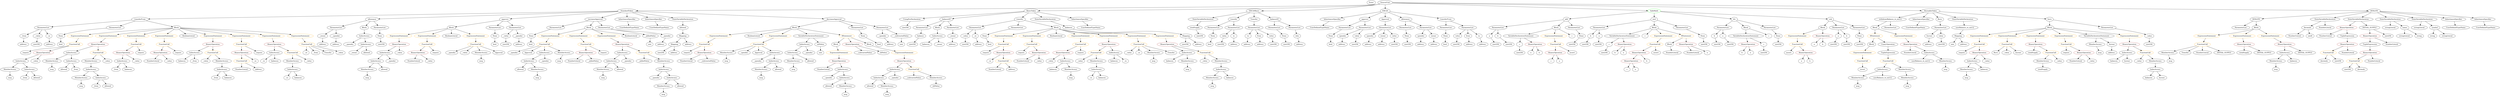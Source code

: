 strict digraph {
	graph [bb="0,0,18208,828"];
	node [label="\N"];
	Enter	[height=0.5,
		pos="10017,810",
		width=0.83628];
	ContractDefinition_StandardToken	[color=black,
		height=0.5,
		label=StandardToken,
		pos="4656,738",
		width=1.8897];
	FunctionDefinition_transferFrom_1	[color=black,
		height=0.5,
		label=transferFrom,
		pos="997.03,666",
		width=1.6402];
	ContractDefinition_StandardToken -> FunctionDefinition_transferFrom_1	[pos="e,1056,668.13 4588.2,735.7 4133.3,727 1530.4,677.2 1067.4,668.35"];
	FunctionDefinition_allowance_1	[color=black,
		height=0.5,
		label=allowance,
		pos="2804,666",
		width=1.3076];
	ContractDefinition_StandardToken -> FunctionDefinition_allowance_1	[pos="e,2850.7,668.76 4589,734.47 4296.7,723.42 3135.5,679.53 2862,669.19"];
	FunctionDefinition_approve_1	[color=black,
		height=0.5,
		label=approve,
		pos="3741,666",
		width=1.1412];
	ContractDefinition_StandardToken -> FunctionDefinition_approve_1	[pos="e,3781.4,670.09 4591.3,732.05 4418.6,718.83 3949,682.91 3792.6,670.94"];
	FunctionDefinition_increaseApproval	[color=black,
		height=0.5,
		label=increaseApproval,
		pos="4427,666",
		width=2.0976];
	ContractDefinition_StandardToken -> FunctionDefinition_increaseApproval	[pos="e,4472.2,680.79 4612.7,723.75 4575.9,712.52 4523,696.34 4483.1,684.12"];
	InheritanceSpecifier_Unnamed_2	[color=black,
		height=0.5,
		label=InheritanceSpecifier,
		pos="4656,666",
		width=2.3333];
	ContractDefinition_StandardToken -> InheritanceSpecifier_Unnamed_2	[pos="e,4656,684.1 4656,719.7 4656,712.41 4656,703.73 4656,695.54"];
	InheritanceSpecifier_Unnamed_3	[color=black,
		height=0.5,
		label=InheritanceSpecifier,
		pos="4842,666",
		width=2.3333];
	ContractDefinition_StandardToken -> InheritanceSpecifier_Unnamed_3	[pos="e,4801.7,682.16 4694.1,722.67 4722.2,712.11 4760.6,697.65 4791.2,686.11"];
	StateVariableDeclaration_Unnamed_2	[color=black,
		height=0.5,
		label=StateVariableDeclaration,
		pos="5045,666",
		width=2.8184];
	ContractDefinition_StandardToken -> StateVariableDeclaration_Unnamed_2	[pos="e,4975.6,679.49 4710.9,727.12 4777.1,715.21 4888.8,695.11 4964.7,681.45"];
	FunctionDefinition_decreaseApproval	[color=black,
		height=0.5,
		label=decreaseApproval,
		pos="6026,666",
		width=2.1669];
	ContractDefinition_StandardToken -> FunctionDefinition_decreaseApproval	[pos="e,5950.4,670.87 4722.6,733.6 4948.3,722.07 5685,684.42 5939,671.45"];
	Parameter_who	[color=black,
		height=0.5,
		label=who,
		pos="9517,522",
		width=0.75];
	ElementaryTypeName_address	[color=black,
		height=0.5,
		label=address,
		pos="9534,450",
		width=1.0996];
	Parameter_who -> ElementaryTypeName_address	[pos="e,9529.8,468.28 9521.1,504.05 9523,496.6 9525.1,487.64 9527.2,479.22"];
	Identifier__owner_1	[color=black,
		height=0.5,
		label=_owner,
		pos="2667,378",
		width=1.0719];
	MemberAccess_Unnamed_19	[color=black,
		height=0.5,
		label=MemberAccess,
		pos="5856,306",
		width=1.9174];
	Identifier_msg_13	[color=black,
		height=0.5,
		label=msg,
		pos="5856,234",
		width=0.75];
	MemberAccess_Unnamed_19 -> Identifier_msg_13	[pos="e,5856,252.1 5856,287.7 5856,280.41 5856,271.73 5856,263.54"];
	NumberLiteral_Unnamed_9	[color=black,
		height=0.5,
		label=NumberLiteral,
		pos="6079,234",
		width=1.765];
	IndexAccess_Unnamed_11	[color=black,
		height=0.5,
		label=IndexAccess,
		pos="2032,378",
		width=1.6402];
	Identifier__to_5	[color=black,
		height=0.5,
		label=_to,
		pos="1971,306",
		width=0.75];
	IndexAccess_Unnamed_11 -> Identifier__to_5	[pos="e,1984.1,322.04 2017.6,360.41 2009.8,351.5 2000.1,340.35 1991.6,330.56"];
	Identifier_balances_9	[color=black,
		height=0.5,
		label=balances,
		pos="2059,306",
		width=1.1828];
	IndexAccess_Unnamed_11 -> Identifier_balances_9	[pos="e,2052.4,324.1 2038.7,359.7 2041.6,352.15 2045.1,343.12 2048.4,334.68"];
	ParameterList_Unnamed_16	[color=black,
		height=0.5,
		label=ParameterList,
		pos="6822,594",
		width=1.7095];
	Parameter_balance	[color=black,
		height=0.5,
		label=balance,
		pos="6806,522",
		width=1.0719];
	ParameterList_Unnamed_16 -> Parameter_balance	[pos="e,6809.9,540.1 6818.1,575.7 6816.4,568.32 6814.4,559.52 6812.5,551.25"];
	IndexAccess_Unnamed_19	[color=black,
		height=0.5,
		label=IndexAccess,
		pos="2748,522",
		width=1.6402];
	Identifier__spender_2	[color=black,
		height=0.5,
		label=_spender,
		pos="2634,450",
		width=1.2521];
	IndexAccess_Unnamed_19 -> Identifier__spender_2	[pos="e,2657.7,465.54 2722.7,505.46 2706.3,495.41 2684.8,482.2 2667.1,471.31"];
	IndexAccess_Unnamed_20	[color=black,
		height=0.5,
		label=IndexAccess,
		pos="2756,450",
		width=1.6402];
	IndexAccess_Unnamed_19 -> IndexAccess_Unnamed_20	[pos="e,2754.1,468.1 2750,503.7 2750.8,496.41 2751.8,487.73 2752.8,479.54"];
	Parameter_None	[color=black,
		height=0.5,
		label=None,
		pos="9424,522",
		width=0.85014];
	ElementaryTypeName_uint256_1	[color=black,
		height=0.5,
		label=uint256,
		pos="9439,450",
		width=1.0442];
	Parameter_None -> ElementaryTypeName_uint256_1	[pos="e,9435.4,468.1 9427.7,503.7 9429.3,496.32 9431.2,487.52 9433,479.25"];
	VariableDeclaration_spender	[color=black,
		height=0.5,
		label=spender,
		pos="9993,522",
		width=1.1135];
	ElementaryTypeName_address_14	[color=black,
		height=0.5,
		label=address,
		pos="9977,450",
		width=1.0996];
	VariableDeclaration_spender -> ElementaryTypeName_address_14	[pos="e,9980.9,468.1 9989.1,503.7 9987.4,496.32 9985.4,487.52 9983.5,479.25"];
	BinaryOperation_Unnamed_36	[color=brown,
		height=0.5,
		label=BinaryOperation,
		pos="17098,594",
		width=1.9867];
	NumberLiteral_Unnamed_16	[color=black,
		height=0.5,
		label=NumberLiteral,
		pos="16960,522",
		width=1.765];
	BinaryOperation_Unnamed_36 -> NumberLiteral_Unnamed_16	[pos="e,16990,538.25 17067,577.46 17048,567.43 17022,554.26 17000,543.38"];
	TupleExpression_Unnamed_2	[color=black,
		height=0.5,
		label=TupleExpression,
		pos="17115,522",
		width=2.0422];
	BinaryOperation_Unnamed_36 -> TupleExpression_Unnamed_2	[pos="e,17111,540.1 17102,575.7 17104,568.32 17106,559.52 17108,551.25"];
	ParameterList_Unnamed_22	[color=black,
		height=0.5,
		label=ParameterList,
		pos="9836,594",
		width=1.7095];
	Parameter_None_9	[color=black,
		height=0.5,
		label=None,
		pos="9703,522",
		width=0.85014];
	ParameterList_Unnamed_22 -> Parameter_None_9	[pos="e,9725.2,534.69 9807.2,577.81 9786,566.68 9757.3,551.57 9735.4,540.04"];
	ElementaryTypeName_uint256_6	[color=black,
		height=0.5,
		label=uint256,
		pos="12424,450",
		width=1.0442];
	BinaryOperation_Unnamed_2	[color=brown,
		height=0.5,
		label=BinaryOperation,
		pos="11964,378",
		width=1.9867];
	BinaryOperation_Unnamed_3	[color=brown,
		height=0.5,
		label=BinaryOperation,
		pos="11905,306",
		width=1.9867];
	BinaryOperation_Unnamed_2 -> BinaryOperation_Unnamed_3	[pos="e,11919,323.79 11950,360.05 11943,351.8 11934,341.7 11927,332.54"];
	Identifier_b_1	[color=black,
		height=0.5,
		label=b,
		pos="12022,306",
		width=0.75];
	BinaryOperation_Unnamed_2 -> Identifier_b_1	[pos="e,12009,322.36 11978,360.05 11985,351.35 11994,340.59 12002,331.03"];
	FunctionCall_Unnamed_32	[color=orange,
		height=0.5,
		label=FunctionCall,
		pos="13765,306",
		width=1.6125];
	IndexAccess_Unnamed_38	[color=black,
		height=0.5,
		label=IndexAccess,
		pos="13729,234",
		width=1.6402];
	FunctionCall_Unnamed_32 -> IndexAccess_Unnamed_38	[pos="e,13738,252.28 13756,288.05 13752,280.35 13748,271.03 13743,262.36"];
	MemberAccess_Unnamed_29	[color=black,
		height=0.5,
		label=MemberAccess,
		pos="13892,234",
		width=1.9174];
	FunctionCall_Unnamed_32 -> MemberAccess_Unnamed_29	[pos="e,13864,250.64 13793,289.81 13810,279.95 13834,266.96 13854,256.1"];
	VariableDeclaration_owner	[color=black,
		height=0.5,
		label=owner,
		pos="10087,522",
		width=0.93331];
	ElementaryTypeName_address_13	[color=black,
		height=0.5,
		label=address,
		pos="10074,450",
		width=1.0996];
	VariableDeclaration_owner -> ElementaryTypeName_address_13	[pos="e,10077,468.1 10084,503.7 10082,496.32 10081,487.52 10079,479.25"];
	Identifier__addedValue_1	[color=black,
		height=0.5,
		label=_addedValue,
		pos="4763,306",
		width=1.6541];
	ElementaryTypeName_uint256_15	[color=black,
		height=0.5,
		label=uint256,
		pos="10909,450",
		width=1.0442];
	FunctionDefinition_add	[color=black,
		height=0.5,
		label=add,
		pos="11471,666",
		width=0.75];
	ParameterList_Unnamed_11	[color=black,
		height=0.5,
		label=ParameterList,
		pos="10929,594",
		width=1.7095];
	FunctionDefinition_add -> ParameterList_Unnamed_11	[pos="e,10984,602.14 11445,661.58 11363,651.07 11115,619.08 10996,603.59"];
	Block_Unnamed_4	[color=black,
		height=0.5,
		label=Block,
		pos="11367,594",
		width=0.90558];
	FunctionDefinition_add -> Block_Unnamed_4	[pos="e,11387,608.6 11452,652.49 11437,642.07 11415,627.04 11397,614.96"];
	ParameterList_Unnamed_12	[color=black,
		height=0.5,
		label=ParameterList,
		pos="11504,594",
		width=1.7095];
	FunctionDefinition_add -> ParameterList_Unnamed_12	[pos="e,11496,611.96 11479,648.41 11483,640.59 11487,631.06 11491,622.23"];
	Identifier_msg_7	[color=black,
		height=0.5,
		label=msg,
		pos="2729,162",
		width=0.75];
	ElementaryTypeName_uint256_10	[color=black,
		height=0.5,
		label=uint256,
		pos="12970,450",
		width=1.0442];
	ElementaryTypeName_uint256_32	[color=black,
		height=0.5,
		label=uint256,
		pos="15626,450",
		width=1.0442];
	Identifier_msg_2	[color=black,
		height=0.5,
		label=msg,
		pos="8931,90",
		width=0.75];
	NumberLiteral_Unnamed_12	[color=black,
		height=0.5,
		label=NumberLiteral,
		pos="16740,522",
		width=1.765];
	ExpressionStatement_Unnamed_1	[color=orange,
		height=0.5,
		label=ExpressionStatement,
		pos="13107,522",
		width=2.458];
	FunctionCall_Unnamed_1	[color=orange,
		height=0.5,
		label=FunctionCall,
		pos="13107,450",
		width=1.6125];
	ExpressionStatement_Unnamed_1 -> FunctionCall_Unnamed_1	[pos="e,13107,468.1 13107,503.7 13107,496.41 13107,487.73 13107,479.54"];
	Identifier__value_1	[color=black,
		height=0.5,
		label=_value,
		pos="7742,306",
		width=0.96103];
	Mapping_Unnamed	[color=black,
		height=0.5,
		label=Mapping,
		pos="8704,522",
		width=1.2105];
	ElementaryTypeName_uint256_20	[color=black,
		height=0.5,
		label=uint256,
		pos="8699,450",
		width=1.0442];
	Mapping_Unnamed -> ElementaryTypeName_uint256_20	[pos="e,8700.2,468.1 8702.8,503.7 8702.3,496.41 8701.7,487.73 8701.1,479.54"];
	ElementaryTypeName_address_4	[color=black,
		height=0.5,
		label=address,
		pos="8794,450",
		width=1.0996];
	Mapping_Unnamed -> ElementaryTypeName_address_4	[pos="e,8774.5,466.16 8723.6,505.81 8735.8,496.27 8751.9,483.8 8765.5,473.17"];
	ParameterList_Unnamed_24	[color=black,
		height=0.5,
		label=ParameterList,
		pos="393.03,594",
		width=1.7095];
	FunctionDefinition_transferFrom_1 -> ParameterList_Unnamed_24	[pos="e,449.32,601.52 942.36,658.66 831.66,645.84 581.29,616.82 460.59,602.83"];
	ParameterList_Unnamed_25	[color=black,
		height=0.5,
		label=ParameterList,
		pos="941.03,594",
		width=1.7095];
	FunctionDefinition_transferFrom_1 -> ParameterList_Unnamed_25	[pos="e,954.46,611.79 983.47,648.05 976.87,639.8 968.79,629.7 961.46,620.54"];
	Block_Unnamed_7	[color=black,
		height=0.5,
		label=Block,
		pos="1331,594",
		width=0.90558];
	FunctionDefinition_transferFrom_1 -> Block_Unnamed_7	[pos="e,1301,601.28 1044.5,655.05 1110.3,641.26 1228,616.58 1290.1,603.57"];
	Identifier_msg_23	[color=black,
		height=0.5,
		label=msg,
		pos="16612,234",
		width=0.75];
	Identifier_a_5	[color=black,
		height=0.5,
		label=a,
		pos="13213,450",
		width=0.75];
	NumberLiteral_Unnamed_4	[color=black,
		height=0.5,
		label=NumberLiteral,
		pos="1138,306",
		width=1.765];
	Identifier__value_8	[color=black,
		height=0.5,
		label=_value,
		pos="1529,306",
		width=0.96103];
	MemberAccess_Unnamed_23	[color=black,
		height=0.5,
		label=MemberAccess,
		pos="5351,378",
		width=1.9174];
	Identifier_msg_16	[color=black,
		height=0.5,
		label=msg,
		pos="5351,306",
		width=0.75];
	MemberAccess_Unnamed_23 -> Identifier_msg_16	[pos="e,5351,324.1 5351,359.7 5351,352.41 5351,343.73 5351,335.54"];
	FunctionCall_Unnamed_9	[color=orange,
		height=0.5,
		label=FunctionCall,
		pos="8381,450",
		width=1.6125];
	Identifier__value_4	[color=black,
		height=0.5,
		label=_value,
		pos="8301,378",
		width=0.96103];
	FunctionCall_Unnamed_9 -> Identifier__value_4	[pos="e,8318.1,393.95 8362.5,432.76 8351.8,423.43 8338.3,411.57 8326.6,401.36"];
	Identifier__to_3	[color=black,
		height=0.5,
		label=_to,
		pos="8381,378",
		width=0.75];
	FunctionCall_Unnamed_9 -> Identifier__to_3	[pos="e,8381,396.1 8381,431.7 8381,424.41 8381,415.73 8381,407.54"];
	MemberAccess_Unnamed_5	[color=black,
		height=0.5,
		label=MemberAccess,
		pos="8495,378",
		width=1.9174];
	FunctionCall_Unnamed_9 -> MemberAccess_Unnamed_5	[pos="e,8469,394.98 8406.3,433.46 8421.9,423.9 8442.1,411.5 8459.3,400.94"];
	Identifier_Transfer	[color=black,
		height=0.5,
		label=Transfer,
		pos="8624,378",
		width=1.1689];
	FunctionCall_Unnamed_9 -> Identifier_Transfer	[pos="e,8591.7,390.05 8424.3,437.75 8463.3,427.44 8522.2,411.46 8573,396 8575.6,395.22 8578.2,394.4 8580.9,393.56"];
	VariableDeclaration_to	[color=black,
		height=0.5,
		label=to,
		pos="9160,522",
		width=0.75];
	ElementaryTypeName_address_3	[color=black,
		height=0.5,
		label=address,
		pos="9154,450",
		width=1.0996];
	VariableDeclaration_to -> ElementaryTypeName_address_3	[pos="e,9155.5,468.1 9158.5,503.7 9157.9,496.41 9157.2,487.73 9156.5,479.54"];
	Identifier__from_1	[color=black,
		height=0.5,
		label=_from,
		pos="182.03,162",
		width=0.93331];
	ParameterList_Unnamed_3	[color=black,
		height=0.5,
		label=ParameterList,
		pos="8916,594",
		width=1.7095];
	Parameter_None_1	[color=black,
		height=0.5,
		label=None,
		pos="8892,522",
		width=0.85014];
	ParameterList_Unnamed_3 -> Parameter_None_1	[pos="e,8897.9,540.1 8910.1,575.7 8907.5,568.24 8904.5,559.32 8901.6,550.97"];
	Mapping_Unnamed_2	[color=black,
		height=0.5,
		label=Mapping,
		pos="4972,450",
		width=1.2105];
	ElementaryTypeName_uint256_27	[color=black,
		height=0.5,
		label=uint256,
		pos="4877,378",
		width=1.0442];
	Mapping_Unnamed_2 -> ElementaryTypeName_uint256_27	[pos="e,4897,393.68 4951.4,433.81 4938.2,424.05 4920.8,411.22 4906.1,400.42"];
	ElementaryTypeName_address_16	[color=black,
		height=0.5,
		label=address,
		pos="4972,378",
		width=1.0996];
	Mapping_Unnamed_2 -> ElementaryTypeName_address_16	[pos="e,4972,396.1 4972,431.7 4972,424.41 4972,415.73 4972,407.54"];
	Identifier__to	[color=black,
		height=0.5,
		label=_to,
		pos="7296,306",
		width=0.75];
	Parameter_None_2	[color=black,
		height=0.5,
		label=None,
		pos="12411,522",
		width=0.85014];
	Parameter_None_2 -> ElementaryTypeName_uint256_6	[pos="e,12421,468.1 12414,503.7 12416,496.32 12417,487.52 12419,479.25"];
	Identifier__value_3	[color=black,
		height=0.5,
		label=_value,
		pos="7966,306",
		width=0.96103];
	FunctionDefinition_DEXLITE	[color=black,
		height=0.5,
		label=DEXLITE,
		pos="16473,666",
		width=1.363];
	ParameterList_Unnamed_37	[color=black,
		height=0.5,
		label=ParameterList,
		pos="16361,594",
		width=1.7095];
	FunctionDefinition_DEXLITE -> ParameterList_Unnamed_37	[pos="e,16386,610.72 16449,649.98 16434,640.31 16413,627.58 16396,616.8"];
	Block_Unnamed_17	[color=black,
		height=0.5,
		label=Block,
		pos="16473,594",
		width=0.90558];
	FunctionDefinition_DEXLITE -> Block_Unnamed_17	[pos="e,16473,612.1 16473,647.7 16473,640.41 16473,631.73 16473,623.54"];
	Identifier__from_3	[color=black,
		height=0.5,
		label=_from,
		pos="1604,162",
		width=0.93331];
	ElementaryTypeName_uint256_30	[color=black,
		height=0.5,
		label=uint256,
		pos="2871,450",
		width=1.0442];
	Identifier_allowed_10	[color=black,
		height=0.5,
		label=allowed,
		pos="6411,90",
		width=1.0858];
	UserDefinedTypeName_Unnamed_3	[color=black,
		height=0.5,
		label=UserDefinedTypeName,
		pos="4880,594",
		width=2.7214];
	ParameterList_Unnamed_23	[color=black,
		height=0.5,
		label=ParameterList,
		pos="10118,594",
		width=1.7095];
	ParameterList_Unnamed_23 -> VariableDeclaration_spender	[pos="e,10017,536.6 10090,577.46 10072,567.04 10047,553.23 10027,542.13"];
	ParameterList_Unnamed_23 -> VariableDeclaration_owner	[pos="e,10094,539.62 10110,575.7 10107,567.95 10103,558.64 10099,550.02"];
	VariableDeclaration_value_1	[color=black,
		height=0.5,
		label=value,
		pos="10169,522",
		width=0.82242];
	ParameterList_Unnamed_23 -> VariableDeclaration_value_1	[pos="e,10157,538.83 10130,576.05 10136,567.65 10144,557.32 10151,548.02"];
	VariableDeclaration_decimals	[color=black,
		height=0.5,
		label=decimals,
		pos="16820,594",
		width=1.1967];
	VariableDeclaration_decimals -> NumberLiteral_Unnamed_12	[pos="e,16759,539.47 16802,577.46 16792,568.48 16779,556.98 16767,546.87"];
	ElementaryTypeName_uint8	[color=black,
		height=0.5,
		label=uint8,
		pos="16850,522",
		width=0.7947];
	VariableDeclaration_decimals -> ElementaryTypeName_uint8	[pos="e,16843,539.79 16827,576.05 16831,568.32 16835,558.96 16838,550.27"];
	MemberAccess_Unnamed_6	[color=black,
		height=0.5,
		label=MemberAccess,
		pos="69.028,234",
		width=1.9174];
	Identifier_msg_4	[color=black,
		height=0.5,
		label=msg,
		pos="69.028,162",
		width=0.75];
	MemberAccess_Unnamed_6 -> Identifier_msg_4	[pos="e,69.028,180.1 69.028,215.7 69.028,208.41 69.028,199.73 69.028,191.54"];
	Identifier__spender_5	[color=black,
		height=0.5,
		label=_spender,
		pos="3809,378",
		width=1.2521];
	Parameter_spender	[color=black,
		height=0.5,
		label=spender,
		pos="10359,522",
		width=1.1135];
	ElementaryTypeName_address_9	[color=black,
		height=0.5,
		label=address,
		pos="10357,450",
		width=1.0996];
	Parameter_spender -> ElementaryTypeName_address_9	[pos="e,10358,468.1 10359,503.7 10358,496.41 10358,487.73 10358,479.54"];
	BinaryOperation_Unnamed_20	[color=brown,
		height=0.5,
		label=BinaryOperation,
		pos="792.03,450",
		width=1.9867];
	IndexAccess_Unnamed_13	[color=black,
		height=0.5,
		label=IndexAccess,
		pos="530.03,378",
		width=1.6402];
	BinaryOperation_Unnamed_20 -> IndexAccess_Unnamed_13	[pos="e,573.53,390.62 744.28,436.24 699.19,424.19 631.62,406.14 584.46,393.54"];
	FunctionCall_Unnamed_17	[color=orange,
		height=0.5,
		label=FunctionCall,
		pos="792.03,378",
		width=1.6125];
	BinaryOperation_Unnamed_20 -> FunctionCall_Unnamed_17	[pos="e,792.03,396.1 792.03,431.7 792.03,424.41 792.03,415.73 792.03,407.54"];
	IndexAccess_Unnamed_8	[color=black,
		height=0.5,
		label=IndexAccess,
		pos="215.03,234",
		width=1.6402];
	IndexAccess_Unnamed_8 -> Identifier__from_1	[pos="e,189.86,179.62 206.87,215.7 203.22,207.95 198.83,198.64 194.76,190.02"];
	Identifier_allowed	[color=black,
		height=0.5,
		label=allowed,
		pos="273.03,162",
		width=1.0858];
	IndexAccess_Unnamed_8 -> Identifier_allowed	[pos="e,259.52,179.31 229.07,216.05 236.01,207.68 244.52,197.4 252.2,188.13"];
	Parameter_value_1	[color=black,
		height=0.5,
		label=value,
		pos="10631,522",
		width=0.82242];
	ElementaryTypeName_uint256_24	[color=black,
		height=0.5,
		label=uint256,
		pos="10622,450",
		width=1.0442];
	Parameter_value_1 -> ElementaryTypeName_uint256_24	[pos="e,10624,468.1 10629,503.7 10628,496.32 10627,487.52 10626,479.25"];
	Identifier_require_10	[color=black,
		height=0.5,
		label=require,
		pos="15040,378",
		width=1.0026];
	VariableDeclarationStatement_Unnamed_2	[color=black,
		height=0.5,
		label=VariableDeclarationStatement,
		pos="11093,522",
		width=3.3174];
	VariableDeclaration_c_2	[color=black,
		height=0.5,
		label=c,
		pos="11085,450",
		width=0.75];
	VariableDeclarationStatement_Unnamed_2 -> VariableDeclaration_c_2	[pos="e,11087,468.1 11091,503.7 11090,496.41 11089,487.73 11088,479.54"];
	BinaryOperation_Unnamed_7	[color=brown,
		height=0.5,
		label=BinaryOperation,
		pos="11202,450",
		width=1.9867];
	VariableDeclarationStatement_Unnamed_2 -> BinaryOperation_Unnamed_7	[pos="e,11177,467.31 11119,504.05 11134,494.81 11152,483.24 11167,473.27"];
	MemberAccess_Unnamed_14	[color=black,
		height=0.5,
		label=MemberAccess,
		pos="4455,234",
		width=1.9174];
	Identifier_msg_9	[color=black,
		height=0.5,
		label=msg,
		pos="4455,162",
		width=0.75];
	MemberAccess_Unnamed_14 -> Identifier_msg_9	[pos="e,4455,180.1 4455,215.7 4455,208.41 4455,199.73 4455,191.54"];
	Block_Unnamed_8	[color=black,
		height=0.5,
		label=Block,
		pos="3363,594",
		width=0.90558];
	ExpressionStatement_Unnamed_18	[color=orange,
		height=0.5,
		label=ExpressionStatement,
		pos="2997,522",
		width=2.458];
	Block_Unnamed_8 -> ExpressionStatement_Unnamed_18	[pos="e,3059.8,535.01 3332.5,587.15 3275.3,576.23 3151,552.46 3070.8,537.12"];
	ExpressionStatement_Unnamed_17	[color=orange,
		height=0.5,
		label=ExpressionStatement,
		pos="3192,522",
		width=2.458];
	Block_Unnamed_8 -> ExpressionStatement_Unnamed_17	[pos="e,3230.2,538.62 3337.4,582.52 3311.9,572.07 3272,555.76 3240.5,542.85"];
	BooleanLiteral_Unnamed_2	[color=black,
		height=0.5,
		label=BooleanLiteral,
		pos="3363,522",
		width=1.7788];
	Block_Unnamed_8 -> BooleanLiteral_Unnamed_2	[pos="e,3363,540.1 3363,575.7 3363,568.41 3363,559.73 3363,551.54"];
	ExpressionStatement_Unnamed_19	[color=orange,
		height=0.5,
		label=ExpressionStatement,
		pos="3534,522",
		width=2.458];
	Block_Unnamed_8 -> ExpressionStatement_Unnamed_19	[pos="e,3495.9,538.62 3388.6,582.52 3414.2,572.07 3454,555.76 3485.5,542.85"];
	ExpressionStatement_Unnamed_12	[color=orange,
		height=0.5,
		label=ExpressionStatement,
		pos="661.03,522",
		width=2.458];
	FunctionCall_Unnamed_14	[color=orange,
		height=0.5,
		label=FunctionCall,
		pos="628.03,450",
		width=1.6125];
	ExpressionStatement_Unnamed_12 -> FunctionCall_Unnamed_14	[pos="e,636.09,468.1 652.87,503.7 649.27,496.07 644.96,486.92 640.94,478.4"];
	UsingForDeclaration_Unnamed	[color=black,
		height=0.5,
		label=UsingForDeclaration,
		pos="6742,666",
		width=2.4303];
	ElementaryTypeName_uint256_19	[color=black,
		height=0.5,
		label=uint256,
		pos="6705,594",
		width=1.0442];
	UsingForDeclaration_Unnamed -> ElementaryTypeName_uint256_19	[pos="e,6713.8,611.62 6732.9,647.7 6728.7,639.87 6723.8,630.44 6719.2,621.73"];
	Identifier_balances_12	[color=black,
		height=0.5,
		label=balances,
		pos="15390,306",
		width=1.1828];
	ElementaryTypeName_uint	[color=black,
		height=0.5,
		label=uint,
		pos="4786,450",
		width=0.75];
	IndexAccess_Unnamed_21	[color=black,
		height=0.5,
		label=IndexAccess,
		pos="4606,378",
		width=1.6402];
	IndexAccess_Unnamed_22	[color=black,
		height=0.5,
		label=IndexAccess,
		pos="4518,306",
		width=1.6402];
	IndexAccess_Unnamed_21 -> IndexAccess_Unnamed_22	[pos="e,4538.3,323.15 4585.6,360.76 4574.2,351.66 4559.7,340.16 4547.1,330.13"];
	Identifier__spender_3	[color=black,
		height=0.5,
		label=_spender,
		pos="4640,306",
		width=1.2521];
	IndexAccess_Unnamed_21 -> Identifier__spender_3	[pos="e,4631.7,324.1 4614.4,359.7 4618.1,352.07 4622.6,342.92 4626.7,334.4"];
	Parameter_value	[color=black,
		height=0.5,
		label=value,
		pos="8972,522",
		width=0.82242];
	ElementaryTypeName_uint256_2	[color=black,
		height=0.5,
		label=uint256,
		pos="8962,450",
		width=1.0442];
	Parameter_value -> ElementaryTypeName_uint256_2	[pos="e,8964.5,468.1 8969.6,503.7 8968.5,496.32 8967.2,487.52 8966.1,479.25"];
	VariableDeclarationStatement_Unnamed	[color=black,
		height=0.5,
		label=VariableDeclarationStatement,
		pos="11840,522",
		width=3.3174];
	VariableDeclaration_c	[color=black,
		height=0.5,
		label=c,
		pos="11742,450",
		width=0.75];
	VariableDeclarationStatement_Unnamed -> VariableDeclaration_c	[pos="e,11760,463.78 11816,503.88 11802,493.72 11784,480.81 11769,470.29"];
	BinaryOperation_Unnamed_1	[color=brown,
		height=0.5,
		label=BinaryOperation,
		pos="11859,450",
		width=1.9867];
	VariableDeclarationStatement_Unnamed -> BinaryOperation_Unnamed_1	[pos="e,11854,468.1 11845,503.7 11847,496.24 11849,487.32 11851,478.97"];
	Block_Unnamed_6	[color=black,
		height=0.5,
		label=Block,
		pos="6934,594",
		width=0.90558];
	IndexAccess_Unnamed_5	[color=black,
		height=0.5,
		label=IndexAccess,
		pos="6930,522",
		width=1.6402];
	Block_Unnamed_6 -> IndexAccess_Unnamed_5	[pos="e,6931,540.1 6933,575.7 6932.6,568.41 6932.1,559.73 6931.7,551.54"];
	NumberLiteral_Unnamed_5	[color=black,
		height=0.5,
		label=NumberLiteral,
		pos="1794,234",
		width=1.765];
	MemberAccess_Unnamed_9	[color=black,
		height=0.5,
		label=MemberAccess,
		pos="384.03,306",
		width=1.9174];
	Identifier_msg_5	[color=black,
		height=0.5,
		label=msg,
		pos="384.03,234",
		width=0.75];
	MemberAccess_Unnamed_9 -> Identifier_msg_5	[pos="e,384.03,252.1 384.03,287.7 384.03,280.41 384.03,271.73 384.03,263.54"];
	Identifier_require_11	[color=black,
		height=0.5,
		label=require,
		pos="14281,378",
		width=1.0026];
	Identifier_balances	[color=black,
		height=0.5,
		label=balances,
		pos="7786,234",
		width=1.1828];
	IndexAccess_Unnamed_31	[color=black,
		height=0.5,
		label=IndexAccess,
		pos="6596,234",
		width=1.6402];
	IndexAccess_Unnamed_32	[color=black,
		height=0.5,
		label=IndexAccess,
		pos="6474,162",
		width=1.6402];
	IndexAccess_Unnamed_31 -> IndexAccess_Unnamed_32	[pos="e,6500.7,178.33 6569.3,217.64 6552,207.75 6529.4,194.76 6510.5,183.93"];
	Identifier__spender_9	[color=black,
		height=0.5,
		label=_spender,
		pos="6596,162",
		width=1.2521];
	IndexAccess_Unnamed_31 -> Identifier__spender_9	[pos="e,6596,180.1 6596,215.7 6596,208.41 6596,199.73 6596,191.54"];
	NumberLiteral_Unnamed_1	[color=black,
		height=0.5,
		label=NumberLiteral,
		pos="12200,378",
		width=1.765];
	Identifier__to_2	[color=black,
		height=0.5,
		label=_to,
		pos="8025,162",
		width=0.75];
	IndexAccess_Unnamed_7	[color=black,
		height=0.5,
		label=IndexAccess,
		pos="150.03,306",
		width=1.6402];
	IndexAccess_Unnamed_7 -> MemberAccess_Unnamed_6	[pos="e,88.275,251.63 131.24,288.76 121.06,279.97 108.29,268.93 96.966,259.14"];
	IndexAccess_Unnamed_7 -> IndexAccess_Unnamed_8	[pos="e,199.73,251.47 165.43,288.41 173.36,279.87 183.2,269.28 192.01,259.79"];
	NumberLiteral_Unnamed_7	[color=black,
		height=0.5,
		label=NumberLiteral,
		pos="4240,306",
		width=1.765];
	Identifier_allowed_4	[color=black,
		height=0.5,
		label=allowed,
		pos="2763,378",
		width=1.0858];
	VariableDeclaration_INITIAL_SUPPLY	[color=black,
		height=0.5,
		label=INITIAL_SUPPLY,
		pos="17272,594",
		width=2.3333];
	BinaryOperation_Unnamed_34	[color=brown,
		height=0.5,
		label=BinaryOperation,
		pos="17278,522",
		width=1.9867];
	VariableDeclaration_INITIAL_SUPPLY -> BinaryOperation_Unnamed_34	[pos="e,17277,540.1 17274,575.7 17274,568.41 17275,559.73 17276,551.54"];
	ElementaryTypeName_uint256_33	[color=black,
		height=0.5,
		label=uint256,
		pos="17405,522",
		width=1.0442];
	VariableDeclaration_INITIAL_SUPPLY -> ElementaryTypeName_uint256_33	[pos="e,17380,535.94 17303,576.94 17323,566.31 17349,552.33 17370,541.27"];
	MemberAccess_Unnamed_10	[color=black,
		height=0.5,
		label=MemberAccess,
		pos="676.03,306",
		width=1.9174];
	IndexAccess_Unnamed_15	[color=black,
		height=0.5,
		label=IndexAccess,
		pos="676.03,234",
		width=1.6402];
	MemberAccess_Unnamed_10 -> IndexAccess_Unnamed_15	[pos="e,676.03,252.1 676.03,287.7 676.03,280.41 676.03,271.73 676.03,263.54"];
	BinaryOperation_Unnamed_30	[color=brown,
		height=0.5,
		label=BinaryOperation,
		pos="14407,378",
		width=1.9867];
	IndexAccess_Unnamed_35	[color=black,
		height=0.5,
		label=IndexAccess,
		pos="14395,306",
		width=1.6402];
	BinaryOperation_Unnamed_30 -> IndexAccess_Unnamed_35	[pos="e,14398,324.1 14404,359.7 14403,352.32 14401,343.52 14400,335.25"];
	Identifier__value_16	[color=black,
		height=0.5,
		label=_value,
		pos="14507,306",
		width=0.96103];
	BinaryOperation_Unnamed_30 -> Identifier__value_16	[pos="e,14487,320.95 14430,360.59 14445,350.71 14463,338.05 14478,327.51"];
	BinaryOperation_Unnamed_18	[color=brown,
		height=0.5,
		label=BinaryOperation,
		pos="1580,450",
		width=1.9867];
	IndexAccess_Unnamed_9	[color=black,
		height=0.5,
		label=IndexAccess,
		pos="1443,378",
		width=1.6402];
	BinaryOperation_Unnamed_18 -> IndexAccess_Unnamed_9	[pos="e,1472.3,393.94 1549.3,433.29 1529.5,423.18 1503.6,409.93 1482.3,399.06"];
	FunctionCall_Unnamed_15	[color=orange,
		height=0.5,
		label=FunctionCall,
		pos="1580,378",
		width=1.6125];
	BinaryOperation_Unnamed_18 -> FunctionCall_Unnamed_15	[pos="e,1580,396.1 1580,431.7 1580,424.41 1580,415.73 1580,407.54"];
	NumberLiteral_Unnamed_11	[color=black,
		height=0.5,
		label=NumberLiteral,
		pos="13922,378",
		width=1.765];
	BinaryOperation_Unnamed_38	[color=brown,
		height=0.5,
		label=BinaryOperation,
		pos="16375,450",
		width=1.9867];
	Identifier_totalSupply_2	[color=black,
		height=0.5,
		label=totalSupply,
		pos="16361,378",
		width=1.4739];
	BinaryOperation_Unnamed_38 -> Identifier_totalSupply_2	[pos="e,16364,396.1 16372,431.7 16370,424.32 16368,415.52 16367,407.25"];
	Identifier_INITIAL_SUPPLY	[color=black,
		height=0.5,
		label=INITIAL_SUPPLY,
		pos="16516,378",
		width=2.3333];
	BinaryOperation_Unnamed_38 -> Identifier_INITIAL_SUPPLY	[pos="e,16484,394.98 16406,433.46 16426,423.63 16452,410.8 16474,400.06"];
	ElementaryTypeName_address_22	[color=black,
		height=0.5,
		label=address,
		pos="2531,450",
		width=1.0996];
	NumberLiteral_Unnamed_3	[color=black,
		height=0.5,
		label=NumberLiteral,
		pos="7338,234",
		width=1.765];
	Identifier__spender_11	[color=black,
		height=0.5,
		label=_spender,
		pos="5588,306",
		width=1.2521];
	Identifier_assert_1	[color=black,
		height=0.5,
		label=assert,
		pos="13046,378",
		width=0.89172];
	Block_Unnamed_3	[color=black,
		height=0.5,
		label=Block,
		pos="13285,594",
		width=0.90558];
	Block_Unnamed_3 -> ExpressionStatement_Unnamed_1	[pos="e,13146,538.49 13259,582.82 13232,572.32 13190,555.67 13157,542.6"];
	BinaryOperation_Unnamed_6	[color=brown,
		height=0.5,
		label=BinaryOperation,
		pos="13285,522",
		width=1.9867];
	Block_Unnamed_3 -> BinaryOperation_Unnamed_6	[pos="e,13285,540.1 13285,575.7 13285,568.41 13285,559.73 13285,551.54"];
	Parameter_a_3	[color=black,
		height=0.5,
		label=a,
		pos="10857,522",
		width=0.75];
	Parameter_a_3 -> ElementaryTypeName_uint256_15	[pos="e,10897,467.47 10869,505.46 10875,497.01 10883,486.32 10890,476.66"];
	BinaryOperation_Unnamed_16	[color=brown,
		height=0.5,
		label=BinaryOperation,
		pos="942.03,378",
		width=1.9867];
	IndexAccess_Unnamed_6	[color=black,
		height=0.5,
		label=IndexAccess,
		pos="910.03,306",
		width=1.6402];
	BinaryOperation_Unnamed_16 -> IndexAccess_Unnamed_6	[pos="e,917.85,324.1 934.12,359.7 930.63,352.07 926.45,342.92 922.55,334.4"];
	Identifier__value_6	[color=black,
		height=0.5,
		label=_value,
		pos="1022,306",
		width=0.96103];
	BinaryOperation_Unnamed_16 -> Identifier__value_6	[pos="e,1004.8,322.04 960.99,360.41 971.59,351.13 984.95,339.44 996.47,329.36"];
	FunctionCall_Unnamed_21	[color=orange,
		height=0.5,
		label=FunctionCall,
		pos="4346,450",
		width=1.6125];
	BinaryOperation_Unnamed_23	[color=brown,
		height=0.5,
		label=BinaryOperation,
		pos="4346,378",
		width=1.9867];
	FunctionCall_Unnamed_21 -> BinaryOperation_Unnamed_23	[pos="e,4346,396.1 4346,431.7 4346,424.41 4346,415.73 4346,407.54"];
	Identifier_require_8	[color=black,
		height=0.5,
		label=require,
		pos="4472,378",
		width=1.0026];
	FunctionCall_Unnamed_21 -> Identifier_require_8	[pos="e,4448.6,392.04 4373.4,433.81 4392.6,423.15 4418.3,408.83 4438.7,397.5"];
	ExpressionStatement_Unnamed_23	[color=orange,
		height=0.5,
		label=ExpressionStatement,
		pos="5299,522",
		width=2.458];
	FunctionCall_Unnamed_24	[color=orange,
		height=0.5,
		label=FunctionCall,
		pos="5192,450",
		width=1.6125];
	ExpressionStatement_Unnamed_23 -> FunctionCall_Unnamed_24	[pos="e,5216.1,466.75 5273.7,504.41 5259.2,494.97 5241,483.03 5225.4,472.83"];
	BinaryOperation_Unnamed_23 -> NumberLiteral_Unnamed_7	[pos="e,4264.1,322.91 4321.4,360.76 4307.2,351.33 4289,339.32 4273.4,329.04"];
	Identifier__addedValue	[color=black,
		height=0.5,
		label=_addedValue,
		pos="4381,306",
		width=1.6541];
	BinaryOperation_Unnamed_23 -> Identifier__addedValue	[pos="e,4372.5,324.1 4354.7,359.7 4358.5,352.07 4363.1,342.92 4367.3,334.4"];
	MemberAccess_Unnamed_34	[color=black,
		height=0.5,
		label=MemberAccess,
		pos="15787,378",
		width=1.9174];
	Identifier_msg_24	[color=black,
		height=0.5,
		label=msg,
		pos="15808,306",
		width=0.75];
	MemberAccess_Unnamed_34 -> Identifier_msg_24	[pos="e,15803,324.1 15792,359.7 15794,352.24 15797,343.32 15800,334.97"];
	InheritanceSpecifier_Unnamed_1	[color=black,
		height=0.5,
		label=InheritanceSpecifier,
		pos="9746,666",
		width=2.3333];
	UserDefinedTypeName_Unnamed_1	[color=black,
		height=0.5,
		label=UserDefinedTypeName,
		pos="9658,594",
		width=2.7214];
	InheritanceSpecifier_Unnamed_1 -> UserDefinedTypeName_Unnamed_1	[pos="e,9679.3,611.96 9725.2,648.41 9714.2,639.65 9700.4,628.73 9688.3,619.06"];
	Identifier_require	[color=black,
		height=0.5,
		label=require,
		pos="7528,378",
		width=1.0026];
	Identifier__spender_4	[color=black,
		height=0.5,
		label=_spender,
		pos="4849,162",
		width=1.2521];
	Parameter__spender_3	[color=black,
		height=0.5,
		label=_spender,
		pos="6529,522",
		width=1.2521];
	ElementaryTypeName_address_24	[color=black,
		height=0.5,
		label=address,
		pos="6583,450",
		width=1.0996];
	Parameter__spender_3 -> ElementaryTypeName_address_24	[pos="e,6570.3,467.47 6541.8,504.41 6548.3,496.04 6556.3,485.71 6563.5,476.37"];
	ElementaryTypeName_address_21	[color=black,
		height=0.5,
		label=address,
		pos="2434,450",
		width=1.0996];
	Parameter__subtractedValue	[color=black,
		height=0.5,
		label=_subtractedValue,
		pos="6668,522",
		width=2.0976];
	ElementaryTypeName_uint_1	[color=black,
		height=0.5,
		label=uint,
		pos="6668,450",
		width=0.75];
	Parameter__subtractedValue -> ElementaryTypeName_uint_1	[pos="e,6668,468.1 6668,503.7 6668,496.41 6668,487.73 6668,479.54"];
	ElementaryTypeName_address_11	[color=black,
		height=0.5,
		label=address,
		pos="10814,450",
		width=1.0996];
	ParameterList_Unnamed_18	[color=black,
		height=0.5,
		label=ParameterList,
		pos="10259,594",
		width=1.7095];
	Parameter_None_7	[color=black,
		height=0.5,
		label=None,
		pos="10261,522",
		width=0.85014];
	ParameterList_Unnamed_18 -> Parameter_None_7	[pos="e,10261,540.1 10260,575.7 10260,568.41 10260,559.73 10260,551.54"];
	ElementaryTypeName_address_10	[color=black,
		height=0.5,
		label=address,
		pos="10717,450",
		width=1.0996];
	ParameterList_Unnamed_11 -> Parameter_a_3	[pos="e,10872,537.11 10912,576.41 10902,567.06 10890,555.26 10880,545.13"];
	Parameter_b_3	[color=black,
		height=0.5,
		label=b,
		pos="10929,522",
		width=0.75];
	ParameterList_Unnamed_11 -> Parameter_b_3	[pos="e,10929,540.1 10929,575.7 10929,568.41 10929,559.73 10929,551.54"];
	Identifier_balances_7	[color=black,
		height=0.5,
		label=balances,
		pos="1349,306",
		width=1.1828];
	IndexAccess_Unnamed_9 -> Identifier_balances_7	[pos="e,1369.3,322.1 1421.7,361.12 1408.9,351.61 1392.5,339.39 1378.5,328.97"];
	Identifier__from_2	[color=black,
		height=0.5,
		label=_from,
		pos="1443,306",
		width=0.93331];
	IndexAccess_Unnamed_9 -> Identifier__from_2	[pos="e,1443,324.1 1443,359.7 1443,352.41 1443,343.73 1443,335.54"];
	FunctionDefinition_approve	[color=black,
		height=0.5,
		label=approve,
		pos="9977,666",
		width=1.1412];
	FunctionDefinition_approve -> ParameterList_Unnamed_22	[pos="e,9866.3,610.05 9950.5,651.83 9929.7,641.48 9900.3,626.89 9876.5,615.09"];
	ParameterList_Unnamed_21	[color=black,
		height=0.5,
		label=ParameterList,
		pos="9977,594",
		width=1.7095];
	FunctionDefinition_approve -> ParameterList_Unnamed_21	[pos="e,9977,612.1 9977,647.7 9977,640.41 9977,631.73 9977,623.54"];
	Identifier_c	[color=black,
		height=0.5,
		label=c,
		pos="11869,234",
		width=0.75];
	BinaryOperation_Unnamed_3 -> Identifier_c	[pos="e,11877,251.14 11896,287.7 11892,279.75 11887,270.16 11883,261.34"];
	Identifier_a_2	[color=black,
		height=0.5,
		label=a,
		pos="11941,234",
		width=0.75];
	BinaryOperation_Unnamed_3 -> Identifier_a_2	[pos="e,11933,251.14 11914,287.7 11918,279.75 11923,270.16 11927,261.34"];
	ElementaryTypeName_uint256_7	[color=black,
		height=0.5,
		label=uint256,
		pos="11692,378",
		width=1.0442];
	Identifier_revert	[color=black,
		height=0.5,
		label=revert,
		pos="13585,234",
		width=0.87786];
	FunctionCall_Unnamed_15 -> Identifier__value_8	[pos="e,1540.9,323.31 1567.7,360.05 1561.6,351.77 1554.2,341.62 1547.6,332.42"];
	MemberAccess_Unnamed_7	[color=black,
		height=0.5,
		label=MemberAccess,
		pos="1651,306",
		width=1.9174];
	FunctionCall_Unnamed_15 -> MemberAccess_Unnamed_7	[pos="e,1634.3,323.47 1596.9,360.41 1605.6,351.78 1616.5,341.06 1626.2,331.5"];
	EventDefinition_Approval	[color=black,
		height=0.5,
		label=Approval,
		pos="10118,666",
		width=1.266];
	EventDefinition_Approval -> ParameterList_Unnamed_23	[pos="e,10118,612.1 10118,647.7 10118,640.41 10118,631.73 10118,623.54"];
	FunctionCall_Unnamed_23	[color=orange,
		height=0.5,
		label=FunctionCall,
		pos="4046,450",
		width=1.6125];
	FunctionCall_Unnamed_23 -> Identifier__spender_5	[pos="e,3843.6,390 4004.2,437.17 3967,426.61 3911.3,410.59 3863,396 3860.2,395.14 3857.2,394.24 3854.3,393.33"];
	Identifier_Approval_1	[color=black,
		height=0.5,
		label=Approval,
		pos="3918,378",
		width=1.266];
	FunctionCall_Unnamed_23 -> Identifier_Approval_1	[pos="e,3944,393.21 4018.3,433.81 3999.4,423.49 3974.2,409.75 3953.9,398.6"];
	IndexAccess_Unnamed_25	[color=black,
		height=0.5,
		label=IndexAccess,
		pos="4041,378",
		width=1.6402];
	FunctionCall_Unnamed_23 -> IndexAccess_Unnamed_25	[pos="e,4042.2,396.1 4044.8,431.7 4044.3,424.41 4043.7,415.73 4043.1,407.54"];
	MemberAccess_Unnamed_17	[color=black,
		height=0.5,
		label=MemberAccess,
		pos="4187,378",
		width=1.9174];
	FunctionCall_Unnamed_23 -> MemberAccess_Unnamed_17	[pos="e,4156.2,394.31 4075.9,434.15 4096.3,424.04 4123.5,410.51 4146,399.39"];
	Identifier__subtractedValue_1	[color=black,
		height=0.5,
		label=_subtractedValue,
		pos="6378,378",
		width=2.0976];
	Identifier_require_6	[color=black,
		height=0.5,
		label=require,
		pos="195.03,378",
		width=1.0026];
	FunctionCall_Unnamed_14 -> Identifier_require_6	[pos="e,221.81,390.36 585.69,437.33 577.55,435.35 569.06,433.46 561.03,432 419.79,406.29 379.59,429.63 240.03,396 237.59,395.41 235.1,\
394.73 232.61,393.98"];
	BinaryOperation_Unnamed_17	[color=brown,
		height=0.5,
		label=BinaryOperation,
		pos="321.03,378",
		width=1.9867];
	FunctionCall_Unnamed_14 -> BinaryOperation_Unnamed_17	[pos="e,374.52,390.31 584.47,437.74 576.67,435.78 568.62,433.8 561.03,432 501.83,417.96 434.14,403.12 385.76,392.72"];
	Identifier_Burn	[color=black,
		height=0.5,
		label=Burn,
		pos="14525,378",
		width=0.7947];
	ElementaryTypeName_address_25	[color=black,
		height=0.5,
		label=address,
		pos="14052,450",
		width=1.0996];
	Identifier_balances_5	[color=black,
		height=0.5,
		label=balances,
		pos="6849,450",
		width=1.1828];
	FunctionDefinition_withdrawBalance_re_ent12	[color=black,
		height=0.5,
		label=withdrawBalance_re_ent12,
		pos="13782,666",
		width=3.0679];
	Block_Unnamed_15	[color=black,
		height=0.5,
		label=Block,
		pos="13670,594",
		width=0.90558];
	FunctionDefinition_withdrawBalance_re_ent12 -> Block_Unnamed_15	[pos="e,13691,608.13 13755,648.23 13739,637.95 13718,624.77 13701,614.09"];
	ParameterList_Unnamed_36	[color=black,
		height=0.5,
		label=ParameterList,
		pos="13782,594",
		width=1.7095];
	FunctionDefinition_withdrawBalance_re_ent12 -> ParameterList_Unnamed_36	[pos="e,13782,612.1 13782,647.7 13782,640.41 13782,631.73 13782,623.54"];
	Block_Unnamed_12	[color=black,
		height=0.5,
		label=Block,
		pos="6176,450",
		width=0.90558];
	ExpressionStatement_Unnamed_24	[color=orange,
		height=0.5,
		label=ExpressionStatement,
		pos="6196,378",
		width=2.458];
	Block_Unnamed_12 -> ExpressionStatement_Unnamed_24	[pos="e,6191.1,396.28 6180.9,432.05 6183,424.6 6185.6,415.64 6188,407.22"];
	FunctionCall_Unnamed_27	[color=orange,
		height=0.5,
		label=FunctionCall,
		pos="15040,450",
		width=1.6125];
	FunctionCall_Unnamed_27 -> Identifier_require_10	[pos="e,15040,396.1 15040,431.7 15040,424.41 15040,415.73 15040,407.54"];
	BinaryOperation_Unnamed_29	[color=brown,
		height=0.5,
		label=BinaryOperation,
		pos="15166,378",
		width=1.9867];
	FunctionCall_Unnamed_27 -> BinaryOperation_Unnamed_29	[pos="e,15137,394.89 15067,433.81 15085,424.06 15108,411.26 15127,400.48"];
	BinaryOperation_Unnamed_27	[color=brown,
		height=0.5,
		label=BinaryOperation,
		pos="6196,306",
		width=1.9867];
	BinaryOperation_Unnamed_27 -> NumberLiteral_Unnamed_9	[pos="e,6105.3,250.74 6169.2,288.94 6153.2,279.36 6132.6,267.06 6115.2,256.63"];
	IndexAccess_Unnamed_29	[color=black,
		height=0.5,
		label=IndexAccess,
		pos="6220,234",
		width=1.6402];
	BinaryOperation_Unnamed_27 -> IndexAccess_Unnamed_29	[pos="e,6214.2,252.1 6202,287.7 6204.5,280.24 6207.6,271.32 6210.4,262.97"];
	ElementaryTypeName_address_18	[color=black,
		height=0.5,
		label=address,
		pos="439.03,450",
		width=1.0996];
	MemberAccess_Unnamed_28	[color=black,
		height=0.5,
		label=MemberAccess,
		pos="14809,306",
		width=1.9174];
	Identifier_totalSupply_1	[color=black,
		height=0.5,
		label=totalSupply,
		pos="14809,234",
		width=1.4739];
	MemberAccess_Unnamed_28 -> Identifier_totalSupply_1	[pos="e,14809,252.1 14809,287.7 14809,280.41 14809,271.73 14809,263.54"];
	FunctionDefinition_mul	[color=black,
		height=0.5,
		label=mul,
		pos="12070,666",
		width=0.75];
	ParameterList_Unnamed_5	[color=black,
		height=0.5,
		label=ParameterList,
		pos="11676,594",
		width=1.7095];
	FunctionDefinition_mul -> ParameterList_Unnamed_5	[pos="e,11728,604.19 12044,660.35 11982,649.41 11827,621.78 11739,606.18"];
	Block_Unnamed	[color=black,
		height=0.5,
		label=Block,
		pos="12070,594",
		width=0.90558];
	FunctionDefinition_mul -> Block_Unnamed	[pos="e,12070,612.1 12070,647.7 12070,640.41 12070,631.73 12070,623.54"];
	ParameterList_Unnamed_6	[color=black,
		height=0.5,
		label=ParameterList,
		pos="12297,594",
		width=1.7095];
	FunctionDefinition_mul -> ParameterList_Unnamed_6	[pos="e,12256,607.75 12094,657.51 12130,646.51 12197,625.7 12245,611.13"];
	IndexAccess_Unnamed_12	[color=black,
		height=0.5,
		label=IndexAccess,
		pos="2189,234",
		width=1.6402];
	Identifier__to_6	[color=black,
		height=0.5,
		label=_to,
		pos="2145,162",
		width=0.75];
	IndexAccess_Unnamed_12 -> Identifier__to_6	[pos="e,2155,178.83 2178.4,216.05 2173.1,207.73 2166.7,197.54 2160.9,188.32"];
	Identifier_balances_10	[color=black,
		height=0.5,
		label=balances,
		pos="2233,162",
		width=1.1828];
	IndexAccess_Unnamed_12 -> Identifier_balances_10	[pos="e,2222.5,179.79 2199.7,216.05 2204.7,208.06 2210.8,198.33 2216.4,189.4"];
	MemberAccess_Unnamed_21	[color=black,
		height=0.5,
		label=MemberAccess,
		pos="6537,90",
		width=1.9174];
	Identifier_msg_15	[color=black,
		height=0.5,
		label=msg,
		pos="6537,18",
		width=0.75];
	MemberAccess_Unnamed_21 -> Identifier_msg_15	[pos="e,6537,36.104 6537,71.697 6537,64.407 6537,55.726 6537,47.536"];
	ParameterList_Unnamed_7	[color=black,
		height=0.5,
		label=ParameterList,
		pos="12566,594",
		width=1.7095];
	Parameter_b_1	[color=black,
		height=0.5,
		label=b,
		pos="12494,522",
		width=0.75];
	ParameterList_Unnamed_7 -> Parameter_b_1	[pos="e,12509,537.11 12549,576.41 12539,567.06 12527,555.26 12517,545.13"];
	Parameter_a_1	[color=black,
		height=0.5,
		label=a,
		pos="12566,522",
		width=0.75];
	ParameterList_Unnamed_7 -> Parameter_a_1	[pos="e,12566,540.1 12566,575.7 12566,568.41 12566,559.73 12566,551.54"];
	Parameter_b	[color=black,
		height=0.5,
		label=b,
		pos="11604,522",
		width=0.75];
	ParameterList_Unnamed_5 -> Parameter_b	[pos="e,11619,537.11 11659,576.41 11649,567.06 11637,555.26 11627,545.13"];
	Parameter_a	[color=black,
		height=0.5,
		label=a,
		pos="11676,522",
		width=0.75];
	ParameterList_Unnamed_5 -> Parameter_a	[pos="e,11676,540.1 11676,575.7 11676,568.41 11676,559.73 11676,551.54"];
	IndexAccess_Unnamed_18	[color=black,
		height=0.5,
		label=IndexAccess,
		pos="2792,306",
		width=1.6402];
	MemberAccess_Unnamed_12	[color=black,
		height=0.5,
		label=MemberAccess,
		pos="2729,234",
		width=1.9174];
	IndexAccess_Unnamed_18 -> MemberAccess_Unnamed_12	[pos="e,2744.3,251.96 2777.1,288.41 2769.6,280.08 2760.3,269.8 2752,260.49"];
	Identifier_allowed_3	[color=black,
		height=0.5,
		label=allowed,
		pos="2855,234",
		width=1.0858];
	IndexAccess_Unnamed_18 -> Identifier_allowed_3	[pos="e,2840.6,250.99 2807,288.41 2814.8,279.74 2824.5,268.97 2833.1,259.38"];
	VariableDeclarationStatement_Unnamed_1	[color=black,
		height=0.5,
		label=VariableDeclarationStatement,
		pos="12730,522",
		width=3.3174];
	BinaryOperation_Unnamed_4	[color=brown,
		height=0.5,
		label=BinaryOperation,
		pos="12737,450",
		width=1.9867];
	VariableDeclarationStatement_Unnamed_1 -> BinaryOperation_Unnamed_4	[pos="e,12735,468.1 12732,503.7 12732,496.41 12733,487.73 12734,479.54"];
	VariableDeclaration_c_1	[color=black,
		height=0.5,
		label=c,
		pos="12854,450",
		width=0.75];
	VariableDeclarationStatement_Unnamed_1 -> VariableDeclaration_c_1	[pos="e,12834,462.38 12760,504.23 12779,493.26 12804,478.97 12824,467.96"];
	BinaryOperation_Unnamed_8	[color=brown,
		height=0.5,
		label=BinaryOperation,
		pos="11354,378",
		width=1.9867];
	Identifier_c_3	[color=black,
		height=0.5,
		label=c,
		pos="11318,306",
		width=0.75];
	BinaryOperation_Unnamed_8 -> Identifier_c_3	[pos="e,11326,323.14 11345,359.7 11341,351.75 11336,342.16 11332,333.34"];
	Identifier_a_7	[color=black,
		height=0.5,
		label=a,
		pos="11390,306",
		width=0.75];
	BinaryOperation_Unnamed_8 -> Identifier_a_7	[pos="e,11382,323.14 11363,359.7 11367,351.75 11372,342.16 11376,333.34"];
	Identifier__value_7	[color=black,
		height=0.5,
		label=_value,
		pos="262.03,306",
		width=0.96103];
	IfStatement_Unnamed_2	[color=orange,
		height=0.5,
		label=IfStatement,
		pos="13670,522",
		width=1.4739];
	Block_Unnamed_15 -> IfStatement_Unnamed_2	[pos="e,13670,540.1 13670,575.7 13670,568.41 13670,559.73 13670,551.54"];
	ExpressionStatement_Unnamed_33	[color=orange,
		height=0.5,
		label=ExpressionStatement,
		pos="13917,522",
		width=2.458];
	Block_Unnamed_15 -> ExpressionStatement_Unnamed_33	[pos="e,13858,535.8 13695,582 13700,579.87 13706,577.76 13711,576 13756,561.08 13807,547.87 13847,538.38"];
	VariableDeclaration_from	[color=black,
		height=0.5,
		label=from,
		pos="9245,522",
		width=0.7947];
	ElementaryTypeName_address_2	[color=black,
		height=0.5,
		label=address,
		pos="9251,450",
		width=1.0996];
	VariableDeclaration_from -> ElementaryTypeName_address_2	[pos="e,9249.6,468.1 9246.5,503.7 9247.1,496.41 9247.9,487.73 9248.6,479.54"];
	Identifier_msg_19	[color=black,
		height=0.5,
		label=msg,
		pos="15283,378",
		width=0.75];
	ElementaryTypeName_uint256_3	[color=black,
		height=0.5,
		label=uint256,
		pos="9346,450",
		width=1.0442];
	ElementaryTypeName_address_1	[color=black,
		height=0.5,
		label=address,
		pos="9057,450",
		width=1.0996];
	Identifier_userBalance_re_ent12_1	[color=black,
		height=0.5,
		label=userBalance_re_ent12,
		pos="14011,306",
		width=2.555];
	MemberAccess_Unnamed_33	[color=black,
		height=0.5,
		label=MemberAccess,
		pos="16612,306",
		width=1.9174];
	MemberAccess_Unnamed_33 -> Identifier_msg_23	[pos="e,16612,252.1 16612,287.7 16612,280.41 16612,271.73 16612,263.54"];
	Identifier__to_7	[color=black,
		height=0.5,
		label=_to,
		pos="2270,378",
		width=0.75];
	ExpressionStatement_Unnamed_25	[color=orange,
		height=0.5,
		label=ExpressionStatement,
		pos="6665,378",
		width=2.458];
	BinaryOperation_Unnamed_28	[color=brown,
		height=0.5,
		label=BinaryOperation,
		pos="6665,306",
		width=1.9867];
	ExpressionStatement_Unnamed_25 -> BinaryOperation_Unnamed_28	[pos="e,6665,324.1 6665,359.7 6665,352.41 6665,343.73 6665,335.54"];
	Identifier_require_1	[color=black,
		height=0.5,
		label=require,
		pos="7275,378",
		width=1.0026];
	Parameter_from	[color=black,
		height=0.5,
		label=from,
		pos="10709,522",
		width=0.7947];
	Parameter_from -> ElementaryTypeName_address_10	[pos="e,10715,468.1 10711,503.7 10712,496.41 10713,487.73 10714,479.54"];
	Identifier_a_4	[color=black,
		height=0.5,
		label=a,
		pos="13132,306",
		width=0.75];
	InheritanceSpecifier_Unnamed_4	[color=black,
		height=0.5,
		label=InheritanceSpecifier,
		pos="13997,666",
		width=2.3333];
	UserDefinedTypeName_Unnamed_4	[color=black,
		height=0.5,
		label=UserDefinedTypeName,
		pos="13960,594",
		width=2.7214];
	InheritanceSpecifier_Unnamed_4 -> UserDefinedTypeName_Unnamed_4	[pos="e,13969,612.1 13988,647.7 13984,639.98 13979,630.71 13974,622.11"];
	MemberAccess_Unnamed_25	[color=black,
		height=0.5,
		label=MemberAccess,
		pos="14324,234",
		width=1.9174];
	IndexAccess_Unnamed_35 -> MemberAccess_Unnamed_25	[pos="e,14341,251.47 14378,288.41 14369,279.78 14359,269.06 14349,259.5"];
	Identifier_balances_11	[color=black,
		height=0.5,
		label=balances,
		pos="14454,234",
		width=1.1828];
	IndexAccess_Unnamed_35 -> Identifier_balances_11	[pos="e,14440,251.31 14409,288.05 14416,279.59 14425,269.19 14433,259.84"];
	NumberLiteral_Unnamed_2	[color=black,
		height=0.5,
		label=NumberLiteral,
		pos="7539,306",
		width=1.765];
	ParameterList_Unnamed_31	[color=black,
		height=0.5,
		label=ParameterList,
		pos="4100,594",
		width=1.7095];
	Parameter_None_13	[color=black,
		height=0.5,
		label=None,
		pos="3946,522",
		width=0.85014];
	ParameterList_Unnamed_31 -> Parameter_None_13	[pos="e,3969.7,533.77 4067.7,578.33 4042,566.63 4006.1,550.29 3979.9,538.41"];
	Identifier_Transfer_2	[color=black,
		height=0.5,
		label=Transfer,
		pos="15916,378",
		width=1.1689];
	ExpressionStatement_Unnamed_28	[color=orange,
		height=0.5,
		label=ExpressionStatement,
		pos="14448,522",
		width=2.458];
	FunctionCall_Unnamed_28	[color=orange,
		height=0.5,
		label=FunctionCall,
		pos="14431,450",
		width=1.6125];
	ExpressionStatement_Unnamed_28 -> FunctionCall_Unnamed_28	[pos="e,14435,468.1 14444,503.7 14442,496.32 14440,487.52 14438,479.25"];
	ParameterList_Unnamed_28	[color=black,
		height=0.5,
		label=ParameterList,
		pos="2536,594",
		width=1.7095];
	FunctionDefinition_allowance_1 -> ParameterList_Unnamed_28	[pos="e,2580.7,606.67 2765.9,655.05 2720.4,643.16 2643.9,623.18 2591.8,609.56"];
	Block_Unnamed_9	[color=black,
		height=0.5,
		label=Block,
		pos="2748,594",
		width=0.90558];
	FunctionDefinition_allowance_1 -> Block_Unnamed_9	[pos="e,2760.8,610.99 2790.8,648.41 2784,639.92 2775.6,629.41 2768,619.96"];
	ParameterList_Unnamed_29	[color=black,
		height=0.5,
		label=ParameterList,
		pos="2860,594",
		width=1.7095];
	FunctionDefinition_allowance_1 -> ParameterList_Unnamed_29	[pos="e,2846.5,611.96 2817.3,648.41 2823.9,640.16 2832,630.01 2839.4,620.78"];
	Identifier_balances_13	[color=black,
		height=0.5,
		label=balances,
		pos="15646,162",
		width=1.1828];
	Block_Unnamed_16	[color=black,
		height=0.5,
		label=Block,
		pos="13642,450",
		width=0.90558];
	IfStatement_Unnamed_2 -> Block_Unnamed_16	[pos="e,13649,467.62 13663,503.7 13660,496.04 13656,486.85 13653,478.3"];
	UnaryOperation_Unnamed	[color=black,
		height=0.5,
		label=UnaryOperation,
		pos="13763,450",
		width=1.9452];
	IfStatement_Unnamed_2 -> UnaryOperation_Unnamed	[pos="e,13741,467.55 13691,505.12 13703,496 13719,484.4 13732,474.28"];
	Identifier_balances_4	[color=black,
		height=0.5,
		label=balances,
		pos="8113,162",
		width=1.1828];
	BinaryOperation_Unnamed_12	[color=brown,
		height=0.5,
		label=BinaryOperation,
		pos="8572,450",
		width=1.9867];
	IndexAccess_Unnamed_1	[color=black,
		height=0.5,
		label=IndexAccess,
		pos="8743,378",
		width=1.6402];
	BinaryOperation_Unnamed_12 -> IndexAccess_Unnamed_1	[pos="e,8708.9,392.99 8608.3,434.15 8634.6,423.37 8670.4,408.72 8698.5,397.22"];
	FunctionCall_Unnamed_7	[color=orange,
		height=0.5,
		label=FunctionCall,
		pos="8878,378",
		width=1.6125];
	BinaryOperation_Unnamed_12 -> FunctionCall_Unnamed_7	[pos="e,8834.5,390.26 8625.3,437.67 8673.8,427.24 8747.4,411.14 8811,396 8815.1,395.04 8819.2,394.03 8823.4,393"];
	StateVariableDeclaration_Unnamed_6	[color=black,
		height=0.5,
		label=StateVariableDeclaration,
		pos="16945,666",
		width=2.8184];
	StateVariableDeclaration_Unnamed_6 -> VariableDeclaration_decimals	[pos="e,16845,608.88 16915,648.41 16897,638.2 16874,625.06 16855,614.37"];
	NumberLiteral_Unnamed_13	[color=black,
		height=0.5,
		label=NumberLiteral,
		pos="16945,594",
		width=1.765];
	StateVariableDeclaration_Unnamed_6 -> NumberLiteral_Unnamed_13	[pos="e,16945,612.1 16945,647.7 16945,640.41 16945,631.73 16945,623.54"];
	BinaryOperation_Unnamed_21	[color=brown,
		height=0.5,
		label=BinaryOperation,
		pos="3122,378",
		width=1.9867];
	NumberLiteral_Unnamed_6	[color=black,
		height=0.5,
		label=NumberLiteral,
		pos="3095,306",
		width=1.765];
	BinaryOperation_Unnamed_21 -> NumberLiteral_Unnamed_6	[pos="e,3101.6,324.1 3115.4,359.7 3112.4,352.15 3109,343.12 3105.7,334.68"];
	Identifier__value_12	[color=black,
		height=0.5,
		label=_value,
		pos="3211,306",
		width=0.96103];
	BinaryOperation_Unnamed_21 -> Identifier__value_12	[pos="e,3192.5,321.57 3143.1,360.41 3155.2,350.91 3170.5,338.88 3183.5,328.65"];
	ElementaryTypeName_string_1	[color=black,
		height=0.5,
		label=string,
		pos="17722,522",
		width=0.864];
	BinaryOperation_Unnamed_9	[color=brown,
		height=0.5,
		label=BinaryOperation,
		pos="7654,378",
		width=1.9867];
	BinaryOperation_Unnamed_9 -> NumberLiteral_Unnamed_2	[pos="e,7564.9,322.74 7627.6,360.94 7611.9,351.36 7591.7,339.06 7574.6,328.63"];
	Identifier__value	[color=black,
		height=0.5,
		label=_value,
		pos="7655,306",
		width=0.96103];
	BinaryOperation_Unnamed_9 -> Identifier__value	[pos="e,7654.8,324.1 7654.3,359.7 7654.4,352.41 7654.5,343.73 7654.6,335.54"];
	SourceUnit_Unnamed	[color=black,
		height=0.5,
		label=SourceUnit,
		pos="10118,810",
		width=1.46];
	SourceUnit_Unnamed -> ContractDefinition_StandardToken	[pos="e,4723.9,739.42 10080,797 10072,794.94 10064,793.11 10056,792 9918.2,772.76 5391.7,743.62 4735.1,739.49"];
	ContractDefinition_BasicToken	[color=black,
		height=0.5,
		label=BasicToken,
		pos="7644,738",
		width=1.5293];
	SourceUnit_Unnamed -> ContractDefinition_BasicToken	[pos="e,7699.2,739.4 10080,797.07 10072,795.01 10064,793.16 10056,792 9818.7,757.39 8074.8,742.28 7710.6,739.49"];
	ContractDefinition_ERC20Basic	[color=black,
		height=0.5,
		label=ERC20Basic,
		pos="9198,738",
		width=1.6264];
	SourceUnit_Unnamed -> ContractDefinition_ERC20Basic	[pos="e,9257,738.48 10080,797.23 10072,795.18 10064,793.3 10056,792 9766.4,743.87 9415.1,738.42 9268.1,738.47"];
	ContractDefinition_ERC20	[color=black,
		height=0.5,
		label=ERC20,
		pos="10118,738",
		width=1.0581];
	SourceUnit_Unnamed -> ContractDefinition_ERC20	[pos="e,10118,756.1 10118,791.7 10118,784.41 10118,775.73 10118,767.54"];
	ContractDefinition_SafeMath	[color=green,
		height=0.5,
		label=SafeMath,
		pos="12070,738",
		width=1.2798];
	SourceUnit_Unnamed -> ContractDefinition_SafeMath	[pos="e,12024,740.64 10170,807.13 10445,797.26 11726,751.33 12013,741.05"];
	ContractDefinition_BurnableToken	[color=black,
		height=0.5,
		label=BurnableToken,
		pos="14066,738",
		width=1.8759];
	SourceUnit_Unnamed -> ContractDefinition_BurnableToken	[pos="e,13999,740.19 10170,808.07 10596,800.53 13473,749.51 13987,740.39"];
	ContractDefinition_DEXLITE	[color=black,
		height=0.5,
		label=DEXLITE,
		pos="17317,738",
		width=1.363];
	SourceUnit_Unnamed -> ContractDefinition_DEXLITE	[pos="e,17268,739.48 10171,808.49 10787,802.5 16601,745.96 17257,739.58"];
	Identifier__from	[color=black,
		height=0.5,
		label=_from,
		pos="863.03,234",
		width=0.93331];
	ElementaryTypeName_uint256_23	[color=black,
		height=0.5,
		label=uint256,
		pos="10262,450",
		width=1.0442];
	Parameter_None_7 -> ElementaryTypeName_uint256_23	[pos="e,10262,468.1 10261,503.7 10261,496.41 10262,487.73 10262,479.54"];
	Identifier_oldValue_1	[color=black,
		height=0.5,
		label=oldValue,
		pos="6898,90",
		width=1.2105];
	Identifier_require_9	[color=black,
		height=0.5,
		label=require,
		pos="5066,378",
		width=1.0026];
	ElementaryTypeName_uint256_34	[color=black,
		height=0.5,
		label=uint256,
		pos="17137,234",
		width=1.0442];
	VariableDeclaration_totalSupply	[color=black,
		height=0.5,
		label=totalSupply,
		pos="8783,594",
		width=1.4739];
	ElementaryTypeName_uint256	[color=black,
		height=0.5,
		label=uint256,
		pos="8803,522",
		width=1.0442];
	VariableDeclaration_totalSupply -> ElementaryTypeName_uint256	[pos="e,8798.1,540.1 8788,575.7 8790.1,568.24 8792.7,559.32 8795,550.97"];
	Identifier_balances_1	[color=black,
		height=0.5,
		label=balances,
		pos="8616,306",
		width=1.1828];
	IndexAccess_Unnamed_1 -> Identifier_balances_1	[pos="e,8640.9,320.74 8715.5,361.81 8696.5,351.35 8671.1,337.38 8650.8,326.16"];
	MemberAccess_Unnamed_1	[color=black,
		height=0.5,
		label=MemberAccess,
		pos="8746,306",
		width=1.9174];
	IndexAccess_Unnamed_1 -> MemberAccess_Unnamed_1	[pos="e,8745.3,324.1 8743.8,359.7 8744.1,352.41 8744.5,343.73 8744.8,335.54"];
	NumberLiteral_Unnamed_10	[color=black,
		height=0.5,
		label=NumberLiteral,
		pos="15108,306",
		width=1.765];
	BinaryOperation_Unnamed_29 -> NumberLiteral_Unnamed_10	[pos="e,15122,323.79 15152,360.05 15145,351.8 15137,341.7 15129,332.54"];
	Identifier__value_15	[color=black,
		height=0.5,
		label=_value,
		pos="15224,306",
		width=0.96103];
	BinaryOperation_Unnamed_29 -> Identifier__value_15	[pos="e,15211,322.83 15180,360.05 15187,351.47 15196,340.89 15204,331.44"];
	ExpressionStatement_Unnamed_31	[color=orange,
		height=0.5,
		label=ExpressionStatement,
		pos="14643,522",
		width=2.458];
	FunctionCall_Unnamed_31	[color=orange,
		height=0.5,
		label=FunctionCall,
		pos="14628,450",
		width=1.6125];
	ExpressionStatement_Unnamed_31 -> FunctionCall_Unnamed_31	[pos="e,14632,468.1 14639,503.7 14638,496.32 14636,487.52 14634,479.25"];
	Identifier_allowed_9	[color=black,
		height=0.5,
		label=allowed,
		pos="6112,90",
		width=1.0858];
	ElementaryTypeName_address_23	[color=black,
		height=0.5,
		label=address,
		pos="4871,450",
		width=1.0996];
	Parameter_a_2	[color=black,
		height=0.5,
		label=a,
		pos="13402,522",
		width=0.75];
	ElementaryTypeName_uint256_12	[color=black,
		height=0.5,
		label=uint256,
		pos="13368,450",
		width=1.0442];
	Parameter_a_2 -> ElementaryTypeName_uint256_12	[pos="e,13376,467.96 13394,504.41 13390,496.59 13386,487.06 13381,478.23"];
	FunctionCall_Unnamed_26	[color=orange,
		height=0.5,
		label=FunctionCall,
		pos="5592,450",
		width=1.6125];
	FunctionCall_Unnamed_26 -> MemberAccess_Unnamed_23	[pos="e,5396,392.06 5550.6,436.97 5510.9,425.44 5450.7,407.95 5406.8,395.2"];
	Identifier__spender_10	[color=black,
		height=0.5,
		label=_spender,
		pos="5483,378",
		width=1.2521];
	FunctionCall_Unnamed_26 -> Identifier__spender_10	[pos="e,5505.9,393.7 5567.6,433.29 5552.1,423.38 5532,410.48 5515.3,399.74"];
	Identifier_Approval_2	[color=black,
		height=0.5,
		label=Approval,
		pos="5592,378",
		width=1.266];
	FunctionCall_Unnamed_26 -> Identifier_Approval_2	[pos="e,5592,396.1 5592,431.7 5592,424.41 5592,415.73 5592,407.54"];
	IndexAccess_Unnamed_33	[color=black,
		height=0.5,
		label=IndexAccess,
		pos="5715,378",
		width=1.6402];
	FunctionCall_Unnamed_26 -> IndexAccess_Unnamed_33	[pos="e,5688.1,394.33 5619,433.64 5636.4,423.75 5659.2,410.76 5678.3,399.93"];
	BinaryOperation_Unnamed_37	[color=brown,
		height=0.5,
		label=BinaryOperation,
		pos="17115,450",
		width=1.9867];
	TupleExpression_Unnamed_2 -> BinaryOperation_Unnamed_37	[pos="e,17115,468.1 17115,503.7 17115,496.41 17115,487.73 17115,479.54"];
	FunctionCall_Unnamed_16	[color=orange,
		height=0.5,
		label=FunctionCall,
		pos="2167,378",
		width=1.6125];
	MemberAccess_Unnamed_8	[color=black,
		height=0.5,
		label=MemberAccess,
		pos="2189,306",
		width=1.9174];
	FunctionCall_Unnamed_16 -> MemberAccess_Unnamed_8	[pos="e,2183.7,324.1 2172.5,359.7 2174.8,352.24 2177.6,343.32 2180.2,334.97"];
	Identifier__value_9	[color=black,
		height=0.5,
		label=_value,
		pos="2311,306",
		width=0.96103];
	FunctionCall_Unnamed_16 -> Identifier__value_9	[pos="e,2286.6,318.87 2197.2,362.33 2220.3,351.08 2252.3,335.55 2276.5,323.81"];
	MemberAccess_Unnamed_31	[color=black,
		height=0.5,
		label=MemberAccess,
		pos="13550,162",
		width=1.9174];
	IndexAccess_Unnamed_38 -> MemberAccess_Unnamed_31	[pos="e,13587,177.52 13694,219.17 13666,208.45 13628,193.49 13598,181.71"];
	Identifier_userBalance_re_ent12	[color=black,
		height=0.5,
		label=userBalance_re_ent12,
		pos="13729,162",
		width=2.555];
	IndexAccess_Unnamed_38 -> Identifier_userBalance_re_ent12	[pos="e,13729,180.1 13729,215.7 13729,208.41 13729,199.73 13729,191.54"];
	Identifier__value_2	[color=black,
		height=0.5,
		label=_value,
		pos="8874,306",
		width=0.96103];
	ContractDefinition_BasicToken -> UsingForDeclaration_Unnamed	[pos="e,6820.6,674.29 7590.4,733.28 7471.7,725 7177.9,704.15 6932,684 6899.4,681.33 6863.6,678.18 6832,675.33"];
	FunctionDefinition_balanceOf_1	[color=black,
		height=0.5,
		label=balanceOf,
		pos="6990,666",
		width=1.3491];
	ContractDefinition_BasicToken -> FunctionDefinition_balanceOf_1	[pos="e,7036.1,671.94 7592.2,731.45 7471.6,718.54 7173.2,686.61 7047.4,673.14"];
	FunctionDefinition_transfer_1	[color=black,
		height=0.5,
		label=transfer,
		pos="7544,666",
		width=1.0719];
	ContractDefinition_BasicToken -> FunctionDefinition_transfer_1	[pos="e,7564.9,681.63 7621.3,721.12 7607.3,711.29 7589.1,698.58 7573.9,687.94"];
	StateVariableDeclaration_Unnamed_1	[color=black,
		height=0.5,
		label=StateVariableDeclaration,
		pos="7723,666",
		width=2.8184];
	ContractDefinition_BasicToken -> StateVariableDeclaration_Unnamed_1	[pos="e,7703.7,684.12 7662.4,720.76 7672.1,712.1 7684.4,701.25 7695.3,691.57"];
	InheritanceSpecifier_Unnamed	[color=black,
		height=0.5,
		label=InheritanceSpecifier,
		pos="7967,666",
		width=2.3333];
	ContractDefinition_BasicToken -> InheritanceSpecifier_Unnamed	[pos="e,7909.4,679.48 7688.9,727.27 7743.2,715.5 7835.2,695.58 7898.4,681.88"];
	ParameterList_Unnamed_17	[color=black,
		height=0.5,
		label=ParameterList,
		pos="10400,594",
		width=1.7095];
	ParameterList_Unnamed_17 -> Parameter_spender	[pos="e,10369,539.79 10390,576.05 10385,568.14 10380,558.54 10375,549.69"];
	Parameter_owner	[color=black,
		height=0.5,
		label=owner,
		pos="10453,522",
		width=0.93331];
	ParameterList_Unnamed_17 -> Parameter_owner	[pos="e,10441,538.83 10413,576.05 10419,567.56 10427,557.11 10434,547.73"];
	MemberAccess_Unnamed_15	[color=black,
		height=0.5,
		label=MemberAccess,
		pos="4910,306",
		width=1.9174];
	IndexAccess_Unnamed_23	[color=black,
		height=0.5,
		label=IndexAccess,
		pos="4910,234",
		width=1.6402];
	MemberAccess_Unnamed_15 -> IndexAccess_Unnamed_23	[pos="e,4910,252.1 4910,287.7 4910,280.41 4910,271.73 4910,263.54"];
	ElementaryTypeName_address_6	[color=black,
		height=0.5,
		label=address,
		pos="7459,234",
		width=1.0996];
	Parameter__value_3	[color=black,
		height=0.5,
		label=_value,
		pos="15626,522",
		width=0.96103];
	Parameter__value_3 -> ElementaryTypeName_uint256_32	[pos="e,15626,468.1 15626,503.7 15626,496.41 15626,487.73 15626,479.54"];
	ExpressionStatement_Unnamed_22	[color=orange,
		height=0.5,
		label=ExpressionStatement,
		pos="4083,522",
		width=2.458];
	ExpressionStatement_Unnamed_22 -> FunctionCall_Unnamed_23	[pos="e,4055.1,468.1 4073.9,503.7 4069.8,495.98 4064.9,486.71 4060.4,478.11"];
	Identifier__value_5	[color=black,
		height=0.5,
		label=_value,
		pos="1254,306",
		width=0.96103];
	ParameterList_Unnamed_13	[color=black,
		height=0.5,
		label=ParameterList,
		pos="7219,594",
		width=1.7095];
	Parameter__value	[color=black,
		height=0.5,
		label=_value,
		pos="7139,522",
		width=0.96103];
	ParameterList_Unnamed_13 -> Parameter__value	[pos="e,7156.2,538.04 7200.1,576.41 7189.5,567.13 7176.1,555.44 7164.6,545.36"];
	Parameter__to	[color=black,
		height=0.5,
		label=_to,
		pos="7219,522",
		width=0.75];
	ParameterList_Unnamed_13 -> Parameter__to	[pos="e,7219,540.1 7219,575.7 7219,568.41 7219,559.73 7219,551.54"];
	MemberAccess_Unnamed_11	[color=black,
		height=0.5,
		label=MemberAccess,
		pos="603.03,162",
		width=1.9174];
	IndexAccess_Unnamed_15 -> MemberAccess_Unnamed_11	[pos="e,620.46,179.71 658.73,216.41 649.7,207.76 638.49,197 628.49,187.42"];
	IndexAccess_Unnamed_16	[color=black,
		height=0.5,
		label=IndexAccess,
		pos="749.03,162",
		width=1.6402];
	IndexAccess_Unnamed_15 -> IndexAccess_Unnamed_16	[pos="e,731.85,179.47 693.33,216.41 702.42,207.69 713.73,196.85 723.78,187.21"];
	ElementaryTypeName_uint256_22	[color=black,
		height=0.5,
		label=uint256,
		pos="6751,450",
		width=1.0442];
	Parameter_balance -> ElementaryTypeName_uint256_22	[pos="e,6763.7,467.15 6793.3,504.76 6786.6,496.28 6778.3,485.71 6770.8,476.2"];
	FunctionCall_Unnamed_12	[color=orange,
		height=0.5,
		label=FunctionCall,
		pos="1796,306",
		width=1.6125];
	FunctionCall_Unnamed_12 -> NumberLiteral_Unnamed_5	[pos="e,1794.5,252.1 1795.5,287.7 1795.3,280.41 1795.1,271.73 1794.8,263.54"];
	ElementaryTypeName_address_19	[color=black,
		height=0.5,
		label=address,
		pos="1915,234",
		width=1.0996];
	FunctionCall_Unnamed_12 -> ElementaryTypeName_address_19	[pos="e,1891.4,248.9 1822.1,289.64 1839.7,279.34 1862.9,265.68 1881.7,254.59"];
	StateVariableDeclaration_Unnamed	[color=black,
		height=0.5,
		label=StateVariableDeclaration,
		pos="8841,666",
		width=2.8184];
	StateVariableDeclaration_Unnamed -> VariableDeclaration_totalSupply	[pos="e,8796.8,611.62 8826.7,647.7 8819.8,639.44 8811.5,629.39 8804,620.3"];
	ElementaryTypeName_bool_3	[color=black,
		height=0.5,
		label=bool,
		pos="9702,450",
		width=0.76697];
	Parameter__from	[color=black,
		height=0.5,
		label=_from,
		pos="261.03,522",
		width=0.93331];
	ParameterList_Unnamed_24 -> Parameter__from	[pos="e,284.34,535.36 364.39,577.81 343.79,566.89 315.97,552.14 294.38,540.69"];
	Parameter__value_1	[color=black,
		height=0.5,
		label=_value,
		pos="350.03,522",
		width=0.96103];
	ParameterList_Unnamed_24 -> Parameter__value_1	[pos="e,360.04,539.31 382.62,576.05 377.63,567.94 371.55,558.04 366,549.01"];
	Parameter__to_1	[color=black,
		height=0.5,
		label=_to,
		pos="436.03,522",
		width=0.75];
	ParameterList_Unnamed_24 -> Parameter__to_1	[pos="e,426.3,538.83 403.44,576.05 408.49,567.82 414.68,557.76 420.29,548.61"];
	BinaryOperation_Unnamed_26	[color=brown,
		height=0.5,
		label=BinaryOperation,
		pos="6298,450",
		width=1.9867];
	BinaryOperation_Unnamed_26 -> Identifier__subtractedValue_1	[pos="e,6358.9,395.71 6317,432.41 6327,423.67 6339.4,412.79 6350.5,403.13"];
	Identifier_oldValue	[color=black,
		height=0.5,
		label=oldValue,
		pos="6515,378",
		width=1.2105];
	BinaryOperation_Unnamed_26 -> Identifier_oldValue	[pos="e,6481.7,389.91 6341.1,435.22 6374.4,424.56 6421.7,409.4 6463,396 6465.6,395.17 6468.2,394.32 6470.9,393.46"];
	VariableDeclaration_c -> ElementaryTypeName_uint256_7	[pos="e,11704,395.47 11731,433.46 11725,425.01 11717,414.32 11710,404.66"];
	MemberAccess_Unnamed	[color=black,
		height=0.5,
		label=MemberAccess,
		pos="7916,234",
		width=1.9174];
	Identifier_msg	[color=black,
		height=0.5,
		label=msg,
		pos="7916,162",
		width=0.75];
	MemberAccess_Unnamed -> Identifier_msg	[pos="e,7916,180.1 7916,215.7 7916,208.41 7916,199.73 7916,191.54"];
	Parameter_spender_1	[color=black,
		height=0.5,
		label=spender,
		pos="9806,522",
		width=1.1135];
	ElementaryTypeName_address_12	[color=black,
		height=0.5,
		label=address,
		pos="9787,450",
		width=1.0996];
	Parameter_spender_1 -> ElementaryTypeName_address_12	[pos="e,9791.7,468.1 9801.3,503.7 9799.3,496.24 9796.9,487.32 9794.6,478.97"];
	ElementaryTypeName_uint_3	[color=black,
		height=0.5,
		label=uint,
		pos="14230,450",
		width=0.75];
	ExpressionStatement_Unnamed_32	[color=orange,
		height=0.5,
		label=ExpressionStatement,
		pos="13585,378",
		width=2.458];
	FunctionCall_Unnamed_33	[color=orange,
		height=0.5,
		label=FunctionCall,
		pos="13585,306",
		width=1.6125];
	ExpressionStatement_Unnamed_32 -> FunctionCall_Unnamed_33	[pos="e,13585,324.1 13585,359.7 13585,352.41 13585,343.73 13585,335.54"];
	FunctionCall_Unnamed_8	[color=orange,
		height=0.5,
		label=FunctionCall,
		pos="8054,378",
		width=1.6125];
	FunctionCall_Unnamed_8 -> Identifier__value_3	[pos="e,7984.5,321.72 8033.6,360.76 8021.7,351.27 8006.5,339.17 7993.5,328.85"];
	MemberAccess_Unnamed_4	[color=black,
		height=0.5,
		label=MemberAccess,
		pos="8088,306",
		width=1.9174];
	FunctionCall_Unnamed_8 -> MemberAccess_Unnamed_4	[pos="e,8079.7,324.1 8062.4,359.7 8066.1,352.07 8070.6,342.92 8074.7,334.4"];
	ExpressionStatement_Unnamed_15	[color=orange,
		height=0.5,
		label=ExpressionStatement,
		pos="856.03,522",
		width=2.458];
	ExpressionStatement_Unnamed_15 -> BinaryOperation_Unnamed_20	[pos="e,807.38,467.79 840.54,504.05 832.91,495.71 823.56,485.49 815.12,476.25"];
	ExpressionStatement_Unnamed_36	[color=orange,
		height=0.5,
		label=ExpressionStatement,
		pos="16116,522",
		width=2.458];
	FunctionCall_Unnamed_36	[color=orange,
		height=0.5,
		label=FunctionCall,
		pos="16040,450",
		width=1.6125];
	ExpressionStatement_Unnamed_36 -> FunctionCall_Unnamed_36	[pos="e,16058,467.55 16098,504.05 16088,495.39 16077,484.7 16066,475.19"];
	Identifier_require_7	[color=black,
		height=0.5,
		label=require,
		pos="3248,378",
		width=1.0026];
	ParameterList_Unnamed_9	[color=black,
		height=0.5,
		label=ParameterList,
		pos="13402,594",
		width=1.7095];
	ParameterList_Unnamed_9 -> Parameter_a_2	[pos="e,13402,540.1 13402,575.7 13402,568.41 13402,559.73 13402,551.54"];
	Parameter_b_2	[color=black,
		height=0.5,
		label=b,
		pos="13474,522",
		width=0.75];
	ParameterList_Unnamed_9 -> Parameter_b_2	[pos="e,13460,537.11 13419,576.41 13429,567.06 13441,555.26 13451,545.13"];
	ElementaryTypeName_uint256_14	[color=black,
		height=0.5,
		label=uint256,
		pos="13554,450",
		width=1.0442];
	Parameter__addedValue	[color=black,
		height=0.5,
		label=_addedValue,
		pos="4786,522",
		width=1.6541];
	Parameter__addedValue -> ElementaryTypeName_uint	[pos="e,4786,468.1 4786,503.7 4786,496.41 4786,487.73 4786,479.54"];
	FunctionDefinition_allowance	[color=black,
		height=0.5,
		label=allowance,
		pos="10259,666",
		width=1.3076];
	FunctionDefinition_allowance -> ParameterList_Unnamed_18	[pos="e,10259,612.1 10259,647.7 10259,640.41 10259,631.73 10259,623.54"];
	FunctionDefinition_allowance -> ParameterList_Unnamed_17	[pos="e,10370,610.01 10287,651.17 10308,640.87 10336,626.66 10360,615.11"];
	ElementaryTypeName_uint256_9	[color=black,
		height=0.5,
		label=uint256,
		pos="12517,450",
		width=1.0442];
	Parameter_b_1 -> ElementaryTypeName_uint256_9	[pos="e,12511,468.28 12500,504.05 12502,496.52 12505,487.44 12508,478.94"];
	ElementaryTypeName_uint256_26	[color=black,
		height=0.5,
		label=uint256,
		pos="10169,450",
		width=1.0442];
	VariableDeclaration_value_1 -> ElementaryTypeName_uint256_26	[pos="e,10169,468.1 10169,503.7 10169,496.41 10169,487.73 10169,479.54"];
	NumberLiteral_Unnamed_8	[color=black,
		height=0.5,
		label=NumberLiteral,
		pos="5067,306",
		width=1.765];
	Identifier__spender_1	[color=black,
		height=0.5,
		label=_spender,
		pos="3347,378",
		width=1.2521];
	FunctionDefinition_div	[color=black,
		height=0.5,
		label=div,
		pos="12648,666",
		width=0.75];
	FunctionDefinition_div -> ParameterList_Unnamed_7	[pos="e,12585,611.51 12632,651.17 12621,641.91 12606,629.49 12594,618.68"];
	Block_Unnamed_2	[color=black,
		height=0.5,
		label=Block,
		pos="12730,594",
		width=0.90558];
	FunctionDefinition_div -> Block_Unnamed_2	[pos="e,12713,609.77 12664,651.17 12676,641.46 12691,628.26 12704,617.1"];
	ParameterList_Unnamed_8	[color=black,
		height=0.5,
		label=ParameterList,
		pos="12906,594",
		width=1.7095];
	FunctionDefinition_div -> ParameterList_Unnamed_8	[pos="e,12862,606.91 12673,658.29 12714,647.21 12796,624.84 12851,609.89"];
	Mapping_Unnamed_1	[color=black,
		height=0.5,
		label=Mapping,
		pos="5045,522",
		width=1.2105];
	Mapping_Unnamed_1 -> Mapping_Unnamed_2	[pos="e,4988.8,467.06 5028.5,505.12 5019.2,496.23 5007.5,484.97 4997.1,475.03"];
	ElementaryTypeName_address_15	[color=black,
		height=0.5,
		label=address,
		pos="5073,450",
		width=1.0996];
	Mapping_Unnamed_1 -> ElementaryTypeName_address_15	[pos="e,5066.3,467.79 5051.8,504.05 5054.9,496.32 5058.6,486.96 5062.1,478.27"];
	Identifier_decimals	[color=black,
		height=0.5,
		label=decimals,
		pos="17236,234",
		width=1.1967];
	ExpressionStatement_Unnamed_11	[color=orange,
		height=0.5,
		label=ExpressionStatement,
		pos="1051,522",
		width=2.458];
	FunctionCall_Unnamed_13	[color=orange,
		height=0.5,
		label=FunctionCall,
		pos="1051,450",
		width=1.6125];
	ExpressionStatement_Unnamed_11 -> FunctionCall_Unnamed_13	[pos="e,1051,468.1 1051,503.7 1051,496.41 1051,487.73 1051,479.54"];
	FunctionCall_Unnamed_2	[color=orange,
		height=0.5,
		label=FunctionCall,
		pos="11354,450",
		width=1.6125];
	FunctionCall_Unnamed_2 -> BinaryOperation_Unnamed_8	[pos="e,11354,396.1 11354,431.7 11354,424.41 11354,415.73 11354,407.54"];
	Identifier_assert_2	[color=black,
		height=0.5,
		label=assert,
		pos="11476,378",
		width=0.89172];
	FunctionCall_Unnamed_2 -> Identifier_assert_2	[pos="e,11454,391.52 11381,433.64 11400,422.88 11425,408.45 11444,397.13"];
	Block_Unnamed_2 -> VariableDeclarationStatement_Unnamed_1	[pos="e,12730,540.1 12730,575.7 12730,568.41 12730,559.73 12730,551.54"];
	Identifier_c_2	[color=black,
		height=0.5,
		label=c,
		pos="12894,522",
		width=0.75];
	Block_Unnamed_2 -> Identifier_c_2	[pos="e,12872,533.42 12756,582.8 12782,572.39 12823,555.58 12858,540 12859,539.42 12861,538.82 12862,538.21"];
	Parameter__owner_1	[color=black,
		height=0.5,
		label=_owner,
		pos="2434,522",
		width=1.0719];
	ParameterList_Unnamed_28 -> Parameter__owner_1	[pos="e,2454.9,537.32 2512.6,576.94 2498.2,567.05 2479.6,554.26 2464.1,543.62"];
	Parameter__spender_1	[color=black,
		height=0.5,
		label=_spender,
		pos="2536,522",
		width=1.2521];
	ParameterList_Unnamed_28 -> Parameter__spender_1	[pos="e,2536,540.1 2536,575.7 2536,568.41 2536,559.73 2536,551.54"];
	ElementaryTypeName_address_17	[color=black,
		height=0.5,
		label=address,
		pos="249.03,450",
		width=1.0996];
	Parameter__from -> ElementaryTypeName_address_17	[pos="e,251.96,468.1 258.06,503.7 256.8,496.32 255.29,487.52 253.87,479.25"];
	Parameter__owner_1 -> ElementaryTypeName_address_21	[pos="e,2434,468.1 2434,503.7 2434,496.41 2434,487.73 2434,479.54"];
	StateVariableDeclaration_Unnamed_7	[color=black,
		height=0.5,
		label=StateVariableDeclaration,
		pos="17207,666",
		width=2.8184];
	StateVariableDeclaration_Unnamed_7 -> BinaryOperation_Unnamed_36	[pos="e,17123,611.15 17181,648.23 17166,638.92 17148,627.22 17133,617.16"];
	StateVariableDeclaration_Unnamed_7 -> VariableDeclaration_INITIAL_SUPPLY	[pos="e,17256,611.79 17223,648.05 17231,639.63 17240,629.28 17249,619.97"];
	IndexAccess_Unnamed_4	[color=black,
		height=0.5,
		label=IndexAccess,
		pos="8088,234",
		width=1.6402];
	MemberAccess_Unnamed_4 -> IndexAccess_Unnamed_4	[pos="e,8088,252.1 8088,287.7 8088,280.41 8088,271.73 8088,263.54"];
	ExpressionStatement_Unnamed_34	[color=orange,
		height=0.5,
		label=ExpressionStatement,
		pos="16375,522",
		width=2.458];
	ExpressionStatement_Unnamed_34 -> BinaryOperation_Unnamed_38	[pos="e,16375,468.1 16375,503.7 16375,496.41 16375,487.73 16375,479.54"];
	ExpressionStatement_Unnamed_2	[color=orange,
		height=0.5,
		label=ExpressionStatement,
		pos="11319,522",
		width=2.458];
	ExpressionStatement_Unnamed_2 -> FunctionCall_Unnamed_2	[pos="e,11345,468.1 11328,503.7 11331,496.07 11336,486.92 11340,478.4"];
	MemberAccess_Unnamed_12 -> Identifier_msg_7	[pos="e,2729,180.1 2729,215.7 2729,208.41 2729,199.73 2729,191.54"];
	Block_Unnamed_10	[color=black,
		height=0.5,
		label=Block,
		pos="4376,594",
		width=0.90558];
	Block_Unnamed_10 -> ExpressionStatement_Unnamed_22	[pos="e,4138.8,536.31 4346.3,585.9 4300.5,574.95 4211.3,553.66 4149.6,538.9"];
	ExpressionStatement_Unnamed_20	[color=orange,
		height=0.5,
		label=ExpressionStatement,
		pos="4278,522",
		width=2.458];
	Block_Unnamed_10 -> ExpressionStatement_Unnamed_20	[pos="e,4301.5,539.76 4356.7,579.17 4343.5,569.8 4325.9,557.19 4310.6,546.29"];
	ExpressionStatement_Unnamed_21	[color=orange,
		height=0.5,
		label=ExpressionStatement,
		pos="4473,522",
		width=2.458];
	Block_Unnamed_10 -> ExpressionStatement_Unnamed_21	[pos="e,4449.8,539.76 4395.2,579.17 4408.2,569.8 4425.7,557.19 4440.8,546.29"];
	BooleanLiteral_Unnamed_3	[color=black,
		height=0.5,
		label=BooleanLiteral,
		pos="4644,522",
		width=1.7788];
	Block_Unnamed_10 -> BooleanLiteral_Unnamed_3	[pos="e,4595.7,534.19 4400.9,581.91 4406.2,579.79 4411.7,577.7 4417,576 4421.1,574.69 4518.7,552.02 4584.6,536.76"];
	MemberAccess_Unnamed_3	[color=black,
		height=0.5,
		label=MemberAccess,
		pos="8931,162",
		width=1.9174];
	MemberAccess_Unnamed_3 -> Identifier_msg_2	[pos="e,8931,108.1 8931,143.7 8931,136.41 8931,127.73 8931,119.54"];
	NumberLiteral_Unnamed	[color=black,
		height=0.5,
		label=NumberLiteral,
		pos="12345,378",
		width=1.765];
	ExpressionStatement_Unnamed_20 -> FunctionCall_Unnamed_21	[pos="e,4330.2,467.31 4294.5,504.05 4302.8,495.5 4313,484.97 4322.2,475.56"];
	FunctionCall_Unnamed_3	[color=orange,
		height=0.5,
		label=FunctionCall,
		pos="7627,450",
		width=1.6125];
	FunctionCall_Unnamed_3 -> Identifier_require	[pos="e,7548.1,393.16 7604.6,433.12 7590.5,423.16 7572.2,410.23 7557,399.51"];
	FunctionCall_Unnamed_3 -> BinaryOperation_Unnamed_9	[pos="e,7647.4,396.1 7633.7,431.7 7636.6,424.15 7640.1,415.12 7643.4,406.68"];
	ContractDefinition_ERC20Basic -> StateVariableDeclaration_Unnamed	[pos="e,8907.4,680.01 9149.5,727.49 9090.1,715.83 8988.6,695.94 8918.4,682.16"];
	FunctionDefinition_transfer	[color=black,
		height=0.5,
		label=transfer,
		pos="9057,666",
		width=1.0719];
	ContractDefinition_ERC20Basic -> FunctionDefinition_transfer	[pos="e,9082.6,679.71 9168.1,722.15 9146.1,711.23 9116.1,696.32 9092.8,684.76"];
	EventDefinition_Transfer	[color=black,
		height=0.5,
		label=Transfer,
		pos="9198,666",
		width=1.1689];
	ContractDefinition_ERC20Basic -> EventDefinition_Transfer	[pos="e,9198,684.1 9198,719.7 9198,712.41 9198,703.73 9198,695.54"];
	FunctionDefinition_balanceOf	[color=black,
		height=0.5,
		label=balanceOf,
		pos="9339,666",
		width=1.3491];
	ContractDefinition_ERC20Basic -> FunctionDefinition_balanceOf	[pos="e,9311.1,680.87 9227.9,722.15 9249.2,711.57 9278.1,697.27 9301,685.88"];
	Parameter_None_3	[color=black,
		height=0.5,
		label=None,
		pos="12970,522",
		width=0.85014];
	Parameter_None_3 -> ElementaryTypeName_uint256_10	[pos="e,12970,468.1 12970,503.7 12970,496.41 12970,487.73 12970,479.54"];
	Identifier__value_18	[color=black,
		height=0.5,
		label=_value,
		pos="14931,306",
		width=0.96103];
	BinaryOperation_Unnamed_11	[color=brown,
		height=0.5,
		label=BinaryOperation,
		pos="7816,378",
		width=1.9867];
	BinaryOperation_Unnamed_11 -> Identifier__value_1	[pos="e,7758.2,322.27 7798.5,360.41 7788.9,351.38 7777,340.06 7766.5,330.17"];
	IndexAccess_Unnamed	[color=black,
		height=0.5,
		label=IndexAccess,
		pos="7854,306",
		width=1.6402];
	BinaryOperation_Unnamed_11 -> IndexAccess_Unnamed	[pos="e,7844.7,324.1 7825.4,359.7 7829.6,351.98 7834.6,342.71 7839.3,334.11"];
	BinaryOperation_Unnamed_6 -> Identifier_a_5	[pos="e,13228,465.42 13268,504.05 13258,494.82 13246,483.29 13236,473.33"];
	Identifier_b_4	[color=black,
		height=0.5,
		label=b,
		pos="13285,450",
		width=0.75];
	BinaryOperation_Unnamed_6 -> Identifier_b_4	[pos="e,13285,468.1 13285,503.7 13285,496.41 13285,487.73 13285,479.54"];
	Identifier_balances_6	[color=black,
		height=0.5,
		label=balances,
		pos="957.03,234",
		width=1.1828];
	ElementaryTypeName_bool	[color=black,
		height=0.5,
		label=bool,
		pos="8879,450",
		width=0.76697];
	ElementaryTypeName_uint256_16	[color=black,
		height=0.5,
		label=uint256,
		pos="11002,450",
		width=1.0442];
	BinaryOperation_Unnamed_13	[color=brown,
		height=0.5,
		label=BinaryOperation,
		pos="8164,450",
		width=1.9867];
	BinaryOperation_Unnamed_13 -> FunctionCall_Unnamed_8	[pos="e,8078.6,394.67 8138.5,432.76 8123.6,423.27 8104.5,411.15 8088.3,400.82"];
	IndexAccess_Unnamed_3	[color=black,
		height=0.5,
		label=IndexAccess,
		pos="8189,378",
		width=1.6402];
	BinaryOperation_Unnamed_13 -> IndexAccess_Unnamed_3	[pos="e,8182.9,396.1 8170.2,431.7 8172.9,424.15 8176.1,415.12 8179.1,406.68"];
	Identifier_msg_18	[color=black,
		height=0.5,
		label=msg,
		pos="14324,162",
		width=0.75];
	MemberAccess_Unnamed_25 -> Identifier_msg_18	[pos="e,14324,180.1 14324,215.7 14324,208.41 14324,199.73 14324,191.54"];
	BinaryOperation_Unnamed_15	[color=brown,
		height=0.5,
		label=BinaryOperation,
		pos="1793,378",
		width=1.9867];
	BinaryOperation_Unnamed_15 -> FunctionCall_Unnamed_12	[pos="e,1795.3,324.1 1793.8,359.7 1794.1,352.41 1794.5,343.73 1794.8,335.54"];
	Identifier__to_4	[color=black,
		height=0.5,
		label=_to,
		pos="1899,306",
		width=0.75];
	BinaryOperation_Unnamed_15 -> Identifier__to_4	[pos="e,1880.2,319.43 1817.6,360.76 1833.6,350.23 1854.4,336.48 1871,325.52"];
	FunctionCall_Unnamed_7 -> Identifier__value_2	[pos="e,8875,324.1 8877,359.7 8876.6,352.41 8876.1,343.73 8875.7,335.54"];
	MemberAccess_Unnamed_2	[color=black,
		height=0.5,
		label=MemberAccess,
		pos="8996,306",
		width=1.9174];
	FunctionCall_Unnamed_7 -> MemberAccess_Unnamed_2	[pos="e,8969.1,322.98 8904.2,361.46 8920.5,351.81 8941.6,339.27 8959.5,328.65"];
	Parameter__value_2	[color=black,
		height=0.5,
		label=_value,
		pos="3754,522",
		width=0.96103];
	ElementaryTypeName_uint256_29	[color=black,
		height=0.5,
		label=uint256,
		pos="3754,450",
		width=1.0442];
	Parameter__value_2 -> ElementaryTypeName_uint256_29	[pos="e,3754,468.1 3754,503.7 3754,496.41 3754,487.73 3754,479.54"];
	Identifier__from_6	[color=black,
		height=0.5,
		label=_from,
		pos="2349,378",
		width=0.93331];
	ExpressionStatement_Unnamed_30	[color=orange,
		height=0.5,
		label=ExpressionStatement,
		pos="14838,522",
		width=2.458];
	BinaryOperation_Unnamed_32	[color=brown,
		height=0.5,
		label=BinaryOperation,
		pos="14838,450",
		width=1.9867];
	ExpressionStatement_Unnamed_30 -> BinaryOperation_Unnamed_32	[pos="e,14838,468.1 14838,503.7 14838,496.41 14838,487.73 14838,479.54"];
	Block_Unnamed_1	[color=black,
		height=0.5,
		label=Block,
		pos="12175,450",
		width=0.90558];
	Block_Unnamed_1 -> NumberLiteral_Unnamed_1	[pos="e,12194,396.28 12181,432.05 12184,424.52 12187,415.44 12190,406.94"];
	FunctionDefinition_sub	[color=black,
		height=0.5,
		label=sub,
		pos="13343,666",
		width=0.75];
	FunctionDefinition_sub -> Block_Unnamed_3	[pos="e,13298,610.64 13330,649.81 13323,640.94 13314,629.55 13305,619.45"];
	FunctionDefinition_sub -> ParameterList_Unnamed_9	[pos="e,13388,611.63 13356,649.81 13363,641.19 13372,630.18 13381,620.29"];
	ParameterList_Unnamed_10	[color=black,
		height=0.5,
		label=ParameterList,
		pos="13548,594",
		width=1.7095];
	FunctionDefinition_sub -> ParameterList_Unnamed_10	[pos="e,13509,608.3 13367,656.97 13398,646.06 13456,626.27 13498,611.99"];
	Identifier_msg_3	[color=black,
		height=0.5,
		label=msg,
		pos="8495,306",
		width=0.75];
	BinaryOperation_Unnamed_33	[color=brown,
		height=0.5,
		label=BinaryOperation,
		pos="13923,450",
		width=1.9867];
	BinaryOperation_Unnamed_33 -> NumberLiteral_Unnamed_11	[pos="e,13922,396.1 13923,431.7 13923,424.41 13923,415.73 13922,407.54"];
	IndexAccess_Unnamed_39	[color=black,
		height=0.5,
		label=IndexAccess,
		pos="14063,378",
		width=1.6402];
	BinaryOperation_Unnamed_33 -> IndexAccess_Unnamed_39	[pos="e,14033,393.77 13954,433.46 13975,423.24 14001,409.77 14023,398.78"];
	Identifier_Transfer_1	[color=black,
		height=0.5,
		label=Transfer,
		pos="2443,378",
		width=1.1689];
	BinaryOperation_Unnamed_22	[color=brown,
		height=0.5,
		label=BinaryOperation,
		pos="2998,450",
		width=1.9867];
	ExpressionStatement_Unnamed_18 -> BinaryOperation_Unnamed_22	[pos="e,2997.8,468.1 2997.3,503.7 2997.4,496.41 2997.5,487.73 2997.6,479.54"];
	IndexAccess_Unnamed_40	[color=black,
		height=0.5,
		label=IndexAccess,
		pos="16677,378",
		width=1.6402];
	IndexAccess_Unnamed_40 -> MemberAccess_Unnamed_33	[pos="e,16628,323.96 16662,360.41 16654,351.99 16644,341.58 16635,332.2"];
	Identifier_balances_14	[color=black,
		height=0.5,
		label=balances,
		pos="16742,306",
		width=1.1828];
	IndexAccess_Unnamed_40 -> Identifier_balances_14	[pos="e,16727,322.99 16692,360.41 16700,351.74 16710,340.97 16719,331.38"];
	IndexAccess_Unnamed_36	[color=black,
		height=0.5,
		label=IndexAccess,
		pos="15485,378",
		width=1.6402];
	IndexAccess_Unnamed_36 -> Identifier_balances_12	[pos="e,15411,322.1 15463,361.12 15450,351.52 15434,339.16 15419,328.67"];
	Identifier_burner	[color=black,
		height=0.5,
		label=burner,
		pos="15485,306",
		width=0.96103];
	IndexAccess_Unnamed_36 -> Identifier_burner	[pos="e,15485,324.1 15485,359.7 15485,352.41 15485,343.73 15485,335.54"];
	FunctionCall_Unnamed_22	[color=orange,
		height=0.5,
		label=FunctionCall,
		pos="4763,378",
		width=1.6125];
	FunctionCall_Unnamed_22 -> Identifier__addedValue_1	[pos="e,4763,324.1 4763,359.7 4763,352.41 4763,343.73 4763,335.54"];
	FunctionCall_Unnamed_22 -> MemberAccess_Unnamed_15	[pos="e,4877.7,322.38 4793.8,362.33 4815.3,352.13 4844.1,338.41 4867.6,327.18"];
	ElementaryTypeName_address_5	[color=black,
		height=0.5,
		label=address,
		pos="7234,450",
		width=1.0996];
	ParameterList_Unnamed_15	[color=black,
		height=0.5,
		label=ParameterList,
		pos="7046,594",
		width=1.7095];
	Parameter__owner	[color=black,
		height=0.5,
		label=_owner,
		pos="7046,522",
		width=1.0719];
	ParameterList_Unnamed_15 -> Parameter__owner	[pos="e,7046,540.1 7046,575.7 7046,568.41 7046,559.73 7046,551.54"];
	ElementaryTypeName_bool_4	[color=black,
		height=0.5,
		label=bool,
		pos="524.03,450",
		width=0.76697];
	IndexAccess_Unnamed_32 -> Identifier_allowed_10	[pos="e,6425.4,106.99 6459.1,144.41 6451.3,135.74 6441.6,124.97 6433,115.38"];
	IndexAccess_Unnamed_32 -> MemberAccess_Unnamed_21	[pos="e,6521.8,107.96 6489,144.41 6496.5,136.08 6505.7,125.8 6514.1,116.49"];
	EventDefinition_Burn	[color=black,
		height=0.5,
		label=Burn,
		pos="14132,666",
		width=0.7947];
	ParameterList_Unnamed_34	[color=black,
		height=0.5,
		label=ParameterList,
		pos="14138,594",
		width=1.7095];
	EventDefinition_Burn -> ParameterList_Unnamed_34	[pos="e,14137,612.1 14134,647.7 14134,640.41 14135,631.73 14136,623.54"];
	FunctionCall_Unnamed_19	[color=orange,
		height=0.5,
		label=FunctionCall,
		pos="3192,450",
		width=1.6125];
	ExpressionStatement_Unnamed_17 -> FunctionCall_Unnamed_19	[pos="e,3192,468.1 3192,503.7 3192,496.41 3192,487.73 3192,479.54"];
	MemberAccess_Unnamed_26	[color=black,
		height=0.5,
		label=MemberAccess,
		pos="15246,450",
		width=1.9174];
	MemberAccess_Unnamed_26 -> Identifier_msg_19	[pos="e,15274,395.14 15255,431.7 15259,423.67 15265,413.95 15269,405.05"];
	Block_Unnamed_17 -> ExpressionStatement_Unnamed_36	[pos="e,16193,531.01 16449,581.83 16443,579.66 16438,577.57 16432,576 16357,554.38 16269,540.51 16205,532.41"];
	Block_Unnamed_17 -> ExpressionStatement_Unnamed_34	[pos="e,16398,539.76 16454,579.17 16441,569.8 16423,557.19 16408,546.29"];
	ExpressionStatement_Unnamed_35	[color=orange,
		height=0.5,
		label=ExpressionStatement,
		pos="16570,522",
		width=2.458];
	Block_Unnamed_17 -> ExpressionStatement_Unnamed_35	[pos="e,16547,539.76 16492,579.17 16505,569.8 16523,557.19 16538,546.29"];
	FunctionCall_Unnamed_4	[color=orange,
		height=0.5,
		label=FunctionCall,
		pos="7423,450",
		width=1.6125];
	FunctionCall_Unnamed_4 -> Identifier_require_1	[pos="e,7300.6,391.09 7392,434.33 7368.3,423.1 7335.5,407.61 7310.7,395.87"];
	BinaryOperation_Unnamed_10	[color=brown,
		height=0.5,
		label=BinaryOperation,
		pos="7401,378",
		width=1.9867];
	FunctionCall_Unnamed_4 -> BinaryOperation_Unnamed_10	[pos="e,7406.4,396.1 7417.6,431.7 7415.2,424.24 7412.4,415.32 7409.8,406.97"];
	ElementaryTypeName_bool_7	[color=black,
		height=0.5,
		label=bool,
		pos="6498,450",
		width=0.76697];
	FunctionDefinition_balanceOf_1 -> ParameterList_Unnamed_16	[pos="e,6856.2,609.26 6958.8,652 6932.9,641.19 6895.6,625.67 6866.6,613.55"];
	FunctionDefinition_balanceOf_1 -> Block_Unnamed_6	[pos="e,6946.8,610.99 6976.8,648.41 6970,639.92 6961.6,629.41 6954,619.96"];
	FunctionDefinition_balanceOf_1 -> ParameterList_Unnamed_15	[pos="e,7032.5,611.96 7003.3,648.41 7009.9,640.16 7018,630.01 7025.4,620.78"];
	MemberAccess_Unnamed_32	[color=black,
		height=0.5,
		label=MemberAccess,
		pos="14190,306",
		width=1.9174];
	Identifier_msg_22	[color=black,
		height=0.5,
		label=msg,
		pos="14190,234",
		width=0.75];
	MemberAccess_Unnamed_32 -> Identifier_msg_22	[pos="e,14190,252.1 14190,287.7 14190,280.41 14190,271.73 14190,263.54"];
	Identifier_a_6	[color=black,
		height=0.5,
		label=a,
		pos="11165,378",
		width=0.75];
	BinaryOperation_Unnamed_14	[color=brown,
		height=0.5,
		label=BinaryOperation,
		pos="1201,378",
		width=1.9867];
	BinaryOperation_Unnamed_14 -> NumberLiteral_Unnamed_4	[pos="e,1153.1,323.79 1185.8,360.05 1178.3,351.71 1169.1,341.49 1160.8,332.25"];
	BinaryOperation_Unnamed_14 -> Identifier__value_5	[pos="e,1241.7,323.31 1213.9,360.05 1220.1,351.77 1227.8,341.62 1234.8,332.42"];
	ElementaryTypeName_bool_1	[color=black,
		height=0.5,
		label=bool,
		pos="7319,450",
		width=0.76697];
	StateVariableDeclaration_Unnamed_3	[color=black,
		height=0.5,
		label=StateVariableDeclaration,
		pos="14295,666",
		width=2.8184];
	VariableDeclaration_userBalance_re_ent12	[color=black,
		height=0.5,
		label=userBalance_re_ent12,
		pos="14310,594",
		width=2.555];
	StateVariableDeclaration_Unnamed_3 -> VariableDeclaration_userBalance_re_ent12	[pos="e,14306,612.1 14299,647.7 14300,640.32 14302,631.52 14304,623.25"];
	FunctionCall_Unnamed_5	[color=orange,
		height=0.5,
		label=FunctionCall,
		pos="7399,306",
		width=1.6125];
	FunctionCall_Unnamed_5 -> NumberLiteral_Unnamed_3	[pos="e,7352.8,251.96 7384.6,288.41 7377.3,280.08 7368.4,269.8 7360.2,260.49"];
	FunctionCall_Unnamed_5 -> ElementaryTypeName_address_6	[pos="e,7445.3,250.99 7413.2,288.41 7420.6,279.83 7429.7,269.19 7437.9,259.67"];
	IndexAccess_Unnamed_13 -> MemberAccess_Unnamed_9	[pos="e,416.11,322.38 499.42,362.33 478.25,352.17 449.79,338.53 426.44,327.33"];
	IndexAccess_Unnamed_14	[color=black,
		height=0.5,
		label=IndexAccess,
		pos="530.03,306",
		width=1.6402];
	IndexAccess_Unnamed_13 -> IndexAccess_Unnamed_14	[pos="e,530.03,324.1 530.03,359.7 530.03,352.41 530.03,343.73 530.03,335.54"];
	IndexAccess_Unnamed_17	[color=black,
		height=0.5,
		label=IndexAccess,
		pos="2886,378",
		width=1.6402];
	IndexAccess_Unnamed_17 -> IndexAccess_Unnamed_18	[pos="e,2813.6,323.06 2864.7,361.12 2852.3,351.87 2836.4,340.07 2822.7,329.84"];
	Identifier__spender	[color=black,
		height=0.5,
		label=_spender,
		pos="2914,306",
		width=1.2521];
	IndexAccess_Unnamed_17 -> Identifier__spender	[pos="e,2907.2,324.1 2892.9,359.7 2896,352.15 2899.6,343.12 2903,334.68"];
	BinaryOperation_Unnamed_39	[color=brown,
		height=0.5,
		label=BinaryOperation,
		pos="16677,450",
		width=1.9867];
	BinaryOperation_Unnamed_39 -> IndexAccess_Unnamed_40	[pos="e,16677,396.1 16677,431.7 16677,424.41 16677,415.73 16677,407.54"];
	Identifier_INITIAL_SUPPLY_1	[color=black,
		height=0.5,
		label=INITIAL_SUPPLY,
		pos="16838,378",
		width=2.3333];
	BinaryOperation_Unnamed_39 -> Identifier_INITIAL_SUPPLY_1	[pos="e,16802,394.72 16712,433.98 16735,423.86 16766,410.38 16791,399.3"];
	stringLiteral_Unnamed_2	[color=black,
		height=0.5,
		label=stringLiteral,
		pos="17825,522",
		width=1.5016];
	IndexAccess_Unnamed_26	[color=black,
		height=0.5,
		label=IndexAccess,
		pos="3919,306",
		width=1.6402];
	Identifier_allowed_7	[color=black,
		height=0.5,
		label=allowed,
		pos="3856,234",
		width=1.0858];
	IndexAccess_Unnamed_26 -> Identifier_allowed_7	[pos="e,3870.4,250.99 3904.1,288.41 3896.3,279.74 3886.6,268.97 3878,259.38"];
	MemberAccess_Unnamed_18	[color=black,
		height=0.5,
		label=MemberAccess,
		pos="3982,234",
		width=1.9174];
	IndexAccess_Unnamed_26 -> MemberAccess_Unnamed_18	[pos="e,3966.8,251.96 3934,288.41 3941.5,280.08 3950.7,269.8 3959.1,260.49"];
	FunctionCall_Unnamed_1 -> Identifier_assert_1	[pos="e,13060,394.51 13093,432.41 13085,423.62 13075,412.66 13067,402.96"];
	BinaryOperation_Unnamed_5	[color=brown,
		height=0.5,
		label=BinaryOperation,
		pos="13168,378",
		width=1.9867];
	FunctionCall_Unnamed_1 -> BinaryOperation_Unnamed_5	[pos="e,13153,395.96 13121,432.41 13129,424.08 13138,413.8 13146,404.49"];
	UserDefinedTypeName_Unnamed_6	[color=black,
		height=0.5,
		label=UserDefinedTypeName,
		pos="18110,594",
		width=2.7214];
	Parameter_None_1 -> ElementaryTypeName_bool	[pos="e,8882.2,468.1 8888.8,503.7 8887.4,496.32 8885.8,487.52 8884.3,479.25"];
	ExpressionStatement_Unnamed_24 -> BinaryOperation_Unnamed_27	[pos="e,6196,324.1 6196,359.7 6196,352.41 6196,343.73 6196,335.54"];
	Identifier__spender_8	[color=black,
		height=0.5,
		label=_spender,
		pos="6110,162",
		width=1.2521];
	VariableDeclaration_burner	[color=black,
		height=0.5,
		label=burner,
		pos="14061,522",
		width=0.96103];
	ParameterList_Unnamed_34 -> VariableDeclaration_burner	[pos="e,14078,538.04 14120,576.41 14110,567.22 14097,555.67 14086,545.66"];
	VariableDeclaration_value_2	[color=black,
		height=0.5,
		label=value,
		pos="14147,522",
		width=0.82242];
	ParameterList_Unnamed_34 -> VariableDeclaration_value_2	[pos="e,14145,540.1 14140,575.7 14141,568.32 14142,559.52 14143,551.25"];
	stringLiteral_Unnamed_3	[color=black,
		height=0.5,
		label=stringLiteral,
		pos="17632,594",
		width=1.5016];
	FunctionCall_Unnamed_20	[color=orange,
		height=0.5,
		label=FunctionCall,
		pos="3534,450",
		width=1.6125];
	FunctionCall_Unnamed_20 -> Identifier__spender_1	[pos="e,3379.2,391.05 3498,435.5 3467.1,423.94 3422.5,407.26 3389.8,395.02"];
	Identifier__value_14	[color=black,
		height=0.5,
		label=_value,
		pos="3445,378",
		width=0.96103];
	FunctionCall_Unnamed_20 -> Identifier__value_14	[pos="e,3463.4,393.48 3513.4,432.76 3501.1,423.12 3485.4,410.77 3472.2,400.34"];
	MemberAccess_Unnamed_13	[color=black,
		height=0.5,
		label=MemberAccess,
		pos="3567,378",
		width=1.9174];
	FunctionCall_Unnamed_20 -> MemberAccess_Unnamed_13	[pos="e,3559,396.1 3542.2,431.7 3545.8,424.07 3550.1,414.92 3554.1,406.4"];
	Identifier_Approval	[color=black,
		height=0.5,
		label=Approval,
		pos="3700,378",
		width=1.266];
	FunctionCall_Unnamed_20 -> Identifier_Approval	[pos="e,3669.7,391.79 3567.2,435 3593.7,423.82 3631,408.11 3659.3,396.17"];
	ParameterList_Unnamed_27	[color=black,
		height=0.5,
		label=ParameterList,
		pos="3671,594",
		width=1.7095];
	Parameter_None_11	[color=black,
		height=0.5,
		label=None,
		pos="3671,522",
		width=0.85014];
	ParameterList_Unnamed_27 -> Parameter_None_11	[pos="e,3671,540.1 3671,575.7 3671,568.41 3671,559.73 3671,551.54"];
	IndexAccess_Unnamed_23 -> Identifier__spender_4	[pos="e,4863.4,179.47 4895.6,216.41 4888.2,207.95 4879.1,197.49 4870.9,188.08"];
	IndexAccess_Unnamed_24	[color=black,
		height=0.5,
		label=IndexAccess,
		pos="4971,162",
		width=1.6402];
	IndexAccess_Unnamed_23 -> IndexAccess_Unnamed_24	[pos="e,4956.7,179.47 4924.5,216.41 4931.9,207.95 4941,197.49 4949.2,188.08"];
	FunctionCall_Unnamed_35	[color=orange,
		height=0.5,
		label=FunctionCall,
		pos="16998,378",
		width=1.6125];
	Identifier_decimals_1	[color=black,
		height=0.5,
		label=decimals,
		pos="16961,306",
		width=1.1967];
	FunctionCall_Unnamed_35 -> Identifier_decimals_1	[pos="e,16970,323.79 16989,360.05 16985,352.14 16980,342.54 16975,333.69"];
	ElementaryTypeName_uint256_35	[color=black,
		height=0.5,
		label=uint256,
		pos="17060,306",
		width=1.0442];
	FunctionCall_Unnamed_35 -> ElementaryTypeName_uint256_35	[pos="e,17046,322.99 17013,360.41 17020,351.74 17030,340.97 17038,331.38"];
	stringLiteral_Unnamed_1	[color=black,
		height=0.5,
		label=stringLiteral,
		pos="17428,594",
		width=1.5016];
	ElementaryTypeName_address_20	[color=black,
		height=0.5,
		label=address,
		pos="3852,450",
		width=1.0996];
	ElementaryTypeName_uint256_28	[color=black,
		height=0.5,
		label=uint256,
		pos="344.03,450",
		width=1.0442];
	Parameter__value_1 -> ElementaryTypeName_uint256_28	[pos="e,345.49,468.1 348.54,503.7 347.92,496.41 347.18,487.73 346.47,479.54"];
	ParameterList_Unnamed_8 -> Parameter_None_3	[pos="e,12956,538.04 12921,576.41 12929,567.41 12940,556.13 12949,546.26"];
	VariableDeclaration_burner_1	[color=black,
		height=0.5,
		label=burner,
		pos="15368,450",
		width=0.96103];
	ElementaryTypeName_address_26	[color=black,
		height=0.5,
		label=address,
		pos="15368,378",
		width=1.0996];
	VariableDeclaration_burner_1 -> ElementaryTypeName_address_26	[pos="e,15368,396.1 15368,431.7 15368,424.41 15368,415.73 15368,407.54"];
	ParameterList_Unnamed_1	[color=black,
		height=0.5,
		label=ParameterList,
		pos="9339,594",
		width=1.7095];
	ParameterList_Unnamed_1 -> Parameter_None	[pos="e,9406.7,537.25 9358.7,576.76 9370.4,567.14 9385.4,554.84 9398,544.43"];
	BinaryOperation_Unnamed_31	[color=brown,
		height=0.5,
		label=BinaryOperation,
		pos="15492,450",
		width=1.9867];
	BinaryOperation_Unnamed_31 -> IndexAccess_Unnamed_36	[pos="e,15487,396.1 15490,431.7 15490,424.41 15489,415.73 15488,407.54"];
	FunctionCall_Unnamed_29	[color=orange,
		height=0.5,
		label=FunctionCall,
		pos="15620,378",
		width=1.6125];
	BinaryOperation_Unnamed_31 -> FunctionCall_Unnamed_29	[pos="e,15592,394.1 15521,433.12 15539,423.15 15563,410.21 15583,399.48"];
	ExpressionStatement_Unnamed_9	[color=orange,
		height=0.5,
		label=ExpressionStatement,
		pos="1246,522",
		width=2.458];
	FunctionCall_Unnamed_10	[color=orange,
		height=0.5,
		label=FunctionCall,
		pos="1246,450",
		width=1.6125];
	ExpressionStatement_Unnamed_9 -> FunctionCall_Unnamed_10	[pos="e,1246,468.1 1246,503.7 1246,496.41 1246,487.73 1246,479.54"];
	ParameterList_Unnamed_26	[color=black,
		height=0.5,
		label=ParameterList,
		pos="3812,594",
		width=1.7095];
	ParameterList_Unnamed_26 -> Parameter__value_2	[pos="e,3767.1,538.83 3798,576.05 3790.9,567.47 3782.1,556.89 3774.3,547.44"];
	Parameter__spender	[color=black,
		height=0.5,
		label=_spender,
		pos="3852,522",
		width=1.2521];
	ParameterList_Unnamed_26 -> Parameter__spender	[pos="e,3842.4,539.79 3821.7,576.05 3826.2,568.14 3831.7,558.54 3836.8,549.69"];
	Identifier__subtractedValue	[color=black,
		height=0.5,
		label=_subtractedValue,
		pos="5224,306",
		width=2.0976];
	Parameter__to_1 -> ElementaryTypeName_address_18	[pos="e,438.29,468.1 436.77,503.7 437.08,496.41 437.45,487.73 437.8,479.54"];
	ElementaryTypeName_uint256_18	[color=black,
		height=0.5,
		label=uint256,
		pos="11082,378",
		width=1.0442];
	Identifier_assert	[color=black,
		height=0.5,
		label=assert,
		pos="12086,378",
		width=0.89172];
	Identifier_c_1	[color=black,
		height=0.5,
		label=c,
		pos="12004,522",
		width=0.75];
	Identifier_balances_3	[color=black,
		height=0.5,
		label=balances,
		pos="8218,306",
		width=1.1828];
	IndexAccess_Unnamed_3 -> Identifier_balances_3	[pos="e,8210.9,324.1 8196.2,359.7 8199.3,352.15 8203.1,343.12 8206.6,334.68"];
	Identifier__to_1	[color=black,
		height=0.5,
		label=_to,
		pos="8306,306",
		width=0.75];
	IndexAccess_Unnamed_3 -> Identifier__to_1	[pos="e,8286.3,318.8 8215,361.46 8233.3,350.54 8257.7,335.9 8276.7,324.55"];
	Identifier_msg_20	[color=black,
		height=0.5,
		label=msg,
		pos="13908,90",
		width=0.75];
	IndexAccess_Unnamed_2	[color=black,
		height=0.5,
		label=IndexAccess,
		pos="8996,234",
		width=1.6402];
	IndexAccess_Unnamed_2 -> MemberAccess_Unnamed_3	[pos="e,8946.8,179.96 8980.6,216.41 8972.8,207.99 8963.1,197.58 8954.4,188.2"];
	Identifier_balances_2	[color=black,
		height=0.5,
		label=balances,
		pos="9061,162",
		width=1.1828];
	IndexAccess_Unnamed_2 -> Identifier_balances_2	[pos="e,9046.2,178.99 9011.4,216.41 9019.5,207.74 9029.5,196.97 9038.4,187.38"];
	ElementaryTypeName_bool_6	[color=black,
		height=0.5,
		label=bool,
		pos="3942,450",
		width=0.76697];
	StateVariableDeclaration_Unnamed_4	[color=black,
		height=0.5,
		label=StateVariableDeclaration,
		pos="17428,666",
		width=2.8184];
	StateVariableDeclaration_Unnamed_4 -> stringLiteral_Unnamed_1	[pos="e,17428,612.1 17428,647.7 17428,640.41 17428,631.73 17428,623.54"];
	VariableDeclaration_name	[color=black,
		height=0.5,
		label=name,
		pos="17530,594",
		width=0.83628];
	StateVariableDeclaration_Unnamed_4 -> VariableDeclaration_name	[pos="e,17511,608.29 17453,648.05 17467,638.03 17486,625.29 17501,614.8"];
	IndexAccess_Unnamed_20 -> Identifier__owner_1	[pos="e,2686,393.95 2735.4,432.76 2723.4,423.34 2708.1,411.34 2695.1,401.06"];
	IndexAccess_Unnamed_20 -> Identifier_allowed_4	[pos="e,2761.3,396.1 2757.8,431.7 2758.5,424.41 2759.4,415.73 2760.2,407.54"];
	ElementaryTypeName_bool_5	[color=black,
		height=0.5,
		label=bool,
		pos="3671,450",
		width=0.76697];
	Parameter_None_11 -> ElementaryTypeName_bool_5	[pos="e,3671,468.1 3671,503.7 3671,496.41 3671,487.73 3671,479.54"];
	Identifier_b	[color=black,
		height=0.5,
		label=b,
		pos="11775,378",
		width=0.75];
	BinaryOperation_Unnamed_1 -> Identifier_b	[pos="e,11791,392.65 11839,432.41 11827,422.65 11812,410.22 11800,399.81"];
	Identifier_a_1	[color=black,
		height=0.5,
		label=a,
		pos="11847,378",
		width=0.75];
	BinaryOperation_Unnamed_1 -> Identifier_a_1	[pos="e,11850,396.1 11856,431.7 11855,424.32 11853,415.52 11852,407.25"];
	BooleanLiteral_Unnamed_4	[color=black,
		height=0.5,
		label=BooleanLiteral,
		pos="5606,522",
		width=1.7788];
	StateVariableDeclaration_Unnamed_5	[color=black,
		height=0.5,
		label=StateVariableDeclaration,
		pos="17649,666",
		width=2.8184];
	StateVariableDeclaration_Unnamed_5 -> stringLiteral_Unnamed_3	[pos="e,17636,612.1 17645,647.7 17643,640.32 17641,631.52 17639,623.25"];
	VariableDeclaration_symbol	[color=black,
		height=0.5,
		label=symbol,
		pos="17742,594",
		width=1.0581];
	StateVariableDeclaration_Unnamed_5 -> VariableDeclaration_symbol	[pos="e,17723,609.66 17672,648.05 17684,638.52 17700,626.53 17714,616.35"];
	ExpressionStatement_Unnamed_4	[color=orange,
		height=0.5,
		label=ExpressionStatement,
		pos="7432,522",
		width=2.458];
	ExpressionStatement_Unnamed_4 -> FunctionCall_Unnamed_4	[pos="e,7425.2,468.1 7429.8,503.7 7428.9,496.32 7427.7,487.52 7426.7,479.25"];
	BinaryOperation_Unnamed	[color=brown,
		height=0.5,
		label=BinaryOperation,
		pos="12297,450",
		width=1.9867];
	BinaryOperation_Unnamed -> NumberLiteral_Unnamed	[pos="e,12334,395.79 12309,432.05 12314,423.97 12321,414.12 12327,405.11"];
	Identifier_a	[color=black,
		height=0.5,
		label=a,
		pos="12454,378",
		width=0.75];
	BinaryOperation_Unnamed -> Identifier_a	[pos="e,12432,389.35 12332,433.95 12356,423.48 12389,409.11 12418,396 12419,395.4 12421,394.79 12422,394.17"];
	FunctionDefinition_transfer_1 -> ParameterList_Unnamed_13	[pos="e,7267.6,605.46 7509.6,657.58 7454.5,645.73 7346.2,622.39 7278.5,607.81"];
	ParameterList_Unnamed_14	[color=black,
		height=0.5,
		label=ParameterList,
		pos="7523,594",
		width=1.7095];
	FunctionDefinition_transfer_1 -> ParameterList_Unnamed_14	[pos="e,7528.2,612.1 7538.8,647.7 7536.6,640.24 7533.9,631.32 7531.4,622.97"];
	Block_Unnamed_5	[color=black,
		height=0.5,
		label=Block,
		pos="7798,594",
		width=0.90558];
	FunctionDefinition_transfer_1 -> Block_Unnamed_5	[pos="e,7769.4,602.89 7576.7,655.99 7623.2,643.18 7708.3,619.72 7758.4,605.93"];
	Identifier_msg_6	[color=black,
		height=0.5,
		label=msg,
		pos="603.03,90",
		width=0.75];
	ElementaryTypeName_address_8	[color=black,
		height=0.5,
		label=address,
		pos="10454,450",
		width=1.0996];
	BinaryOperation_Unnamed_28 -> IndexAccess_Unnamed_31	[pos="e,6612.1,251.31 6648.3,288.05 6639.8,279.42 6629.3,268.76 6619.9,259.27"];
	FunctionCall_Unnamed_25	[color=orange,
		height=0.5,
		label=FunctionCall,
		pos="6735,234",
		width=1.6125];
	BinaryOperation_Unnamed_28 -> FunctionCall_Unnamed_25	[pos="e,6718.7,251.31 6682,288.05 6690.6,279.42 6701.3,268.76 6710.8,259.27"];
	MemberAccess_Unnamed_5 -> Identifier_msg_3	[pos="e,8495,324.1 8495,359.7 8495,352.41 8495,343.73 8495,335.54"];
	MemberAccess_Unnamed_16	[color=black,
		height=0.5,
		label=MemberAccess,
		pos="4908,90",
		width=1.9174];
	IndexAccess_Unnamed_24 -> MemberAccess_Unnamed_16	[pos="e,4923.3,107.96 4956.1,144.41 4948.6,136.08 4939.3,125.8 4931,116.49"];
	Identifier_allowed_6	[color=black,
		height=0.5,
		label=allowed,
		pos="5034,90",
		width=1.0858];
	IndexAccess_Unnamed_24 -> Identifier_allowed_6	[pos="e,5019.6,106.99 4986,144.41 4993.8,135.74 5003.5,124.97 5012.1,115.38"];
	ElementaryTypeName_uint256_17	[color=black,
		height=0.5,
		label=uint256,
		pos="11473,450",
		width=1.0442];
	Identifier__value_19	[color=black,
		height=0.5,
		label=_value,
		pos="14606,378",
		width=0.96103];
	ElementaryTypeName_uint256_13	[color=black,
		height=0.5,
		label=uint256,
		pos="13461,450",
		width=1.0442];
	Parameter_b_2 -> ElementaryTypeName_uint256_13	[pos="e,13464,468.1 13471,503.7 13469,496.32 13468,487.52 13466,479.25"];
	Identifier_msg_1	[color=black,
		height=0.5,
		label=msg,
		pos="8746,234",
		width=0.75];
	BinaryOperation_Unnamed_24	[color=brown,
		height=0.5,
		label=BinaryOperation,
		pos="4606,450",
		width=1.9867];
	ExpressionStatement_Unnamed_21 -> BinaryOperation_Unnamed_24	[pos="e,4576.3,466.67 4503.9,504.76 4522.4,495 4546.3,482.46 4566.2,471.95"];
	ElementaryTypeName_uint256_21	[color=black,
		height=0.5,
		label=uint256,
		pos="7139,450",
		width=1.0442];
	Parameter__value -> ElementaryTypeName_uint256_21	[pos="e,7139,468.1 7139,503.7 7139,496.41 7139,487.73 7139,479.54"];
	Identifier__value_17	[color=black,
		height=0.5,
		label=_value,
		pos="15572,306",
		width=0.96103];
	BinaryOperation_Unnamed_10 -> Identifier__to	[pos="e,7314.7,319.43 7376.7,360.76 7360.9,350.23 7340.2,336.48 7323.8,325.52"];
	BinaryOperation_Unnamed_10 -> FunctionCall_Unnamed_5	[pos="e,7399.5,324.1 7400.5,359.7 7400.3,352.41 7400.1,343.73 7399.8,335.54"];
	Parameter__spender -> ElementaryTypeName_address_20	[pos="e,3852,468.1 3852,503.7 3852,496.41 3852,487.73 3852,479.54"];
	Block_Unnamed_4 -> VariableDeclarationStatement_Unnamed_2	[pos="e,11152,538.09 11338,585.51 11296,574.94 11220,555.35 11163,540.9"];
	Block_Unnamed_4 -> ExpressionStatement_Unnamed_2	[pos="e,11331,540.12 11356,576.76 11350,568.7 11344,558.74 11337,549.6"];
	Identifier_c_4	[color=black,
		height=0.5,
		label=c,
		pos="11452,522",
		width=0.75];
	Block_Unnamed_4 -> Identifier_c_4	[pos="e,11436,536.54 11385,578.5 11397,568.47 11413,554.99 11427,543.83"];
	Identifier_require_3	[color=black,
		height=0.5,
		label=require,
		pos="1327,378",
		width=1.0026];
	ElementaryTypeName_uint256_31	[color=black,
		height=0.5,
		label=uint256,
		pos="14147,450",
		width=1.0442];
	BinaryOperation_Unnamed_24 -> IndexAccess_Unnamed_21	[pos="e,4606,396.1 4606,431.7 4606,424.41 4606,415.73 4606,407.54"];
	BinaryOperation_Unnamed_24 -> FunctionCall_Unnamed_22	[pos="e,4730.9,393.32 4640.1,433.81 4663.7,423.29 4695.3,409.21 4720.5,397.96"];
	Block_Unnamed_14	[color=black,
		height=0.5,
		label=Block,
		pos="14935,594",
		width=0.90558];
	Block_Unnamed_14 -> ExpressionStatement_Unnamed_28	[pos="e,14513,534.58 14903,589.06 14837,580.75 14678,560.49 14546,540 14539,538.89 14531,537.7 14524,536.47"];
	Block_Unnamed_14 -> ExpressionStatement_Unnamed_31	[pos="e,14699,536.38 14905,585.9 14860,574.99 14772,553.81 14710,539.05"];
	Block_Unnamed_14 -> ExpressionStatement_Unnamed_30	[pos="e,14861,539.76 14916,579.17 14903,569.8 14885,557.19 14870,546.29"];
	ExpressionStatement_Unnamed_27	[color=orange,
		height=0.5,
		label=ExpressionStatement,
		pos="15033,522",
		width=2.458];
	Block_Unnamed_14 -> ExpressionStatement_Unnamed_27	[pos="e,15010,539.76 14954,579.17 14968,569.8 14985,557.19 15000,546.29"];
	VariableDeclarationStatement_Unnamed_4	[color=black,
		height=0.5,
		label=VariableDeclarationStatement,
		pos="15259,522",
		width=3.3174];
	Block_Unnamed_14 -> VariableDeclarationStatement_Unnamed_4	[pos="e,15193,537.32 14965,586.48 15014,575.89 15112,554.66 15182,539.67"];
	ExpressionStatement_Unnamed_29	[color=orange,
		height=0.5,
		label=ExpressionStatement,
		pos="15485,522",
		width=2.458];
	Block_Unnamed_14 -> ExpressionStatement_Unnamed_29	[pos="e,15421,534.71 14967,589.85 15041,582.43 15230,562.8 15387,540 15394,538.95 15402,537.79 15409,536.58"];
	IndexAccess_Unnamed_5 -> Identifier_balances_5	[pos="e,6867.2,466.67 6911.2,504.76 6900.7,495.62 6887.3,484.06 6875.6,474"];
	Identifier__owner	[color=black,
		height=0.5,
		label=_owner,
		pos="6948,450",
		width=1.0719];
	IndexAccess_Unnamed_5 -> Identifier__owner	[pos="e,6943.6,468.1 6934.5,503.7 6936.4,496.32 6938.6,487.52 6940.8,479.25"];
	ParameterList_Unnamed_21 -> Parameter_spender_1	[pos="e,9834.9,534.82 9942.4,578.83 9914.3,567.31 9874.5,551.04 9845.2,539.03"];
	Parameter_value_2	[color=black,
		height=0.5,
		label=value,
		pos="9901,522",
		width=0.82242];
	ParameterList_Unnamed_21 -> Parameter_value_2	[pos="e,9916.8,537.57 9959,576.41 9948.9,567.1 9936.1,555.35 9925.2,545.24"];
	IndexAccess_Unnamed_33 -> Identifier__spender_11	[pos="e,5613.8,321.21 5687.5,361.81 5668.8,351.54 5644,337.87 5623.9,326.75"];
	IndexAccess_Unnamed_34	[color=black,
		height=0.5,
		label=IndexAccess,
		pos="5710,306",
		width=1.6402];
	IndexAccess_Unnamed_33 -> IndexAccess_Unnamed_34	[pos="e,5711.2,324.1 5713.8,359.7 5713.3,352.41 5712.7,343.73 5712.1,335.54"];
	IndexAccess_Unnamed -> Identifier_balances	[pos="e,7801.6,250.99 7837.9,288.41 7829.4,279.66 7818.8,268.75 7809.4,259.08"];
	IndexAccess_Unnamed -> MemberAccess_Unnamed	[pos="e,7901,251.96 7868.7,288.41 7876.1,280.08 7885.2,269.8 7893.5,260.49"];
	FunctionCall_Unnamed_36 -> MemberAccess_Unnamed_34	[pos="e,15833,391.7 15998,437.28 15955,425.61 15890,407.61 15844,394.7"];
	FunctionCall_Unnamed_36 -> Identifier_Transfer_2	[pos="e,15941,392.9 16013,433.64 15994,423.29 15970,409.55 15950,398.44"];
	NumberLiteral_Unnamed_18	[color=black,
		height=0.5,
		label=NumberLiteral,
		pos="16040,378",
		width=1.765];
	FunctionCall_Unnamed_36 -> NumberLiteral_Unnamed_18	[pos="e,16040,396.1 16040,431.7 16040,424.41 16040,415.73 16040,407.54"];
	Identifier_INITIAL_SUPPLY_2	[color=black,
		height=0.5,
		label=INITIAL_SUPPLY,
		pos="16206,378",
		width=2.3333];
	FunctionCall_Unnamed_36 -> Identifier_INITIAL_SUPPLY_2	[pos="e,16169,394.56 16073,435 16098,424.68 16131,410.5 16159,398.98"];
	FunctionDefinition_approve_1 -> Block_Unnamed_8	[pos="e,3393.9,600.71 3703.7,658.1 3632.9,644.98 3479.4,616.56 3405.1,602.79"];
	FunctionDefinition_approve_1 -> ParameterList_Unnamed_27	[pos="e,3687.8,611.8 3725.1,649.12 3716.4,640.42 3705.5,629.45 3695.7,619.66"];
	FunctionDefinition_approve_1 -> ParameterList_Unnamed_26	[pos="e,3795.5,611.31 3757.1,649.12 3766.1,640.29 3777.4,629.13 3787.4,619.24"];
	Block_Unnamed_13	[color=black,
		height=0.5,
		label=Block,
		pos="6420,450",
		width=0.90558];
	Block_Unnamed_13 -> ExpressionStatement_Unnamed_25	[pos="e,6606.8,391.85 6445,438.01 6450.2,435.88 6455.8,433.76 6461,432 6505.2,417.19 6555.8,404.01 6595.6,394.5"];
	VariableDeclaration_balances	[color=black,
		height=0.5,
		label=balances,
		pos="7891,594",
		width=1.1828];
	VariableDeclaration_balances -> Mapping_Unnamed	[pos="e,8672.1,534.7 7922.3,581.3 7929.1,579.19 7936.2,577.26 7943,576 8252.8,518.54 8341.1,596.59 8651,540 8654.4,539.39 8657.8,538.62 \
8661.3,537.75"];
	MemberAccess_Unnamed_11 -> Identifier_msg_6	[pos="e,603.03,108.1 603.03,143.7 603.03,136.41 603.03,127.73 603.03,119.54"];
	MemberAccess_Unnamed_20	[color=black,
		height=0.5,
		label=MemberAccess,
		pos="6238,90",
		width=1.9174];
	Identifier_msg_14	[color=black,
		height=0.5,
		label=msg,
		pos="6238,18",
		width=0.75];
	MemberAccess_Unnamed_20 -> Identifier_msg_14	[pos="e,6238,36.104 6238,71.697 6238,64.407 6238,55.726 6238,47.536"];
	Block_Unnamed_11	[color=black,
		height=0.5,
		label=Block,
		pos="5860,594",
		width=0.90558];
	Block_Unnamed_11 -> ExpressionStatement_Unnamed_23	[pos="e,5372.8,532.2 5828.3,589.04 5743.7,578.48 5510.7,549.42 5383.9,533.6"];
	Block_Unnamed_11 -> BooleanLiteral_Unnamed_4	[pos="e,5650.8,535.33 5831.4,585.11 5790.3,573.79 5713.9,552.73 5661.6,538.3"];
	ExpressionStatement_Unnamed_26	[color=orange,
		height=0.5,
		label=ExpressionStatement,
		pos="5777,522",
		width=2.458];
	Block_Unnamed_11 -> ExpressionStatement_Unnamed_26	[pos="e,5797.1,539.95 5842.8,578.5 5832.1,569.47 5818.1,557.64 5805.8,547.23"];
	VariableDeclarationStatement_Unnamed_3	[color=black,
		height=0.5,
		label=VariableDeclarationStatement,
		pos="6003,522",
		width=3.3174];
	Block_Unnamed_11 -> VariableDeclarationStatement_Unnamed_3	[pos="e,5969.1,539.61 5884,581.28 5904.3,571.31 5934.2,556.71 5958.9,544.62"];
	IfStatement_Unnamed_1	[color=orange,
		height=0.5,
		label=IfStatement,
		pos="6246,522",
		width=1.4739];
	Block_Unnamed_11 -> IfStatement_Unnamed_1	[pos="e,6199.9,531.36 5890.6,587.45 5955.1,575.76 6105.7,548.45 6188.7,533.4"];
	ExpressionStatement_Unnamed_26 -> FunctionCall_Unnamed_26	[pos="e,5627.8,464.55 5736.4,505.64 5707.5,494.71 5668.7,479.99 5638.5,468.59"];
	Identifier_msg_11	[color=black,
		height=0.5,
		label=msg,
		pos="4131,306",
		width=0.75];
	FunctionCall_Unnamed_18	[color=orange,
		height=0.5,
		label=FunctionCall,
		pos="2318,450",
		width=1.6125];
	FunctionCall_Unnamed_18 -> Identifier__to_7	[pos="e,2280.9,394.83 2306.4,432.05 2300.7,423.73 2293.7,413.54 2287.4,404.32"];
	FunctionCall_Unnamed_18 -> Identifier__from_6	[pos="e,2341.7,395.62 2325.7,431.7 2329.1,423.95 2333.2,414.64 2337.1,406.02"];
	FunctionCall_Unnamed_18 -> Identifier_Transfer_1	[pos="e,2418.1,392.97 2345.2,433.81 2363.6,423.47 2388.2,409.69 2408.1,398.53"];
	Identifier__value_11	[color=black,
		height=0.5,
		label=_value,
		pos="2538,378",
		width=0.96103];
	FunctionCall_Unnamed_18 -> Identifier__value_11	[pos="e,2511.2,389.76 2360.3,437.26 2396.1,427.06 2448.8,411.54 2494,396 2496.1,395.28 2498.3,394.53 2500.4,393.75"];
	ElementaryTypeName_uint256_8	[color=black,
		height=0.5,
		label=uint256,
		pos="12610,450",
		width=1.0442];
	Identifier__subtractedValue_2	[color=black,
		height=0.5,
		label=_subtractedValue,
		pos="6735,162",
		width=2.0976];
	FunctionCall_Unnamed_25 -> Identifier__subtractedValue_2	[pos="e,6735,180.1 6735,215.7 6735,208.41 6735,199.73 6735,191.54"];
	MemberAccess_Unnamed_22	[color=black,
		height=0.5,
		label=MemberAccess,
		pos="6898,162",
		width=1.9174];
	FunctionCall_Unnamed_25 -> MemberAccess_Unnamed_22	[pos="e,6863.1,177.99 6768,218.83 6792.4,208.36 6825.9,193.97 6852.8,182.42"];
	Identifier_b_2	[color=black,
		height=0.5,
		label=b,
		pos="12682,378",
		width=0.75];
	BinaryOperation_Unnamed_4 -> Identifier_b_2	[pos="e,12694,394.36 12724,432.05 12717,423.44 12709,412.81 12701,403.33"];
	Identifier_a_3	[color=black,
		height=0.5,
		label=a,
		pos="12754,378",
		width=0.75];
	BinaryOperation_Unnamed_4 -> Identifier_a_3	[pos="e,12750,396.1 12741,431.7 12743,424.32 12745,415.52 12747,407.25"];
	Identifier_msg_21	[color=black,
		height=0.5,
		label=msg,
		pos="13550,90",
		width=0.75];
	ExpressionStatement_Unnamed_27 -> FunctionCall_Unnamed_27	[pos="e,15038,468.1 15035,503.7 15035,496.41 15036,487.73 15037,479.54"];
	ElementaryTypeName_uint256_11	[color=black,
		height=0.5,
		label=uint256,
		pos="12854,378",
		width=1.0442];
	VariableDeclaration_c_1 -> ElementaryTypeName_uint256_11	[pos="e,12854,396.1 12854,431.7 12854,424.41 12854,415.73 12854,407.54"];
	FunctionCall_Unnamed_19 -> BinaryOperation_Unnamed_21	[pos="e,3139,395.96 3175.4,432.41 3166.9,423.91 3156.4,413.37 3146.9,403.91"];
	FunctionCall_Unnamed_19 -> Identifier_require_7	[pos="e,3235.4,394.83 3205.6,432.05 3212.4,423.56 3220.7,413.11 3228.2,403.73"];
	ParameterList_Unnamed	[color=black,
		height=0.5,
		label=ParameterList,
		pos="9480,594",
		width=1.7095];
	ParameterList_Unnamed -> Parameter_who	[pos="e,9508.4,539.31 9489,576.05 9493.2,568.03 9498.4,558.26 9503.1,549.3"];
	BinaryOperation_Unnamed_35	[color=brown,
		height=0.5,
		label=BinaryOperation,
		pos="17291,378",
		width=1.9867];
	FunctionCall_Unnamed_34	[color=orange,
		height=0.5,
		label=FunctionCall,
		pos="17187,306",
		width=1.6125];
	BinaryOperation_Unnamed_35 -> FunctionCall_Unnamed_34	[pos="e,17211,322.91 17267,360.76 17253,351.42 17235,339.55 17220,329.33"];
	NumberLiteral_Unnamed_15	[color=black,
		height=0.5,
		label=NumberLiteral,
		pos="17327,306",
		width=1.765];
	BinaryOperation_Unnamed_35 -> NumberLiteral_Unnamed_15	[pos="e,17318,324.1 17300,359.7 17304,351.98 17309,342.71 17313,334.11"];
	Identifier__from_5	[color=black,
		height=0.5,
		label=_from,
		pos="716.03,90",
		width=0.93331];
	BooleanLiteral_Unnamed_1	[color=black,
		height=0.5,
		label=BooleanLiteral,
		pos="1417,522",
		width=1.7788];
	TupleExpression_Unnamed_1	[color=black,
		height=0.5,
		label=TupleExpression,
		pos="17278,450",
		width=2.0422];
	TupleExpression_Unnamed_1 -> BinaryOperation_Unnamed_35	[pos="e,17288,396.1 17281,431.7 17283,424.32 17284,415.52 17286,407.25"];
	ExpressionStatement_Unnamed_3	[color=orange,
		height=0.5,
		label=ExpressionStatement,
		pos="7627,522",
		width=2.458];
	ExpressionStatement_Unnamed_3 -> FunctionCall_Unnamed_3	[pos="e,7627,468.1 7627,503.7 7627,496.41 7627,487.73 7627,479.54"];
	FunctionDefinition_increaseApproval -> ParameterList_Unnamed_31	[pos="e,4148.5,605.38 4372.3,653.28 4313.4,640.68 4220.1,620.7 4159.5,607.72"];
	FunctionDefinition_increaseApproval -> Block_Unnamed_10	[pos="e,4387.6,610.83 4414.7,648.05 4408.6,639.65 4401,629.32 4394.3,620.02"];
	ParameterList_Unnamed_30	[color=black,
		height=0.5,
		label=ParameterList,
		pos="4488,594",
		width=1.7095];
	FunctionDefinition_increaseApproval -> ParameterList_Unnamed_30	[pos="e,4473.4,611.79 4441.8,648.05 4449.1,639.71 4458,629.49 4466,620.25"];
	IndexAccess_Unnamed_37	[color=black,
		height=0.5,
		label=IndexAccess,
		pos="15694,234",
		width=1.6402];
	IndexAccess_Unnamed_37 -> Identifier_balances_13	[pos="e,15658,179.79 15682,216.05 15677,207.97 15670,198.12 15664,189.11"];
	Identifier_burner_1	[color=black,
		height=0.5,
		label=burner,
		pos="15741,162",
		width=0.96103];
	IndexAccess_Unnamed_37 -> Identifier_burner_1	[pos="e,15730,179.31 15705,216.05 15711,207.85 15718,197.83 15724,188.71"];
	Parameter_a_1 -> ElementaryTypeName_uint256_8	[pos="e,12600,467.31 12576,505.12 12581,496.82 12588,486.46 12594,477.03"];
	FunctionCall_Unnamed	[color=orange,
		height=0.5,
		label=FunctionCall,
		pos="12066,450",
		width=1.6125];
	FunctionCall_Unnamed -> BinaryOperation_Unnamed_2	[pos="e,11988,395.31 12043,433.12 12029,423.85 12012,412.01 11997,401.76"];
	FunctionCall_Unnamed -> Identifier_assert	[pos="e,12081,396.1 12071,431.7 12073,424.24 12076,415.32 12078,406.97"];
	IndexAccess_Unnamed_16 -> Identifier__from_5	[pos="e,723.86,107.62 740.87,143.7 737.22,135.95 732.83,126.64 728.76,118.02"];
	Identifier_allowed_2	[color=black,
		height=0.5,
		label=allowed,
		pos="807.03,90",
		width=1.0858];
	IndexAccess_Unnamed_16 -> Identifier_allowed_2	[pos="e,793.52,107.31 763.07,144.05 770.01,135.68 778.52,125.4 786.2,116.13"];
	IndexAccess_Unnamed_27	[color=black,
		height=0.5,
		label=IndexAccess,
		pos="5942,450",
		width=1.6402];
	IndexAccess_Unnamed_28	[color=black,
		height=0.5,
		label=IndexAccess,
		pos="5851,378",
		width=1.6402];
	IndexAccess_Unnamed_27 -> IndexAccess_Unnamed_28	[pos="e,5872,395.15 5920.9,432.76 5909.1,423.66 5894.1,412.16 5881.1,402.13"];
	Identifier__spender_7	[color=black,
		height=0.5,
		label=_spender,
		pos="5973,378",
		width=1.2521];
	IndexAccess_Unnamed_27 -> Identifier__spender_7	[pos="e,5965.5,396.1 5949.7,431.7 5953.1,424.07 5957.1,414.92 5960.9,406.4"];
	Identifier_burner_2	[color=black,
		height=0.5,
		label=burner,
		pos="14693,378",
		width=0.96103];
	Parameter_to	[color=black,
		height=0.5,
		label=to,
		pos="9057,522",
		width=0.75];
	Parameter_to -> ElementaryTypeName_address_1	[pos="e,9057,468.1 9057,503.7 9057,496.41 9057,487.73 9057,479.54"];
	IndexAccess_Unnamed_10	[color=black,
		height=0.5,
		label=IndexAccess,
		pos="1651,234",
		width=1.6402];
	IndexAccess_Unnamed_10 -> Identifier__from_3	[pos="e,1615,179.31 1639.7,216.05 1634.1,207.85 1627.4,197.83 1621.3,188.71"];
	Identifier_balances_8	[color=black,
		height=0.5,
		label=balances,
		pos="1698,162",
		width=1.1828];
	IndexAccess_Unnamed_10 -> Identifier_balances_8	[pos="e,1686.8,179.79 1662.4,216.05 1667.8,207.97 1674.4,198.12 1680.5,189.11"];
	BinaryOperation_Unnamed_34 -> TupleExpression_Unnamed_1	[pos="e,17278,468.1 17278,503.7 17278,496.41 17278,487.73 17278,479.54"];
	NumberLiteral_Unnamed_14	[color=black,
		height=0.5,
		label=NumberLiteral,
		pos="17433,450",
		width=1.765];
	BinaryOperation_Unnamed_34 -> NumberLiteral_Unnamed_14	[pos="e,17400,465.8 17312,505.81 17335,495.43 17365,481.59 17390,470.41"];
	Parameter__spender_1 -> ElementaryTypeName_address_22	[pos="e,2532.2,468.1 2534.8,503.7 2534.3,496.41 2533.7,487.73 2533.1,479.54"];
	Parameter_None_6	[color=black,
		height=0.5,
		label=None,
		pos="7295,522",
		width=0.85014];
	ParameterList_Unnamed_14 -> Parameter_None_6	[pos="e,7318.9,533.75 7476.9,581.75 7438.6,571.97 7382.7,556.77 7335,540 7333.2,539.36 7331.4,538.68 7329.5,537.98"];
	Parameter__spender_2	[color=black,
		height=0.5,
		label=_spender,
		pos="4909,522",
		width=1.2521];
	Parameter__spender_2 -> ElementaryTypeName_address_23	[pos="e,4880.1,467.79 4899.8,504.05 4895.5,496.14 4890.3,486.54 4885.5,477.69"];
	BinaryOperation_Unnamed_25	[color=brown,
		height=0.5,
		label=BinaryOperation,
		pos="5192,378",
		width=1.9867];
	BinaryOperation_Unnamed_25 -> NumberLiteral_Unnamed_8	[pos="e,5094.8,322.58 5163.7,361.12 5146.2,351.34 5123.6,338.69 5104.7,328.07"];
	BinaryOperation_Unnamed_25 -> Identifier__subtractedValue	[pos="e,5216.2,324.1 5199.9,359.7 5203.4,352.07 5207.6,342.92 5211.5,334.4"];
	ElementaryTypeName_uint256_5	[color=black,
		height=0.5,
		label=uint256,
		pos="11566,450",
		width=1.0442];
	Parameter_b -> ElementaryTypeName_uint256_5	[pos="e,11575,467.63 11595,504.76 11591,496.67 11585,486.66 11580,477.49"];
	ElementaryTypeName_uint_2	[color=black,
		height=0.5,
		label=uint,
		pos="6063,378",
		width=0.75];
	VariableDeclaration_c_2 -> ElementaryTypeName_uint256_18	[pos="e,11083,396.1 11084,431.7 11084,424.41 11084,415.73 11083,407.54"];
	FunctionDefinition_transfer -> ParameterList_Unnamed_3	[pos="e,8946.4,610.07 9031.2,652.16 9010.3,641.81 8980.6,627.07 8956.6,615.15"];
	ParameterList_Unnamed_2	[color=black,
		height=0.5,
		label=ParameterList,
		pos="9057,594",
		width=1.7095];
	FunctionDefinition_transfer -> ParameterList_Unnamed_2	[pos="e,9057,612.1 9057,647.7 9057,640.41 9057,631.73 9057,623.54"];
	Parameter_b_3 -> ElementaryTypeName_uint256_16	[pos="e,10986,466.61 10944,506.83 10953,497.54 10966,485.16 10978,474.42"];
	ContractDefinition_ERC20 -> InheritanceSpecifier_Unnamed_1	[pos="e,9807.6,678.58 10083,730.41 10023,719.07 9898.1,695.62 9818.5,680.63"];
	ContractDefinition_ERC20 -> FunctionDefinition_approve	[pos="e,10003,680.06 10092,724.32 10070,713.36 10038,697.38 10013,685.08"];
	ContractDefinition_ERC20 -> EventDefinition_Approval	[pos="e,10118,684.1 10118,719.7 10118,712.41 10118,703.73 10118,695.54"];
	ContractDefinition_ERC20 -> FunctionDefinition_allowance	[pos="e,10231,680.78 10144,724.32 10165,713.57 10197,697.98 10221,685.78"];
	FunctionDefinition_transferFrom	[color=black,
		height=0.5,
		label=transferFrom,
		pos="10541,666",
		width=1.6402];
	ContractDefinition_ERC20 -> FunctionDefinition_transferFrom	[pos="e,10490,675.43 10154,731.09 10226,719.18 10389,692.13 10479,677.26"];
	Identifier_allowed_5	[color=black,
		height=0.5,
		label=allowed,
		pos="4581,234",
		width=1.0858];
	IndexAccess_Unnamed_39 -> Identifier_userBalance_re_ent12_1	[pos="e,14024,324.28 14050,360.05 14045,352.09 14037,342.41 14031,333.51"];
	IndexAccess_Unnamed_39 -> MemberAccess_Unnamed_32	[pos="e,14162,322.64 14091,361.81 14108,351.95 14132,338.96 14152,328.1"];
	Parameter_None_10	[color=black,
		height=0.5,
		label=None,
		pos="524.03,522",
		width=0.85014];
	ParameterList_Unnamed_25 -> Parameter_None_10	[pos="e,547.35,534.12 880.95,589.42 805.71,583.84 673.41,570.36 564.03,540 562.04,539.45 560.02,538.82 558,538.14"];
	ExpressionStatement_Unnamed_13	[color=orange,
		height=0.5,
		label=ExpressionStatement,
		pos="1588,522",
		width=2.458];
	ExpressionStatement_Unnamed_13 -> BinaryOperation_Unnamed_18	[pos="e,1582,468.1 1586.1,503.7 1585.2,496.41 1584.2,487.73 1583.3,479.54"];
	ParameterList_Unnamed_33	[color=black,
		height=0.5,
		label=ParameterList,
		pos="6169,594",
		width=1.7095];
	Parameter_None_14	[color=black,
		height=0.5,
		label=None,
		pos="6418,522",
		width=0.85014];
	ParameterList_Unnamed_33 -> Parameter_None_14	[pos="e,6390.9,530.63 6212.4,580.81 6259.7,567.51 6334.7,546.44 6379.8,533.74"];
	MemberAccess_Unnamed_24	[color=black,
		height=0.5,
		label=MemberAccess,
		pos="5615,234",
		width=1.9174];
	Identifier_msg_17	[color=black,
		height=0.5,
		label=msg,
		pos="5615,162",
		width=0.75];
	MemberAccess_Unnamed_24 -> Identifier_msg_17	[pos="e,5615,180.1 5615,215.7 5615,208.41 5615,199.73 5615,191.54"];
	stringLiteral_Unnamed	[color=black,
		height=0.5,
		label=stringLiteral,
		pos="17525,522",
		width=1.5016];
	VariableDeclaration_name -> stringLiteral_Unnamed	[pos="e,17526,540.1 17529,575.7 17528,568.41 17528,559.73 17527,551.54"];
	ElementaryTypeName_string	[color=black,
		height=0.5,
		label=string,
		pos="17628,522",
		width=0.864];
	VariableDeclaration_name -> ElementaryTypeName_string	[pos="e,17609,536.69 17549,579.5 17563,569.21 17583,554.86 17600,543.2"];
	ParameterList_Unnamed_20	[color=black,
		height=0.5,
		label=ParameterList,
		pos="10541,594",
		width=1.7095];
	Parameter_None_8	[color=black,
		height=0.5,
		label=None,
		pos="10540,522",
		width=0.85014];
	ParameterList_Unnamed_20 -> Parameter_None_8	[pos="e,10540,540.1 10541,575.7 10541,568.41 10541,559.73 10540,551.54"];
	Identifier_allowed_8	[color=black,
		height=0.5,
		label=allowed,
		pos="5982,306",
		width=1.0858];
	Parameter_None_5	[color=black,
		height=0.5,
		label=None,
		pos="11528,522",
		width=0.85014];
	Parameter_None_5 -> ElementaryTypeName_uint256_17	[pos="e,11486,467.31 11516,505.12 11509,496.56 11500,485.8 11493,476.13"];
	Identifier__spender_6	[color=black,
		height=0.5,
		label=_spender,
		pos="4041,306",
		width=1.2521];
	MemberAccess_Unnamed_2 -> IndexAccess_Unnamed_2	[pos="e,8996,252.1 8996,287.7 8996,280.41 8996,271.73 8996,263.54"];
	ExpressionStatement_Unnamed	[color=orange,
		height=0.5,
		label=ExpressionStatement,
		pos="12137,522",
		width=2.458];
	ExpressionStatement_Unnamed -> FunctionCall_Unnamed	[pos="e,12083,467.31 12120,504.05 12111,495.42 12100,484.76 12091,475.27"];
	MemberAccess_Unnamed_8 -> IndexAccess_Unnamed_12	[pos="e,2189,252.1 2189,287.7 2189,280.41 2189,271.73 2189,263.54"];
	MemberAccess_Unnamed_31 -> Identifier_msg_21	[pos="e,13550,108.1 13550,143.7 13550,136.41 13550,127.73 13550,119.54"];
	ElementaryTypeName_uint256_4	[color=black,
		height=0.5,
		label=uint256,
		pos="11659,450",
		width=1.0442];
	FunctionCall_Unnamed_33 -> Identifier_revert	[pos="e,13585,252.1 13585,287.7 13585,280.41 13585,271.73 13585,263.54"];
	BooleanLiteral_Unnamed	[color=black,
		height=0.5,
		label=BooleanLiteral,
		pos="7798,522",
		width=1.7788];
	Identifier_b_5	[color=black,
		height=0.5,
		label=b,
		pos="11237,378",
		width=0.75];
	Block_Unnamed_9 -> IndexAccess_Unnamed_19	[pos="e,2748,540.1 2748,575.7 2748,568.41 2748,559.73 2748,551.54"];
	VariableDeclaration_oldValue	[color=black,
		height=0.5,
		label=oldValue,
		pos="6063,450",
		width=1.2105];
	VariableDeclaration_oldValue -> ElementaryTypeName_uint_2	[pos="e,6063,396.1 6063,431.7 6063,424.41 6063,415.73 6063,407.54"];
	Identifier__value_13	[color=black,
		height=0.5,
		label=_value,
		pos="2998,378",
		width=0.96103];
	Parameter_None_14 -> ElementaryTypeName_bool_7	[pos="e,6482,465.01 6434.6,506.5 6445.8,496.7 6460.8,483.6 6473.4,472.58"];
	VariableDeclaration_symbol -> ElementaryTypeName_string_1	[pos="e,17727,540.1 17737,575.7 17735,568.24 17732,559.32 17730,550.97"];
	VariableDeclaration_symbol -> stringLiteral_Unnamed_2	[pos="e,17806,539.13 17760,577.81 17771,568.62 17785,556.72 17797,546.35"];
	MemberAccess_Unnamed_1 -> Identifier_msg_1	[pos="e,8746,252.1 8746,287.7 8746,280.41 8746,271.73 8746,263.54"];
	Identifier_require_4	[color=black,
		height=0.5,
		label=require,
		pos="1919,378",
		width=1.0026];
	FunctionCall_Unnamed_31 -> Identifier_Burn	[pos="e,14544,391.78 14605,433.12 14589,422.76 14569,409.18 14553,398.22"];
	FunctionCall_Unnamed_31 -> Identifier__value_19	[pos="e,14611,396.1 14623,431.7 14620,424.24 14617,415.32 14615,406.97"];
	FunctionCall_Unnamed_31 -> Identifier_burner_2	[pos="e,14679,394.51 14643,432.41 14652,423.53 14662,412.44 14671,402.67"];
	FunctionDefinition_burn	[color=black,
		height=0.5,
		label=burn,
		pos="14935,666",
		width=0.76697];
	FunctionDefinition_burn -> Block_Unnamed_14	[pos="e,14935,612.1 14935,647.7 14935,640.41 14935,631.73 14935,623.54"];
	ParameterList_Unnamed_35	[color=black,
		height=0.5,
		label=ParameterList,
		pos="15337,594",
		width=1.7095];
	FunctionDefinition_burn -> ParameterList_Unnamed_35	[pos="e,15285,604.01 14962,660.35 15025,649.37 15185,621.56 15274,605.99"];
	ExpressionStatement_Unnamed_5	[color=orange,
		height=0.5,
		label=ExpressionStatement,
		pos="7969,522",
		width=2.458];
	FunctionCall_Unnamed_6	[color=orange,
		height=0.5,
		label=FunctionCall,
		pos="7942,450",
		width=1.6125];
	ExpressionStatement_Unnamed_5 -> FunctionCall_Unnamed_6	[pos="e,7948.6,468.1 7962.4,503.7 7959.4,496.15 7956,487.12 7952.7,478.68"];
	MemberAccess_Unnamed_30	[color=black,
		height=0.5,
		label=MemberAccess,
		pos="13908,162",
		width=1.9174];
	MemberAccess_Unnamed_30 -> Identifier_msg_20	[pos="e,13908,108.1 13908,143.7 13908,136.41 13908,127.73 13908,119.54"];
	ParameterList_Unnamed_4	[color=black,
		height=0.5,
		label=ParameterList,
		pos="9198,594",
		width=1.7095];
	ParameterList_Unnamed_4 -> VariableDeclaration_to	[pos="e,9168.9,539.31 9188.8,576.05 9184.5,568.03 9179.2,558.26 9174.3,549.3"];
	ParameterList_Unnamed_4 -> VariableDeclaration_from	[pos="e,9234.4,538.83 9209.4,576.05 9215,567.73 9221.8,557.54 9228,548.32"];
	VariableDeclaration_value	[color=black,
		height=0.5,
		label=value,
		pos="9330,522",
		width=0.82242];
	ParameterList_Unnamed_4 -> VariableDeclaration_value	[pos="e,9308.4,534.47 9226.7,577.81 9247.8,566.62 9276.5,551.39 9298.3,539.82"];
	Identifier_msg_8	[color=black,
		height=0.5,
		label=msg,
		pos="3567,306",
		width=0.75];
	MemberAccess_Unnamed_13 -> Identifier_msg_8	[pos="e,3567,324.1 3567,359.7 3567,352.41 3567,343.73 3567,335.54"];
	IndexAccess_Unnamed_28 -> MemberAccess_Unnamed_19	[pos="e,5854.8,324.1 5852.3,359.7 5852.8,352.41 5853.4,343.73 5854,335.54"];
	IndexAccess_Unnamed_28 -> Identifier_allowed_8	[pos="e,5957.2,320.27 5879.5,361.81 5899.4,351.17 5926.1,336.88 5947.3,325.56"];
	MemberAccess_Unnamed_27	[color=black,
		height=0.5,
		label=MemberAccess,
		pos="15694,306",
		width=1.9174];
	MemberAccess_Unnamed_27 -> IndexAccess_Unnamed_37	[pos="e,15694,252.1 15694,287.7 15694,280.41 15694,271.73 15694,263.54"];
	Block_Unnamed_16 -> ExpressionStatement_Unnamed_32	[pos="e,13599,395.8 13629,433.12 13622,424.68 13614,414.1 13606,404.55"];
	Identifier_msg_12	[color=black,
		height=0.5,
		label=msg,
		pos="3982,162",
		width=0.75];
	Parameter_None_13 -> ElementaryTypeName_bool_6	[pos="e,3943,468.1 3945,503.7 3944.6,496.41 3944.1,487.73 3943.7,479.54"];
	ExpressionStatement_Unnamed_10	[color=orange,
		height=0.5,
		label=ExpressionStatement,
		pos="1790,522",
		width=2.458];
	FunctionCall_Unnamed_11	[color=orange,
		height=0.5,
		label=FunctionCall,
		pos="1793,450",
		width=1.6125];
	ExpressionStatement_Unnamed_10 -> FunctionCall_Unnamed_11	[pos="e,1792.3,468.1 1790.8,503.7 1791.1,496.41 1791.5,487.73 1791.8,479.54"];
	Block_Unnamed_7 -> ExpressionStatement_Unnamed_12	[pos="e,724.96,534.84 1298.7,590.91 1211.4,585.06 963.67,567.19 759.03,540 751.61,539.01 743.89,537.88 736.2,536.66"];
	Block_Unnamed_7 -> ExpressionStatement_Unnamed_15	[pos="e,921.08,534.59 1299.4,588.91 1234.6,580.43 1081.8,560.07 954.03,540 946.95,538.89 939.59,537.69 932.22,536.46"];
	Block_Unnamed_7 -> ExpressionStatement_Unnamed_11	[pos="e,1105.4,536.59 1301.6,585.64 1257.9,574.73 1174.9,553.96 1116.4,539.34"];
	Block_Unnamed_7 -> ExpressionStatement_Unnamed_9	[pos="e,1266.6,539.95 1313.4,578.5 1302.5,569.47 1288.1,557.64 1275.4,547.23"];
	Block_Unnamed_7 -> BooleanLiteral_Unnamed_1	[pos="e,1396.8,539.45 1348.8,578.5 1360.2,569.26 1375.2,557.07 1388.2,546.47"];
	Block_Unnamed_7 -> ExpressionStatement_Unnamed_13	[pos="e,1536.6,537.02 1360,585.11 1400,574.22 1473,554.33 1525.6,539.99"];
	Block_Unnamed_7 -> ExpressionStatement_Unnamed_10	[pos="e,1722.5,534.05 1362.3,588.45 1424,579.43 1565.9,558.56 1685,540 1693.6,538.67 1702.5,537.26 1711.4,535.84"];
	ExpressionStatement_Unnamed_14	[color=orange,
		height=0.5,
		label=ExpressionStatement,
		pos="2007,522",
		width=2.458];
	Block_Unnamed_7 -> ExpressionStatement_Unnamed_14	[pos="e,1937.3,533.43 1363.4,590.44 1448.9,583.54 1688.4,563.52 1887,540 1899.6,538.51 1913,536.77 1926,535"];
	ExpressionStatement_Unnamed_16	[color=orange,
		height=0.5,
		label=ExpressionStatement,
		pos="2251,522",
		width=2.458];
	Block_Unnamed_7 -> ExpressionStatement_Unnamed_16	[pos="e,2177.1,532.24 1363.5,591.32 1469.8,585.69 1817.4,566.39 2104,540 2124,538.16 2145.5,535.86 2165.7,533.55"];
	ParameterList_Unnamed_32	[color=black,
		height=0.5,
		label=ParameterList,
		pos="6529,594",
		width=1.7095];
	ParameterList_Unnamed_32 -> Parameter__spender_3	[pos="e,6529,540.1 6529,575.7 6529,568.41 6529,559.73 6529,551.54"];
	ParameterList_Unnamed_32 -> Parameter__subtractedValue	[pos="e,6636.8,538.72 6558.8,577.98 6578.7,568 6605,554.74 6626.8,543.75"];
	ElementaryTypeName_uint256_25	[color=black,
		height=0.5,
		label=uint256,
		pos="9882,450",
		width=1.0442];
	Parameter_value_2 -> ElementaryTypeName_uint256_25	[pos="e,9886.7,468.28 9896.4,504.05 9894.4,496.6 9892,487.64 9889.7,479.22"];
	Parameter_a -> ElementaryTypeName_uint256_4	[pos="e,11663,468.28 11672,504.05 11670,496.6 11668,487.64 11666,479.22"];
	ParameterList_Unnamed_19	[color=black,
		height=0.5,
		label=ParameterList,
		pos="10691,594",
		width=1.7095];
	ParameterList_Unnamed_19 -> Parameter_value_1	[pos="e,10644,538.36 10677,576.05 10669,567.35 10660,556.59 10652,547.03"];
	ParameterList_Unnamed_19 -> Parameter_from	[pos="e,10705,540.1 10695,575.7 10697,568.32 10700,559.52 10702,551.25"];
	Parameter_to_1	[color=black,
		height=0.5,
		label=to,
		pos="10784,522",
		width=0.75];
	ParameterList_Unnamed_19 -> Parameter_to_1	[pos="e,10767,536.1 10713,576.76 10726,566.63 10743,553.51 10758,542.76"];
	UserDefinedTypeName_Unnamed_2	[color=black,
		height=0.5,
		label=UserDefinedTypeName,
		pos="4666,594",
		width=2.7214];
	ElementaryTypeName_address_27	[color=black,
		height=0.5,
		label=address,
		pos="14315,450",
		width=1.0996];
	VariableDeclaration_burner -> ElementaryTypeName_address_25	[pos="e,14054,468.1 14059,503.7 14058,496.32 14057,487.52 14056,479.25"];
	ExpressionStatement_Unnamed_35 -> BinaryOperation_Unnamed_39	[pos="e,16652,467.23 16595,504.41 16610,495.1 16628,483.37 16643,473.27"];
	ExpressionStatement_Unnamed_7	[color=orange,
		height=0.5,
		label=ExpressionStatement,
		pos="8164,522",
		width=2.458];
	ExpressionStatement_Unnamed_7 -> BinaryOperation_Unnamed_13	[pos="e,8164,468.1 8164,503.7 8164,496.41 8164,487.73 8164,479.54"];
	VariableDeclaration_value_2 -> ElementaryTypeName_uint256_31	[pos="e,14147,468.1 14147,503.7 14147,496.41 14147,487.73 14147,479.54"];
	ExpressionStatement_Unnamed_8	[color=orange,
		height=0.5,
		label=ExpressionStatement,
		pos="8359,522",
		width=2.458];
	ExpressionStatement_Unnamed_8 -> FunctionCall_Unnamed_9	[pos="e,8375.7,468.1 8364.5,503.7 8366.8,496.24 8369.6,487.32 8372.2,478.97"];
	ExpressionStatement_Unnamed_33 -> BinaryOperation_Unnamed_33	[pos="e,13922,468.1 13919,503.7 13919,496.41 13920,487.73 13921,479.54"];
	FunctionCall_Unnamed_11 -> BinaryOperation_Unnamed_15	[pos="e,1793,396.1 1793,431.7 1793,424.41 1793,415.73 1793,407.54"];
	FunctionCall_Unnamed_11 -> Identifier_require_4	[pos="e,1895.6,392.04 1820.4,433.81 1839.6,423.15 1865.3,408.83 1885.7,397.5"];
	EventDefinition_Transfer -> ParameterList_Unnamed_4	[pos="e,9198,612.1 9198,647.7 9198,640.41 9198,631.73 9198,623.54"];
	MemberAccess_Unnamed_29 -> MemberAccess_Unnamed_30	[pos="e,13904,180.1 13896,215.7 13898,208.32 13900,199.52 13902,191.25"];
	Identifier_require_2	[color=black,
		height=0.5,
		label=require,
		pos="7942,378",
		width=1.0026];
	VariableDeclarationStatement_Unnamed_3 -> IndexAccess_Unnamed_27	[pos="e,5956.5,467.62 5987.9,503.7 5980.8,495.44 5972,485.39 5964.1,476.3"];
	VariableDeclarationStatement_Unnamed_3 -> VariableDeclaration_oldValue	[pos="e,6049.2,467.14 6017.9,503.7 6025.1,495.23 6034,484.89 6041.9,475.61"];
	Identifier_msg_10	[color=black,
		height=0.5,
		label=msg,
		pos="4908,18",
		width=0.75];
	MemberAccess_Unnamed_16 -> Identifier_msg_10	[pos="e,4908,36.104 4908,71.697 4908,64.407 4908,55.726 4908,47.536"];
	BinaryOperation_Unnamed_37 -> FunctionCall_Unnamed_35	[pos="e,17024,394.5 17088,432.94 17072,423.29 17051,410.89 17034,400.41"];
	NumberLiteral_Unnamed_17	[color=black,
		height=0.5,
		label=NumberLiteral,
		pos="17138,378",
		width=1.765];
	BinaryOperation_Unnamed_37 -> NumberLiteral_Unnamed_17	[pos="e,17132,396.1 17121,431.7 17123,424.24 17126,415.32 17129,406.97"];
	ParameterList_Unnamed_35 -> Parameter__value_3	[pos="e,15600,533.92 15389,584.14 15439,575.09 15517,559.59 15582,540 15584,539.32 15587,538.58 15589,537.8"];
	BinaryOperation_Unnamed_7 -> Identifier_a_6	[pos="e,11174,395.14 11193,431.7 11189,423.67 11183,413.95 11179,405.05"];
	BinaryOperation_Unnamed_7 -> Identifier_b_5	[pos="e,11229,395.62 11211,431.7 11215,423.87 11219,414.44 11224,405.73"];
	FunctionCall_Unnamed_17 -> MemberAccess_Unnamed_10	[pos="e,702.5,322.98 766.28,361.46 750.29,351.81 729.5,339.27 711.9,328.65"];
	Identifier__value_10	[color=black,
		height=0.5,
		label=_value,
		pos="798.03,306",
		width=0.96103];
	FunctionCall_Unnamed_17 -> Identifier__value_10	[pos="e,796.56,324.1 793.51,359.7 794.14,352.41 794.88,343.73 795.58,335.54"];
	ExpressionStatement_Unnamed_19 -> FunctionCall_Unnamed_20	[pos="e,3534,468.1 3534,503.7 3534,496.41 3534,487.73 3534,479.54"];
	MemberAccess_Unnamed_18 -> Identifier_msg_12	[pos="e,3982,180.1 3982,215.7 3982,208.41 3982,199.73 3982,191.54"];
	ContractDefinition_SafeMath -> FunctionDefinition_add	[pos="e,11498,670.11 12026,731.91 11914,718.76 11615,683.83 11509,671.44"];
	ContractDefinition_SafeMath -> FunctionDefinition_mul	[pos="e,12070,684.1 12070,719.7 12070,712.41 12070,703.73 12070,695.54"];
	ContractDefinition_SafeMath -> FunctionDefinition_div	[pos="e,12621,670.24 12113,731.74 12223,718.53 12507,684.12 12610,671.62"];
	ContractDefinition_SafeMath -> FunctionDefinition_sub	[pos="e,13316,668.5 12116,734.49 12316,723.45 13119,679.34 13304,669.12"];
	IndexAccess_Unnamed_4 -> Identifier__to_2	[pos="e,8038.6,178.04 8073.1,216.41 8065.1,207.5 8055,196.35 8046.2,186.56"];
	IndexAccess_Unnamed_4 -> Identifier_balances_4	[pos="e,8106.9,180.1 8094.2,215.7 8096.9,208.15 8100.1,199.12 8103.1,190.68"];
	Identifier_totalSupply	[color=black,
		height=0.5,
		label=totalSupply,
		pos="14799,378",
		width=1.4739];
	ParameterList_Unnamed_12 -> Parameter_None_5	[pos="e,11522,540.1 11510,575.7 11513,568.24 11516,559.32 11518,550.97"];
	IndexAccess_Unnamed_6 -> Identifier__from	[pos="e,873.98,251.31 898.65,288.05 893.14,279.85 886.41,269.83 880.29,260.71"];
	IndexAccess_Unnamed_6 -> Identifier_balances_6	[pos="e,945.76,251.79 921.41,288.05 926.83,279.97 933.45,270.12 939.5,261.11"];
	Parameter_None_6 -> ElementaryTypeName_bool_1	[pos="e,7313.3,467.79 7300.8,504.05 7303.5,496.4 7306.6,487.16 7309.6,478.56"];
	Block_Unnamed -> VariableDeclarationStatement_Unnamed	[pos="e,11891,538.58 12042,584.42 12007,573.89 11948,555.75 11902,541.91"];
	Block_Unnamed -> Identifier_c_1	[pos="e,12018,537.54 12055,577.46 12047,568.15 12035,556.14 12025,545.77"];
	Block_Unnamed -> ExpressionStatement_Unnamed	[pos="e,12121,540.13 12085,577.81 12093,569.23 12103,558.27 12113,548.42"];
	IfStatement_Unnamed	[color=orange,
		height=0.5,
		label=IfStatement,
		pos="12297,522",
		width=1.4739];
	Block_Unnamed -> IfStatement_Unnamed	[pos="e,12259,534.81 12098,584.42 12135,572.92 12202,552.32 12248,538.17"];
	FunctionDefinition_balanceOf -> ParameterList_Unnamed_1	[pos="e,9339,612.1 9339,647.7 9339,640.41 9339,631.73 9339,623.54"];
	FunctionDefinition_balanceOf -> ParameterList_Unnamed	[pos="e,9449.9,609.94 9367.2,651 9388,640.69 9416.5,626.52 9439.7,615.02"];
	IndexAccess_Unnamed_22 -> MemberAccess_Unnamed_14	[pos="e,4470.3,251.96 4503.1,288.41 4495.6,280.08 4486.3,269.8 4478,260.49"];
	IndexAccess_Unnamed_22 -> Identifier_allowed_5	[pos="e,4566.6,250.99 4533,288.41 4540.8,279.74 4550.5,268.97 4559.1,259.38"];
	ExpressionStatement_Unnamed_6	[color=orange,
		height=0.5,
		label=ExpressionStatement,
		pos="8554,522",
		width=2.458];
	ExpressionStatement_Unnamed_6 -> BinaryOperation_Unnamed_12	[pos="e,8567.6,468.1 8558.5,503.7 8560.4,496.32 8562.6,487.52 8564.8,479.25"];
	VariableDeclarationStatement_Unnamed_4 -> MemberAccess_Unnamed_26	[pos="e,15249,468.1 15256,503.7 15254,496.32 15253,487.52 15251,479.25"];
	VariableDeclarationStatement_Unnamed_4 -> VariableDeclaration_burner_1	[pos="e,15347,464.51 15285,504.05 15301,494 15321,481.21 15337,470.71"];
	Identifier_allowed_1	[color=black,
		height=0.5,
		label=allowed,
		pos="471.03,234",
		width=1.0858];
	Parameter_None_9 -> ElementaryTypeName_bool_3	[pos="e,9702.3,468.1 9702.8,503.7 9702.7,496.41 9702.6,487.73 9702.4,479.54"];
	Parameter__to -> ElementaryTypeName_address_5	[pos="e,7230.4,468.1 7222.7,503.7 7224.3,496.32 7226.2,487.52 7228,479.25"];
	BinaryOperation_Unnamed_5 -> Identifier_a_4	[pos="e,13140,323.14 13159,359.7 13155,351.75 13150,342.16 13146,333.34"];
	Identifier_b_3	[color=black,
		height=0.5,
		label=b,
		pos="13204,306",
		width=0.75];
	BinaryOperation_Unnamed_5 -> Identifier_b_3	[pos="e,13196,323.14 13177,359.7 13181,351.75 13186,342.16 13190,333.34"];
	ElementaryTypeName_bool_2	[color=black,
		height=0.5,
		label=bool,
		pos="10539,450",
		width=0.76697];
	TupleExpression_Unnamed	[color=black,
		height=0.5,
		label=TupleExpression,
		pos="13765,378",
		width=2.0422];
	UnaryOperation_Unnamed -> TupleExpression_Unnamed	[pos="e,13765,396.1 13764,431.7 13764,424.41 13764,415.73 13764,407.54"];
	ParameterList_Unnamed_6 -> Parameter_None_2	[pos="e,12390,535.62 12323,577.29 12340,566.73 12363,552.76 12381,541.63"];
	InheritanceSpecifier_Unnamed_2 -> UserDefinedTypeName_Unnamed_2	[pos="e,4663.6,612.1 4658.5,647.7 4659.6,640.32 4660.8,631.52 4662,623.25"];
	FunctionCall_Unnamed_28 -> Identifier_require_11	[pos="e,14307,390.93 14400,434.5 14376,423.21 14342,407.54 14317,395.73"];
	FunctionCall_Unnamed_28 -> BinaryOperation_Unnamed_30	[pos="e,14413,396.1 14425,431.7 14423,424.24 14419,415.32 14417,406.97"];
	Parameter_None_12	[color=black,
		height=0.5,
		label=None,
		pos="2860,522",
		width=0.85014];
	Parameter_None_12 -> ElementaryTypeName_uint256_30	[pos="e,2868.3,468.1 2862.7,503.7 2863.9,496.32 2865.3,487.52 2866.6,479.25"];
	FunctionCall_Unnamed_10 -> BinaryOperation_Unnamed_14	[pos="e,1212.1,396.28 1235.1,432.05 1230.1,424.18 1223.9,414.62 1218.3,405.79"];
	FunctionCall_Unnamed_10 -> Identifier_require_3	[pos="e,1309.5,394.19 1264.8,432.76 1275.5,423.5 1289.2,411.73 1300.9,401.58"];
	ParameterList_Unnamed_29 -> Parameter_None_12	[pos="e,2860,540.1 2860,575.7 2860,568.41 2860,559.73 2860,551.54"];
	UserDefinedTypeName_Unnamed	[color=black,
		height=0.5,
		label=UserDefinedTypeName,
		pos="8050,594",
		width=2.7214];
	ContractDefinition_BurnableToken -> FunctionDefinition_withdrawBalance_re_ent12	[pos="e,13841,681.57 14018,725.05 13972,713.84 13904,696.96 13852,684.29"];
	ContractDefinition_BurnableToken -> InheritanceSpecifier_Unnamed_4	[pos="e,14014,683.96 14050,720.41 14041,711.91 14031,701.37 14022,691.91"];
	ContractDefinition_BurnableToken -> EventDefinition_Burn	[pos="e,14118,681.89 14082,720.05 14091,711.04 14101,699.83 14110,690.04"];
	ContractDefinition_BurnableToken -> StateVariableDeclaration_Unnamed_3	[pos="e,14245,682.14 14109,723.75 14145,712.92 14195,697.48 14235,685.44"];
	ContractDefinition_BurnableToken -> FunctionDefinition_burn	[pos="e,14907,669.22 14130,731.85 14300,718.15 14760,681.1 14896,670.11"];
	BinaryOperation_Unnamed_19	[color=brown,
		height=0.5,
		label=BinaryOperation,
		pos="2032,450",
		width=1.9867];
	BinaryOperation_Unnamed_19 -> IndexAccess_Unnamed_11	[pos="e,2032,396.1 2032,431.7 2032,424.41 2032,415.73 2032,407.54"];
	BinaryOperation_Unnamed_19 -> FunctionCall_Unnamed_16	[pos="e,2138.2,393.94 2062.3,433.29 2081.7,423.22 2107.1,410.05 2128.1,399.21"];
	Block_Unnamed_5 -> ExpressionStatement_Unnamed_4	[pos="e,7494.8,535.01 7767.5,587.15 7710.3,576.23 7586,552.46 7505.8,537.12"];
	Block_Unnamed_5 -> ExpressionStatement_Unnamed_3	[pos="e,7665.2,538.62 7772.4,582.52 7746.9,572.07 7707,555.76 7675.5,542.85"];
	Block_Unnamed_5 -> BooleanLiteral_Unnamed	[pos="e,7798,540.1 7798,575.7 7798,568.41 7798,559.73 7798,551.54"];
	Block_Unnamed_5 -> ExpressionStatement_Unnamed_5	[pos="e,7930.6,538.59 7823.6,582.37 7828.7,580.25 7834,578.05 7839,576 7865.8,564.98 7895.8,552.76 7920.2,542.84"];
	Block_Unnamed_5 -> ExpressionStatement_Unnamed_7	[pos="e,8098.7,534.47 7822.4,581.79 7827.8,579.62 7833.5,577.55 7839,576 7937.3,548.24 7965.3,556.73 8066,540 8073,538.85 8080.2,537.63 \
8087.4,536.41"];
	Block_Unnamed_5 -> ExpressionStatement_Unnamed_8	[pos="e,8295.4,534.87 7822.3,581.49 7827.7,579.34 7833.5,577.35 7839,576 8021.9,531.42 8074.3,564.11 8261,540 8268.5,539.03 8276.3,537.9 \
8284,536.69"];
	Block_Unnamed_5 -> ExpressionStatement_Unnamed_6	[pos="e,8490.9,535.03 7821.9,581.55 7827.4,579.34 7833.3,577.31 7839,576 8106.8,514.54 8183.2,571.53 8456,540 8463.7,539.11 8471.7,538.01 \
8479.7,536.8"];
	StateVariableDeclaration_Unnamed_1 -> VariableDeclaration_balances	[pos="e,7861.3,607.39 7761.6,648.94 7788.3,637.79 7823.9,622.96 7851,611.68"];
	BinaryOperation_Unnamed_32 -> Identifier_totalSupply	[pos="e,14809,396.1 14828,431.7 14824,423.98 14819,414.71 14814,406.11"];
	FunctionCall_Unnamed_30	[color=orange,
		height=0.5,
		label=FunctionCall,
		pos="14928,378",
		width=1.6125];
	BinaryOperation_Unnamed_32 -> FunctionCall_Unnamed_30	[pos="e,14907,395.23 14859,432.41 14871,423.37 14886,412.03 14898,402.13"];
	ExpressionStatement_Unnamed_29 -> BinaryOperation_Unnamed_31	[pos="e,15490,468.1 15487,503.7 15487,496.41 15488,487.73 15489,479.54"];
	Mapping_Unnamed_3	[color=black,
		height=0.5,
		label=Mapping,
		pos="14298,522",
		width=1.2105];
	Mapping_Unnamed_3 -> ElementaryTypeName_uint_3	[pos="e,14244,465.72 14282,504.76 14273,495.55 14262,483.87 14252,473.76"];
	Mapping_Unnamed_3 -> ElementaryTypeName_address_27	[pos="e,14311,468.1 14302,503.7 14304,496.32 14306,487.52 14308,479.25"];
	FunctionCall_Unnamed_34 -> ElementaryTypeName_uint256_34	[pos="e,17149,251.31 17175,288.05 17169,279.77 17162,269.62 17155,260.42"];
	FunctionCall_Unnamed_34 -> Identifier_decimals	[pos="e,17224,251.79 17199,288.05 17205,279.97 17211,270.12 17218,261.11"];
	InheritanceSpecifier_Unnamed -> UserDefinedTypeName_Unnamed	[pos="e,8029.8,612.03 7987.1,648.05 7997.3,639.43 8009.9,628.8 8021.2,619.32"];
	Parameter_to_1 -> ElementaryTypeName_address_11	[pos="e,10807,467.96 10791,504.41 10794,496.68 10798,487.27 10802,478.52"];
	ParameterList_Unnamed_30 -> Parameter__addedValue	[pos="e,4741.1,534.18 4534.2,581.86 4542.5,579.89 4551,577.87 4559,576 4629.2,559.61 4646.9,556.62 4717,540 4721.3,538.99 4725.7,537.93 \
4730.1,536.86"];
	ParameterList_Unnamed_30 -> Parameter__spender_2	[pos="e,4875.9,534.49 4532.9,581.43 4541.6,579.44 4550.5,577.53 4559,576 4689.5,552.53 4725.5,568.02 4855,540 4858.3,539.29 4861.7,538.46 \
4865.1,537.56"];
	IndexAccess_Unnamed_25 -> IndexAccess_Unnamed_26	[pos="e,3945.7,322.33 4014.3,361.64 3997,351.75 3974.4,338.76 3955.5,327.93"];
	IndexAccess_Unnamed_25 -> Identifier__spender_6	[pos="e,4041,324.1 4041,359.7 4041,352.41 4041,343.73 4041,335.54"];
	VariableDeclaration_value -> ElementaryTypeName_uint256_3	[pos="e,9342.1,468.1 9334,503.7 9335.7,496.32 9337.7,487.52 9339.6,479.25"];
	Parameter_None_4	[color=black,
		height=0.5,
		label=None,
		pos="13552,522",
		width=0.85014];
	ParameterList_Unnamed_10 -> Parameter_None_4	[pos="e,13551,540.1 13549,575.7 13549,568.41 13550,559.73 13550,551.54"];
	IfStatement_Unnamed -> Block_Unnamed_1	[pos="e,12197,463.65 12271,505.98 12252,495.24 12227,480.72 12207,469.3"];
	IfStatement_Unnamed -> BinaryOperation_Unnamed	[pos="e,12297,468.1 12297,503.7 12297,496.41 12297,487.73 12297,479.54"];
	IndexAccess_Unnamed_34 -> MemberAccess_Unnamed_24	[pos="e,5637.2,251.31 5688.5,289.12 5676,279.94 5660.1,268.23 5646.3,258.06"];
	Identifier_allowed_11	[color=black,
		height=0.5,
		label=allowed,
		pos="5741,234",
		width=1.0858];
	IndexAccess_Unnamed_34 -> Identifier_allowed_11	[pos="e,5733.5,252.1 5717.7,287.7 5721.1,280.07 5725.1,270.92 5728.9,262.4"];
	IndexAccess_Unnamed_29 -> Identifier__spender_8	[pos="e,6133.1,177.7 6195.3,217.29 6179.8,207.38 6159.5,194.48 6142.6,183.74"];
	IndexAccess_Unnamed_30	[color=black,
		height=0.5,
		label=IndexAccess,
		pos="6232,162",
		width=1.6402];
	IndexAccess_Unnamed_29 -> IndexAccess_Unnamed_30	[pos="e,6229.1,180.1 6223,215.7 6224.3,208.32 6225.8,199.52 6227.2,191.25"];
	ExpressionStatement_Unnamed_14 -> BinaryOperation_Unnamed_19	[pos="e,2025.9,468.1 2013.2,503.7 2015.9,496.15 2019.1,487.12 2022.1,478.68"];
	InheritanceSpecifier_Unnamed_3 -> UserDefinedTypeName_Unnamed_3	[pos="e,4870.7,612.1 4851.4,647.7 4855.6,639.98 4860.6,630.71 4865.3,622.11"];
	FunctionDefinition_transferFrom -> ParameterList_Unnamed_20	[pos="e,10541,612.1 10541,647.7 10541,640.41 10541,631.73 10541,623.54"];
	FunctionDefinition_transferFrom -> ParameterList_Unnamed_19	[pos="e,10659,609.78 10572,650.33 10595,639.95 10625,625.94 10649,614.61"];
	IndexAccess_Unnamed_30 -> Identifier_allowed_9	[pos="e,6135.3,104.6 6205.4,145.46 6187.6,135.09 6164.1,121.36 6145.1,110.28"];
	IndexAccess_Unnamed_30 -> MemberAccess_Unnamed_20	[pos="e,6236.6,108.1 6233.5,143.7 6234.1,136.41 6234.9,127.73 6235.6,119.54"];
	VariableDeclaration_allowed	[color=black,
		height=0.5,
		label=allowed,
		pos="5045,594",
		width=1.0858];
	VariableDeclaration_allowed -> Mapping_Unnamed_1	[pos="e,5045,540.1 5045,575.7 5045,568.41 5045,559.73 5045,551.54"];
	FunctionCall_Unnamed_24 -> Identifier_require_9	[pos="e,5089.5,392.04 5164.7,433.81 5145.5,423.15 5119.7,408.83 5099.3,397.5"];
	FunctionCall_Unnamed_24 -> BinaryOperation_Unnamed_25	[pos="e,5192,396.1 5192,431.7 5192,424.41 5192,415.73 5192,407.54"];
	FunctionCall_Unnamed_30 -> MemberAccess_Unnamed_28	[pos="e,14836,322.81 14902,361.64 14885,351.93 14864,339.23 14846,328.52"];
	FunctionCall_Unnamed_30 -> Identifier__value_18	[pos="e,14930,324.1 14929,359.7 14929,352.41 14929,343.73 14930,335.54"];
	FunctionCall_Unnamed_29 -> Identifier__value_17	[pos="e,15583,323.31 15608,360.05 15603,351.85 15596,341.83 15590,332.71"];
	FunctionCall_Unnamed_29 -> MemberAccess_Unnamed_27	[pos="e,15676,323.71 15638,360.41 15647,351.76 15658,341 15668,331.42"];
	ContractDefinition_DEXLITE -> FunctionDefinition_DEXLITE	[pos="e,16521,670.95 17270,733.06 17125,721.08 16691,685.06 16532,671.89"];
	ContractDefinition_DEXLITE -> StateVariableDeclaration_Unnamed_6	[pos="e,17013,679.76 17274,728.9 17213,717.41 17100,696.18 17024,681.82"];
	ContractDefinition_DEXLITE -> StateVariableDeclaration_Unnamed_7	[pos="e,17233,683.63 17293,721.81 17278,712.4 17259,700.14 17243,689.6"];
	ContractDefinition_DEXLITE -> StateVariableDeclaration_Unnamed_4	[pos="e,17402,683.71 17341,721.98 17356,712.58 17375,700.28 17392,689.7"];
	ContractDefinition_DEXLITE -> StateVariableDeclaration_Unnamed_5	[pos="e,17585,680.43 17359,728.21 17413,716.84 17508,696.84 17574,682.8"];
	InheritanceSpecifier_Unnamed_5	[color=black,
		height=0.5,
		label=InheritanceSpecifier,
		pos="17874,666",
		width=2.3333];
	ContractDefinition_DEXLITE -> InheritanceSpecifier_Unnamed_5	[pos="e,17807,677.2 17364,731.85 17444,722.82 17615,703.28 17759,684 17771,682.4 17784,680.62 17796,678.84"];
	InheritanceSpecifier_Unnamed_6	[color=black,
		height=0.5,
		label=InheritanceSpecifier,
		pos="18085,666",
		width=2.3333];
	ContractDefinition_DEXLITE -> InheritanceSpecifier_Unnamed_6	[pos="e,18018,677.34 17365,734.09 17473,727.35 17743,709.29 17967,684 17980,682.53 17994,680.75 18007,678.9"];
	StateVariableDeclaration_Unnamed_2 -> VariableDeclaration_allowed	[pos="e,5045,612.1 5045,647.7 5045,640.41 5045,631.73 5045,623.54"];
	Identifier__from_4	[color=black,
		height=0.5,
		label=_from,
		pos="562.03,234",
		width=0.93331];
	ElementaryTypeName_address_7	[color=black,
		height=0.5,
		label=address,
		pos="7044,450",
		width=1.0996];
	Parameter__owner -> ElementaryTypeName_address_7	[pos="e,7044.5,468.1 7045.5,503.7 7045.3,496.41 7045.1,487.73 7044.8,479.54"];
	BinaryOperation_Unnamed_17 -> IndexAccess_Unnamed_7	[pos="e,184.2,320.99 284.76,362.15 258.42,351.37 222.62,336.72 194.55,325.22"];
	BinaryOperation_Unnamed_17 -> Identifier__value_7	[pos="e,275.37,322.83 306.75,360.05 299.51,351.47 290.59,340.89 282.63,331.44"];
	IfStatement_Unnamed_1 -> Block_Unnamed_12	[pos="e,6191.1,466.04 6229.4,504.41 6220.3,495.31 6208.9,483.9 6199,473.96"];
	IfStatement_Unnamed_1 -> BinaryOperation_Unnamed_26	[pos="e,6285.6,467.79 6258.6,504.05 6264.7,495.89 6272.1,485.91 6278.8,476.82"];
	IfStatement_Unnamed_1 -> Block_Unnamed_13	[pos="e,6394.5,461.66 6279.7,507.73 6306.6,497.09 6345.3,481.71 6379,468 6380.7,467.3 6382.5,466.58 6384.3,465.86"];
	IndexAccess_Unnamed_14 -> Identifier_allowed_1	[pos="e,484.77,251.31 515.75,288.05 508.61,279.59 499.84,269.19 491.97,259.84"];
	IndexAccess_Unnamed_14 -> Identifier__from_4	[pos="e,554.43,251.62 537.94,287.7 541.48,279.95 545.73,270.64 549.68,262.02"];
	Parameter_owner -> ElementaryTypeName_address_8	[pos="e,10454,468.1 10453,503.7 10453,496.41 10454,487.73 10454,479.54"];
	FunctionDefinition_decreaseApproval -> Block_Unnamed_11	[pos="e,5885.6,605.77 5989.6,649.64 5961.8,637.91 5923.7,621.84 5896,610.17"];
	FunctionDefinition_decreaseApproval -> ParameterList_Unnamed_33	[pos="e,6138.5,609.94 6058.1,649.29 6078.9,639.13 6106.1,625.81 6128.3,614.91"];
	FunctionDefinition_decreaseApproval -> ParameterList_Unnamed_32	[pos="e,6474.4,602.61 6091.5,655.88 6187.8,642.49 6366.5,617.62 6463,604.19"];
	Parameter_None_10 -> ElementaryTypeName_bool_4	[pos="e,524.03,468.1 524.03,503.7 524.03,496.41 524.03,487.73 524.03,479.54"];
	FunctionCall_Unnamed_13 -> BinaryOperation_Unnamed_16	[pos="e,967.16,395.14 1026.6,433.29 1011.9,423.88 993.03,411.76 976.84,401.36"];
	Identifier_require_5	[color=black,
		height=0.5,
		label=require,
		pos="1068,378",
		width=1.0026];
	FunctionCall_Unnamed_13 -> Identifier_require_5	[pos="e,1063.9,396.1 1055.2,431.7 1057,424.32 1059.2,415.52 1061.2,407.25"];
	BinaryOperation_Unnamed_22 -> IndexAccess_Unnamed_17	[pos="e,2911.1,394.67 2972.1,432.76 2956.7,423.18 2937.1,410.92 2920.5,400.53"];
	BinaryOperation_Unnamed_22 -> Identifier__value_13	[pos="e,2998,396.1 2998,431.7 2998,424.41 2998,415.73 2998,407.54"];
	Parameter_None_4 -> ElementaryTypeName_uint256_14	[pos="e,13554,468.1 13553,503.7 13553,496.41 13553,487.73 13553,479.54"];
	MemberAccess_Unnamed_17 -> Identifier_msg_11	[pos="e,4143.3,322.36 4173.5,360.05 4166.6,351.44 4158.1,340.81 4150.5,331.33"];
	Parameter_None_8 -> ElementaryTypeName_bool_2	[pos="e,10539,468.1 10540,503.7 10540,496.41 10540,487.73 10539,479.54"];
	ExpressionStatement_Unnamed_16 -> FunctionCall_Unnamed_18	[pos="e,2302,467.79 2267.2,504.05 2275.3,495.63 2285.2,485.28 2294.1,475.97"];
	UserDefinedTypeName_Unnamed_5	[color=black,
		height=0.5,
		label=UserDefinedTypeName,
		pos="17896,594",
		width=2.7214];
	InheritanceSpecifier_Unnamed_5 -> UserDefinedTypeName_Unnamed_5	[pos="e,17891,612.1 17879,647.7 17882,640.24 17885,631.32 17887,622.97"];
	ParameterList_Unnamed_2 -> Parameter_value	[pos="e,8989,537.02 9037.3,576.76 9025.6,567.08 9010.5,554.67 8997.8,544.22"];
	ParameterList_Unnamed_2 -> Parameter_to	[pos="e,9057,540.1 9057,575.7 9057,568.41 9057,559.73 9057,551.54"];
	MemberAccess_Unnamed_7 -> IndexAccess_Unnamed_10	[pos="e,1651,252.1 1651,287.7 1651,280.41 1651,271.73 1651,263.54"];
	TupleExpression_Unnamed -> FunctionCall_Unnamed_32	[pos="e,13765,324.1 13765,359.7 13765,352.41 13765,343.73 13765,335.54"];
	FunctionCall_Unnamed_6 -> BinaryOperation_Unnamed_11	[pos="e,7844.6,394.89 7914.7,433.81 7897.1,424.06 7874.1,411.26 7854.7,400.48"];
	FunctionCall_Unnamed_6 -> Identifier_require_2	[pos="e,7942,396.1 7942,431.7 7942,424.41 7942,415.73 7942,407.54"];
	InheritanceSpecifier_Unnamed_6 -> UserDefinedTypeName_Unnamed_6	[pos="e,18104,612.1 18091,647.7 18094,640.15 18097,631.12 18100,622.68"];
	MemberAccess_Unnamed_22 -> Identifier_oldValue_1	[pos="e,6898,108.1 6898,143.7 6898,136.41 6898,127.73 6898,119.54"];
	VariableDeclaration_userBalance_re_ent12 -> Mapping_Unnamed_3	[pos="e,14301,540.1 14307,575.7 14306,568.32 14304,559.52 14303,551.25"];
}
